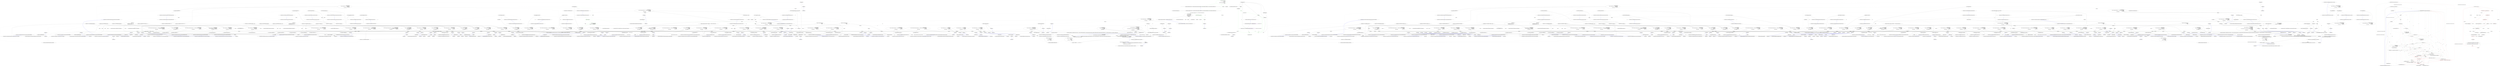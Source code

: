 digraph  {
m1_74 [label="Entry CommandLine.Tests.Unit.Core.InstanceBuilderTests.Breaking_min_constraint_in_string_sequence_as_value_gererates_SequenceOutOfRangeError()", span="194-194", cluster="CommandLine.Tests.Unit.Core.InstanceBuilderTests.Breaking_min_constraint_in_string_sequence_as_value_gererates_SequenceOutOfRangeError()", file="CultureSpecificTestBase.cs"];
m1_76 [label="var result = InstanceBuilder.Build(\r\n                Maybe.Just<Func<FakeOptionsWithSequenceAndOnlyMinConstraintAsValue>>(() => new FakeOptionsWithSequenceAndOnlyMinConstraintAsValue()),\r\n                new string[] { },\r\n                StringComparer.Ordinal,\r\n                CultureInfo.InvariantCulture)", span="200-204", cluster="CommandLine.Tests.Unit.Core.InstanceBuilderTests.Breaking_min_constraint_in_string_sequence_as_value_gererates_SequenceOutOfRangeError()", file="CultureSpecificTestBase.cs"];
m1_77 [label="Assert.True(expectedResult.SequenceEqual(result.Errors))", span="207-207", cluster="CommandLine.Tests.Unit.Core.InstanceBuilderTests.Breaking_min_constraint_in_string_sequence_as_value_gererates_SequenceOutOfRangeError()", file="CultureSpecificTestBase.cs"];
m1_75 [label="var expectedResult = new[] { new SequenceOutOfRangeError(NameInfo.EmptyName) }", span="197-197", cluster="CommandLine.Tests.Unit.Core.InstanceBuilderTests.Breaking_min_constraint_in_string_sequence_as_value_gererates_SequenceOutOfRangeError()", file="CultureSpecificTestBase.cs"];
m1_78 [label="Exit CommandLine.Tests.Unit.Core.InstanceBuilderTests.Breaking_min_constraint_in_string_sequence_as_value_gererates_SequenceOutOfRangeError()", span="194-194", cluster="CommandLine.Tests.Unit.Core.InstanceBuilderTests.Breaking_min_constraint_in_string_sequence_as_value_gererates_SequenceOutOfRangeError()", file="CultureSpecificTestBase.cs"];
m1_392 [label="Entry CommandLine.Tests.Unit.Core.InstanceBuilderTests.Can_define_options_on_interface_properties(string[], string)", span="884-884", cluster="CommandLine.Tests.Unit.Core.InstanceBuilderTests.Can_define_options_on_interface_properties(string[], string)", file="CultureSpecificTestBase.cs"];
m1_393 [label="var result = InstanceBuilder.Build(\r\n                Maybe.Just<Func<FakeInterfaceOptions>>(() => new FakeInterfaceOptions()),\r\n                arguments,\r\n                StringComparer.Ordinal,\r\n                CultureInfo.InvariantCulture)", span="887-891", cluster="CommandLine.Tests.Unit.Core.InstanceBuilderTests.Can_define_options_on_interface_properties(string[], string)", file="CultureSpecificTestBase.cs"];
m1_394 [label="expected.ShouldBeEquivalentTo(result.Value.InputFile)", span="894-894", cluster="CommandLine.Tests.Unit.Core.InstanceBuilderTests.Can_define_options_on_interface_properties(string[], string)", file="CultureSpecificTestBase.cs"];
m1_395 [label="Exit CommandLine.Tests.Unit.Core.InstanceBuilderTests.Can_define_options_on_interface_properties(string[], string)", span="884-884", cluster="CommandLine.Tests.Unit.Core.InstanceBuilderTests.Can_define_options_on_interface_properties(string[], string)", file="CultureSpecificTestBase.cs"];
m1_83 [label="Entry CommandLine.Tests.Fakes.FakeOptionsWithSequenceAndOnlyMinConstraintAsValue.FakeOptionsWithSequenceAndOnlyMinConstraintAsValue()", span="6-6", cluster="CommandLine.Tests.Fakes.FakeOptionsWithSequenceAndOnlyMinConstraintAsValue.FakeOptionsWithSequenceAndOnlyMinConstraintAsValue()", file="CultureSpecificTestBase.cs"];
m1_251 [label="Entry CommandLine.Tests.Unit.Core.InstanceBuilderTests.Parse_unknown_short_option_gererates_UnknownOptionError()", span="595-595", cluster="CommandLine.Tests.Unit.Core.InstanceBuilderTests.Parse_unknown_short_option_gererates_UnknownOptionError()", file="CultureSpecificTestBase.cs"];
m1_253 [label="var result = InstanceBuilder.Build(\r\n                Maybe.Just<Func<FakeOptions>>(() => new FakeOptions()),\r\n                new[] { ''-z'', ''-x'' },\r\n                StringComparer.Ordinal,\r\n                CultureInfo.InvariantCulture)", span="601-605", cluster="CommandLine.Tests.Unit.Core.InstanceBuilderTests.Parse_unknown_short_option_gererates_UnknownOptionError()", file="CultureSpecificTestBase.cs"];
m1_254 [label="Assert.True(expectedResult.SequenceEqual(result.Errors))", span="608-608", cluster="CommandLine.Tests.Unit.Core.InstanceBuilderTests.Parse_unknown_short_option_gererates_UnknownOptionError()", file="CultureSpecificTestBase.cs"];
m1_252 [label="var expectedResult = new[] { new UnknownOptionError(''z'') }", span="598-598", cluster="CommandLine.Tests.Unit.Core.InstanceBuilderTests.Parse_unknown_short_option_gererates_UnknownOptionError()", file="CultureSpecificTestBase.cs"];
m1_255 [label="Exit CommandLine.Tests.Unit.Core.InstanceBuilderTests.Parse_unknown_short_option_gererates_UnknownOptionError()", span="595-595", cluster="CommandLine.Tests.Unit.Core.InstanceBuilderTests.Parse_unknown_short_option_gererates_UnknownOptionError()", file="CultureSpecificTestBase.cs"];
m1_415 [label="Entry CommandLine.Tests.Unit.Core.InstanceBuilderTests.Parse_to_mutable()", span="936-936", cluster="CommandLine.Tests.Unit.Core.InstanceBuilderTests.Parse_to_mutable()", file="CultureSpecificTestBase.cs"];
m1_416 [label="var expectedResult = new FakeOptions { StringValue=''strval0'', IntSequence=new[] { 9, 7, 8 }, BoolValue = true,  LongValue = 9876543210L }", span="939-939", cluster="CommandLine.Tests.Unit.Core.InstanceBuilderTests.Parse_to_mutable()", file="CultureSpecificTestBase.cs"];
m1_417 [label="var result = InstanceBuilder.Build(\r\n                Maybe.Just<Func<FakeOptions>>(() => new FakeOptions()),\r\n                new[] { ''--stringvalue=strval0'', ''-i'', ''9'', ''7'', ''8'', ''-x'', ''9876543210'' },\r\n                StringComparer.Ordinal,\r\n                CultureInfo.InvariantCulture)", span="942-946", cluster="CommandLine.Tests.Unit.Core.InstanceBuilderTests.Parse_to_mutable()", file="CultureSpecificTestBase.cs"];
m1_418 [label="expectedResult.ShouldBeEquivalentTo(result.Value)", span="949-949", cluster="CommandLine.Tests.Unit.Core.InstanceBuilderTests.Parse_to_mutable()", file="CultureSpecificTestBase.cs"];
m1_419 [label="Exit CommandLine.Tests.Unit.Core.InstanceBuilderTests.Parse_to_mutable()", span="936-936", cluster="CommandLine.Tests.Unit.Core.InstanceBuilderTests.Parse_to_mutable()", file="CultureSpecificTestBase.cs"];
m1_70 [label="Entry CommandLine.NameInfo.NameInfo(string, string)", span="20-20", cluster="CommandLine.NameInfo.NameInfo(string, string)", file="CultureSpecificTestBase.cs"];
m1_100 [label="Entry CommandLine.Tests.Fakes.FakeOptionsWithSequenceAndOnlyMaxConstraintAsValue.FakeOptionsWithSequenceAndOnlyMaxConstraintAsValue()", span="6-6", cluster="CommandLine.Tests.Fakes.FakeOptionsWithSequenceAndOnlyMaxConstraintAsValue.FakeOptionsWithSequenceAndOnlyMaxConstraintAsValue()", file="CultureSpecificTestBase.cs"];
m1_11 [label="Entry CommandLine.ParserResult<T>.Equals(CommandLine.ParserResult<T>)", span="87-87", cluster="CommandLine.ParserResult<T>.Equals(CommandLine.ParserResult<T>)", file="CultureSpecificTestBase.cs"];
m1_79 [label="Entry CommandLine.SequenceOutOfRangeError.SequenceOutOfRangeError(CommandLine.NameInfo)", span="320-320", cluster="CommandLine.SequenceOutOfRangeError.SequenceOutOfRangeError(CommandLine.NameInfo)", file="CultureSpecificTestBase.cs"];
m1_369 [label="Entry CommandLine.Tests.Unit.Core.InstanceBuilderTests.Empty_set_options_allowed_with_mutually_exclusive_sets(string[], int)", span="853-853", cluster="CommandLine.Tests.Unit.Core.InstanceBuilderTests.Empty_set_options_allowed_with_mutually_exclusive_sets(string[], int)", file="CultureSpecificTestBase.cs"];
m1_370 [label="var result = InstanceBuilder.Build(\r\n                Maybe.Just<Func<FakeOptionsWithNamedAndEmptySets>>(() => new FakeOptionsWithNamedAndEmptySets()),\r\n                arguments,\r\n                StringComparer.Ordinal,\r\n                CultureInfo.InvariantCulture)", span="856-860", cluster="CommandLine.Tests.Unit.Core.InstanceBuilderTests.Empty_set_options_allowed_with_mutually_exclusive_sets(string[], int)", file="CultureSpecificTestBase.cs"];
m1_371 [label="result.Errors.Should().HaveCount(x => x == expected)", span="863-863", cluster="CommandLine.Tests.Unit.Core.InstanceBuilderTests.Empty_set_options_allowed_with_mutually_exclusive_sets(string[], int)", file="CultureSpecificTestBase.cs"];
m1_372 [label="Exit CommandLine.Tests.Unit.Core.InstanceBuilderTests.Empty_set_options_allowed_with_mutually_exclusive_sets(string[], int)", span="853-853", cluster="CommandLine.Tests.Unit.Core.InstanceBuilderTests.Empty_set_options_allowed_with_mutually_exclusive_sets(string[], int)", file="CultureSpecificTestBase.cs"];
m1_291 [label="Entry CommandLine.Tests.Unit.Core.InstanceBuilderTests.Breaking_equal_min_max_constraint_in_string_sequence_as_value_gererates_SequenceOutOfRangeError()", span="694-694", cluster="CommandLine.Tests.Unit.Core.InstanceBuilderTests.Breaking_equal_min_max_constraint_in_string_sequence_as_value_gererates_SequenceOutOfRangeError()", file="CultureSpecificTestBase.cs"];
m1_293 [label="var result = InstanceBuilder.Build(\r\n                Maybe.Just<Func<FakeOptionsWithSequenceMinMaxEqual>>(() => new FakeOptionsWithSequenceMinMaxEqual()),\r\n                new[] { ''one'', ''two'', ''this-is-too-much'' },\r\n                StringComparer.Ordinal,\r\n                CultureInfo.InvariantCulture)", span="700-704", cluster="CommandLine.Tests.Unit.Core.InstanceBuilderTests.Breaking_equal_min_max_constraint_in_string_sequence_as_value_gererates_SequenceOutOfRangeError()", file="CultureSpecificTestBase.cs"];
m1_294 [label="Assert.True(expectedResult.SequenceEqual(result.Errors))", span="707-707", cluster="CommandLine.Tests.Unit.Core.InstanceBuilderTests.Breaking_equal_min_max_constraint_in_string_sequence_as_value_gererates_SequenceOutOfRangeError()", file="CultureSpecificTestBase.cs"];
m1_292 [label="var expectedResult = new[] { new SequenceOutOfRangeError(NameInfo.EmptyName) }", span="697-697", cluster="CommandLine.Tests.Unit.Core.InstanceBuilderTests.Breaking_equal_min_max_constraint_in_string_sequence_as_value_gererates_SequenceOutOfRangeError()", file="CultureSpecificTestBase.cs"];
m1_295 [label="Exit CommandLine.Tests.Unit.Core.InstanceBuilderTests.Breaking_equal_min_max_constraint_in_string_sequence_as_value_gererates_SequenceOutOfRangeError()", span="694-694", cluster="CommandLine.Tests.Unit.Core.InstanceBuilderTests.Breaking_equal_min_max_constraint_in_string_sequence_as_value_gererates_SequenceOutOfRangeError()", file="CultureSpecificTestBase.cs"];
m1_427 [label="Entry CommandLine.Infrastructure.Maybe.Nothing<T>()", span="63-63", cluster="CommandLine.Infrastructure.Maybe.Nothing<T>()", file="CultureSpecificTestBase.cs"];
m1_216 [label="Entry CommandLine.Tests.Unit.Core.InstanceBuilderTests.Two_required_options_at_the_same_set_and_none_are_true()", span="518-518", cluster="CommandLine.Tests.Unit.Core.InstanceBuilderTests.Two_required_options_at_the_same_set_and_none_are_true()", file="CultureSpecificTestBase.cs"];
m1_218 [label="var result = InstanceBuilder.Build(\r\n                Maybe.Just<Func<FakeOptionWithRequiredAndSet>>(() => new FakeOptionWithRequiredAndSet()),\r\n                new[] {''''},\r\n                StringComparer.Ordinal,\r\n                CultureInfo.InvariantCulture)", span="526-530", cluster="CommandLine.Tests.Unit.Core.InstanceBuilderTests.Two_required_options_at_the_same_set_and_none_are_true()", file="CultureSpecificTestBase.cs"];
m1_219 [label="Assert.True(expectedResult.SequenceEqual(result.Errors))", span="533-533", cluster="CommandLine.Tests.Unit.Core.InstanceBuilderTests.Two_required_options_at_the_same_set_and_none_are_true()", file="CultureSpecificTestBase.cs"];
m1_217 [label="var expectedResult = new[]\r\n            {\r\n                new MissingRequiredOptionError(new NameInfo('''', ''ftpurl'')),\r\n                new MissingRequiredOptionError(new NameInfo('''', ''weburl''))\r\n            }", span="520-524", cluster="CommandLine.Tests.Unit.Core.InstanceBuilderTests.Two_required_options_at_the_same_set_and_none_are_true()", file="CultureSpecificTestBase.cs"];
m1_220 [label="Exit CommandLine.Tests.Unit.Core.InstanceBuilderTests.Two_required_options_at_the_same_set_and_none_are_true()", span="518-518", cluster="CommandLine.Tests.Unit.Core.InstanceBuilderTests.Two_required_options_at_the_same_set_and_none_are_true()", file="CultureSpecificTestBase.cs"];
m1_382 [label="Entry CommandLine.Tests.Unit.Core.InstanceBuilderTests.Specifying_options_two_or_more_times_generates_RepeatedOptionError(string[], int)", span="868-868", cluster="CommandLine.Tests.Unit.Core.InstanceBuilderTests.Specifying_options_two_or_more_times_generates_RepeatedOptionError(string[], int)", file="CultureSpecificTestBase.cs"];
m1_383 [label="var result = InstanceBuilder.Build(\r\n                Maybe.Just<Func<FakeOptions>>(() => new FakeOptions()),\r\n                arguments,\r\n                StringComparer.Ordinal,\r\n                CultureInfo.InvariantCulture)", span="871-875", cluster="CommandLine.Tests.Unit.Core.InstanceBuilderTests.Specifying_options_two_or_more_times_generates_RepeatedOptionError(string[], int)", file="CultureSpecificTestBase.cs"];
m1_384 [label="result.Errors.Should().HaveCount(x => x == expected)", span="878-878", cluster="CommandLine.Tests.Unit.Core.InstanceBuilderTests.Specifying_options_two_or_more_times_generates_RepeatedOptionError(string[], int)", file="CultureSpecificTestBase.cs"];
m1_385 [label="Exit CommandLine.Tests.Unit.Core.InstanceBuilderTests.Specifying_options_two_or_more_times_generates_RepeatedOptionError(string[], int)", span="868-868", cluster="CommandLine.Tests.Unit.Core.InstanceBuilderTests.Specifying_options_two_or_more_times_generates_RepeatedOptionError(string[], int)", file="CultureSpecificTestBase.cs"];
m1_144 [label="Entry CommandLine.Tests.Unit.Core.InstanceBuilderTests.Parse_sequence_value_without_range_constraints(string[], long[])", span="362-362", cluster="CommandLine.Tests.Unit.Core.InstanceBuilderTests.Parse_sequence_value_without_range_constraints(string[], long[])", file="CultureSpecificTestBase.cs"];
m1_145 [label="var result = InstanceBuilder.Build(\r\n                Maybe.Just<Func<FakeOptionsWithSequenceWithoutRange>>(() => new FakeOptionsWithSequenceWithoutRange()),\r\n                arguments,\r\n                StringComparer.Ordinal,\r\n                CultureInfo.InvariantCulture)", span="367-371", cluster="CommandLine.Tests.Unit.Core.InstanceBuilderTests.Parse_sequence_value_without_range_constraints(string[], long[])", file="CultureSpecificTestBase.cs"];
m1_146 [label="expected.ShouldBeEquivalentTo(result.Value.LongSequence)", span="374-374", cluster="CommandLine.Tests.Unit.Core.InstanceBuilderTests.Parse_sequence_value_without_range_constraints(string[], long[])", file="CultureSpecificTestBase.cs"];
m1_147 [label="Exit CommandLine.Tests.Unit.Core.InstanceBuilderTests.Parse_sequence_value_without_range_constraints(string[], long[])", span="362-362", cluster="CommandLine.Tests.Unit.Core.InstanceBuilderTests.Parse_sequence_value_without_range_constraints(string[], long[])", file="CultureSpecificTestBase.cs"];
m1_208 [label="Entry CommandLine.Tests.Unit.Core.InstanceBuilderTests.Two_required_options_at_the_same_set_and_both_are_true()", span="499-499", cluster="CommandLine.Tests.Unit.Core.InstanceBuilderTests.Two_required_options_at_the_same_set_and_both_are_true()", file="CultureSpecificTestBase.cs"];
m1_210 [label="var result = InstanceBuilder.Build(\r\n                Maybe.Just<Func<FakeOptionWithRequiredAndSet>>(() => new FakeOptionWithRequiredAndSet()),\r\n                new[] { ''--ftpurl'', ''str1'', ''--weburl'', ''str2'' },\r\n                StringComparer.Ordinal,\r\n                CultureInfo.InvariantCulture)", span="506-510", cluster="CommandLine.Tests.Unit.Core.InstanceBuilderTests.Two_required_options_at_the_same_set_and_both_are_true()", file="CultureSpecificTestBase.cs"];
m1_209 [label="var expectedResult = new FakeOptionWithRequiredAndSet {\r\n                FtpUrl = ''str1'',\r\n                WebUrl = ''str2''\r\n            }", span="501-504", cluster="CommandLine.Tests.Unit.Core.InstanceBuilderTests.Two_required_options_at_the_same_set_and_both_are_true()", file="CultureSpecificTestBase.cs"];
m1_211 [label="expectedResult.ShouldBeEquivalentTo(result.Value)", span="513-513", cluster="CommandLine.Tests.Unit.Core.InstanceBuilderTests.Two_required_options_at_the_same_set_and_both_are_true()", file="CultureSpecificTestBase.cs"];
m1_212 [label="Exit CommandLine.Tests.Unit.Core.InstanceBuilderTests.Two_required_options_at_the_same_set_and_both_are_true()", span="499-499", cluster="CommandLine.Tests.Unit.Core.InstanceBuilderTests.Two_required_options_at_the_same_set_and_both_are_true()", file="CultureSpecificTestBase.cs"];
m1_275 [label="Entry CommandLine.Tests.Unit.Core.InstanceBuilderTests.Breaking_required_constraint_in_string_scalar_as_value_generates_MissingRequiredOptionError()", span="653-653", cluster="CommandLine.Tests.Unit.Core.InstanceBuilderTests.Breaking_required_constraint_in_string_scalar_as_value_generates_MissingRequiredOptionError()", file="CultureSpecificTestBase.cs"];
m1_277 [label="var result = InstanceBuilder.Build(\r\n                Maybe.Just<Func<FakeOptionsWithRequiredValue>>(() => new FakeOptionsWithRequiredValue()),\r\n                new string[] { },\r\n                StringComparer.Ordinal,\r\n                CultureInfo.InvariantCulture)", span="659-663", cluster="CommandLine.Tests.Unit.Core.InstanceBuilderTests.Breaking_required_constraint_in_string_scalar_as_value_generates_MissingRequiredOptionError()", file="CultureSpecificTestBase.cs"];
m1_278 [label="Assert.True(expectedResult.SequenceEqual(result.Errors))", span="666-666", cluster="CommandLine.Tests.Unit.Core.InstanceBuilderTests.Breaking_required_constraint_in_string_scalar_as_value_generates_MissingRequiredOptionError()", file="CultureSpecificTestBase.cs"];
m1_276 [label="var expectedResult = new[] { new MissingRequiredOptionError(NameInfo.EmptyName) }", span="656-656", cluster="CommandLine.Tests.Unit.Core.InstanceBuilderTests.Breaking_required_constraint_in_string_scalar_as_value_generates_MissingRequiredOptionError()", file="CultureSpecificTestBase.cs"];
m1_279 [label="Exit CommandLine.Tests.Unit.Core.InstanceBuilderTests.Breaking_required_constraint_in_string_scalar_as_value_generates_MissingRequiredOptionError()", span="653-653", cluster="CommandLine.Tests.Unit.Core.InstanceBuilderTests.Breaking_required_constraint_in_string_scalar_as_value_generates_MissingRequiredOptionError()", file="CultureSpecificTestBase.cs"];
m1_188 [label="Entry CommandLine.Core.NameLookup.Contains(string, System.Collections.Generic.IEnumerable<CommandLine.Core.OptionSpecification>, System.StringComparer)", span="11-11", cluster="CommandLine.Core.NameLookup.Contains(string, System.Collections.Generic.IEnumerable<CommandLine.Core.OptionSpecification>, System.StringComparer)", file="CultureSpecificTestBase.cs"];
m1_199 [label="Entry CommandLine.Tests.Unit.Core.InstanceBuilderTests.Two_required_options_at_the_same_set_and_one_is_true()", span="479-479", cluster="CommandLine.Tests.Unit.Core.InstanceBuilderTests.Two_required_options_at_the_same_set_and_one_is_true()", file="CultureSpecificTestBase.cs"];
m1_201 [label="var result = InstanceBuilder.Build(\r\n                Maybe.Just<Func<FakeOptionWithRequiredAndSet>>(() => new FakeOptionWithRequiredAndSet()),\r\n                new[] { ''--ftpurl'', ''str1''},\r\n                StringComparer.Ordinal,\r\n                CultureInfo.InvariantCulture)", span="486-490", cluster="CommandLine.Tests.Unit.Core.InstanceBuilderTests.Two_required_options_at_the_same_set_and_one_is_true()", file="CultureSpecificTestBase.cs"];
m1_200 [label="var expectedResult = new FakeOptionWithRequiredAndSet {\r\n                FtpUrl = ''str1'',\r\n                WebUrl = null\r\n            }", span="481-484", cluster="CommandLine.Tests.Unit.Core.InstanceBuilderTests.Two_required_options_at_the_same_set_and_one_is_true()", file="CultureSpecificTestBase.cs"];
m1_202 [label="expectedResult.ShouldBeEquivalentTo(result.Value)", span="493-493", cluster="CommandLine.Tests.Unit.Core.InstanceBuilderTests.Two_required_options_at_the_same_set_and_one_is_true()", file="CultureSpecificTestBase.cs"];
m1_203 [label="Exit CommandLine.Tests.Unit.Core.InstanceBuilderTests.Two_required_options_at_the_same_set_and_one_is_true()", span="479-479", cluster="CommandLine.Tests.Unit.Core.InstanceBuilderTests.Two_required_options_at_the_same_set_and_one_is_true()", file="CultureSpecificTestBase.cs"];
m1_56 [label="Entry CommandLine.Tests.Unit.Core.InstanceBuilderTests.Parse_string_sequence_with_only_max_constraint(string[], string[])", span="157-157", cluster="CommandLine.Tests.Unit.Core.InstanceBuilderTests.Parse_string_sequence_with_only_max_constraint(string[], string[])", file="CultureSpecificTestBase.cs"];
m1_57 [label="var result = InstanceBuilder.Build(\r\n                Maybe.Just<Func<FakeOptionsWithSequenceAndOnlyMaxConstraint>>(() => new FakeOptionsWithSequenceAndOnlyMaxConstraint()),\r\n                arguments,\r\n                StringComparer.Ordinal,\r\n                CultureInfo.InvariantCulture)", span="162-166", cluster="CommandLine.Tests.Unit.Core.InstanceBuilderTests.Parse_string_sequence_with_only_max_constraint(string[], string[])", file="CultureSpecificTestBase.cs"];
m1_58 [label="Assert.True(expected.SequenceEqual(result.Value.StringSequence))", span="169-169", cluster="CommandLine.Tests.Unit.Core.InstanceBuilderTests.Parse_string_sequence_with_only_max_constraint(string[], string[])", file="CultureSpecificTestBase.cs"];
m1_59 [label="Exit CommandLine.Tests.Unit.Core.InstanceBuilderTests.Parse_string_sequence_with_only_max_constraint(string[], string[])", span="157-157", cluster="CommandLine.Tests.Unit.Core.InstanceBuilderTests.Parse_string_sequence_with_only_max_constraint(string[], string[])", file="CultureSpecificTestBase.cs"];
m1_115 [label="Entry CommandLine.BadFormatConversionError.BadFormatConversionError(CommandLine.NameInfo)", span="309-309", cluster="CommandLine.BadFormatConversionError.BadFormatConversionError(CommandLine.NameInfo)", file="CultureSpecificTestBase.cs"];
m1_374 [label="Entry Unk.HaveCount", span="", cluster="Unk.HaveCount", file="CultureSpecificTestBase.cs"];
m1_307 [label="Entry CommandLine.Tests.Fakes.FakeOptionsWithNullables.FakeOptionsWithNullables()", span="4-4", cluster="CommandLine.Tests.Fakes.FakeOptionsWithNullables.FakeOptionsWithNullables()", file="CultureSpecificTestBase.cs"];
m1_101 [label="Entry CommandLine.Tests.Unit.Core.InstanceBuilderTests.Parse_enum_value(string[], CommandLine.Tests.Fakes.Colors)", span="257-257", cluster="CommandLine.Tests.Unit.Core.InstanceBuilderTests.Parse_enum_value(string[], CommandLine.Tests.Fakes.Colors)", file="CultureSpecificTestBase.cs"];
m1_102 [label="var result = InstanceBuilder.Build(\r\n                Maybe.Just<Func<FakeOptionsWithEnum>>(() => new FakeOptionsWithEnum()),\r\n                arguments,\r\n                StringComparer.Ordinal,\r\n                CultureInfo.InvariantCulture)", span="262-266", cluster="CommandLine.Tests.Unit.Core.InstanceBuilderTests.Parse_enum_value(string[], CommandLine.Tests.Fakes.Colors)", file="CultureSpecificTestBase.cs"];
m1_103 [label="expected.ShouldBeEquivalentTo(result.Value.Colors)", span="269-269", cluster="CommandLine.Tests.Unit.Core.InstanceBuilderTests.Parse_enum_value(string[], CommandLine.Tests.Fakes.Colors)", file="CultureSpecificTestBase.cs"];
m1_104 [label="Exit CommandLine.Tests.Unit.Core.InstanceBuilderTests.Parse_enum_value(string[], CommandLine.Tests.Fakes.Colors)", span="257-257", cluster="CommandLine.Tests.Unit.Core.InstanceBuilderTests.Parse_enum_value(string[], CommandLine.Tests.Fakes.Colors)", file="CultureSpecificTestBase.cs"];
m1_247 [label="Entry CommandLine.UnknownOptionError.UnknownOptionError(string)", span="276-276", cluster="CommandLine.UnknownOptionError.UnknownOptionError(string)", file="CultureSpecificTestBase.cs"];
m1_16 [label="Entry CommandLine.Tests.Unit.Core.InstanceBuilderTests.Parse_negative_long_value(string[], long)", span="43-43", cluster="CommandLine.Tests.Unit.Core.InstanceBuilderTests.Parse_negative_long_value(string[], long)", file="CultureSpecificTestBase.cs"];
m1_17 [label="var result = InstanceBuilder.Build(\r\n                Maybe.Just<Func<FakeOptions>>(() => new FakeOptions()),\r\n                arguments,\r\n                StringComparer.Ordinal,\r\n                CultureInfo.InvariantCulture)", span="48-52", cluster="CommandLine.Tests.Unit.Core.InstanceBuilderTests.Parse_negative_long_value(string[], long)", file="CultureSpecificTestBase.cs"];
m1_18 [label="Assert.Equal(expected, result.Value.LongValue)", span="55-55", cluster="CommandLine.Tests.Unit.Core.InstanceBuilderTests.Parse_negative_long_value(string[], long)", file="CultureSpecificTestBase.cs"];
m1_19 [label="Exit CommandLine.Tests.Unit.Core.InstanceBuilderTests.Parse_negative_long_value(string[], long)", span="43-43", cluster="CommandLine.Tests.Unit.Core.InstanceBuilderTests.Parse_negative_long_value(string[], long)", file="CultureSpecificTestBase.cs"];
m1_308 [label="Entry CommandLine.Tests.Unit.Core.InstanceBuilderTests.Parse_nullable_long(string[], long?)", span="739-739", cluster="CommandLine.Tests.Unit.Core.InstanceBuilderTests.Parse_nullable_long(string[], long?)", file="CultureSpecificTestBase.cs"];
m1_309 [label="var result = InstanceBuilder.Build(\r\n                Maybe.Just<Func<FakeOptionsWithNullables>>(() => new FakeOptionsWithNullables()),\r\n                arguments,\r\n                StringComparer.Ordinal,\r\n                CultureInfo.InvariantCulture)", span="744-748", cluster="CommandLine.Tests.Unit.Core.InstanceBuilderTests.Parse_nullable_long(string[], long?)", file="CultureSpecificTestBase.cs"];
m1_310 [label="expected.ShouldBeEquivalentTo(result.Value.NullableLong)", span="751-751", cluster="CommandLine.Tests.Unit.Core.InstanceBuilderTests.Parse_nullable_long(string[], long?)", file="CultureSpecificTestBase.cs"];
m1_311 [label="Exit CommandLine.Tests.Unit.Core.InstanceBuilderTests.Parse_nullable_long(string[], long?)", span="739-739", cluster="CommandLine.Tests.Unit.Core.InstanceBuilderTests.Parse_nullable_long(string[], long?)", file="CultureSpecificTestBase.cs"];
m1_55 [label="Entry CommandLine.Tests.Fakes.FakeOptionsWithSequenceAndOnlyMinConstraint.FakeOptionsWithSequenceAndOnlyMinConstraint()", span="6-6", cluster="CommandLine.Tests.Fakes.FakeOptionsWithSequenceAndOnlyMinConstraint.FakeOptionsWithSequenceAndOnlyMinConstraint()", file="CultureSpecificTestBase.cs"];
m1_180 [label="Entry CommandLine.Core.Tokenizer.PreprocessDashDash(System.Collections.Generic.IEnumerable<string>, System.Func<System.Collections.Generic.IEnumerable<string>, CommandLine.Core.StatePair<System.Collections.Generic.IEnumerable<CommandLine.Core.Token>>>)", span="31-31", cluster="CommandLine.Core.Tokenizer.PreprocessDashDash(System.Collections.Generic.IEnumerable<string>, System.Func<System.Collections.Generic.IEnumerable<string>, CommandLine.Core.StatePair<System.Collections.Generic.IEnumerable<CommandLine.Core.Token>>>)", file="CultureSpecificTestBase.cs"];
m1_346 [label="Entry CommandLine.Tests.Fakes.FakeOptionsWithMinZero.FakeOptionsWithMinZero()", span="6-6", cluster="CommandLine.Tests.Fakes.FakeOptionsWithMinZero.FakeOptionsWithMinZero()", file="CultureSpecificTestBase.cs"];
m1_378 [label="Entry CommandLine.Tests.Fakes.FakeOptionsWithNamedAndEmptySets.FakeOptionsWithNamedAndEmptySets()", span="4-4", cluster="CommandLine.Tests.Fakes.FakeOptionsWithNamedAndEmptySets.FakeOptionsWithNamedAndEmptySets()", file="CultureSpecificTestBase.cs"];
m1_119 [label="Entry CommandLine.Tests.Unit.Core.InstanceBuilderTests.Parse_enum_value_with_wrong_item_name_generates_BadFormatConversionError()", span="294-294", cluster="CommandLine.Tests.Unit.Core.InstanceBuilderTests.Parse_enum_value_with_wrong_item_name_generates_BadFormatConversionError()", file="CultureSpecificTestBase.cs"];
m1_121 [label="var result = InstanceBuilder.Build(\r\n                Maybe.Just<Func<FakeOptionsWithEnum>>(() => new FakeOptionsWithEnum()),\r\n                new[] { ''--colors'', ''Yellow'' },\r\n                StringComparer.Ordinal,\r\n                CultureInfo.InvariantCulture)", span="300-304", cluster="CommandLine.Tests.Unit.Core.InstanceBuilderTests.Parse_enum_value_with_wrong_item_name_generates_BadFormatConversionError()", file="CultureSpecificTestBase.cs"];
m1_122 [label="Assert.True(expectedResult.SequenceEqual(result.Errors))", span="307-307", cluster="CommandLine.Tests.Unit.Core.InstanceBuilderTests.Parse_enum_value_with_wrong_item_name_generates_BadFormatConversionError()", file="CultureSpecificTestBase.cs"];
m1_120 [label="var expectedResult = new[] { new BadFormatConversionError(new NameInfo('''', ''colors'')) }", span="297-297", cluster="CommandLine.Tests.Unit.Core.InstanceBuilderTests.Parse_enum_value_with_wrong_item_name_generates_BadFormatConversionError()", file="CultureSpecificTestBase.cs"];
m1_123 [label="Exit CommandLine.Tests.Unit.Core.InstanceBuilderTests.Parse_enum_value_with_wrong_item_name_generates_BadFormatConversionError()", span="294-294", cluster="CommandLine.Tests.Unit.Core.InstanceBuilderTests.Parse_enum_value_with_wrong_item_name_generates_BadFormatConversionError()", file="CultureSpecificTestBase.cs"];
m1_315 [label="Entry CommandLine.Tests.Unit.Core.InstanceBuilderTests.Parse_fsharp_option_string(string[], string, bool)", span="759-759", cluster="CommandLine.Tests.Unit.Core.InstanceBuilderTests.Parse_fsharp_option_string(string[], string, bool)", file="CultureSpecificTestBase.cs"];
m1_316 [label="var result = InstanceBuilder.Build(\r\n                Maybe.Just<Func<FakeOptionsWithFSharpOption>>(() => new FakeOptionsWithFSharpOption()),\r\n                arguments,\r\n                StringComparer.Ordinal,\r\n                CultureInfo.InvariantCulture)", span="764-768", cluster="CommandLine.Tests.Unit.Core.InstanceBuilderTests.Parse_fsharp_option_string(string[], string, bool)", file="CultureSpecificTestBase.cs"];
m1_317 [label="result.Value.FileName != null", span="771-771", cluster="CommandLine.Tests.Unit.Core.InstanceBuilderTests.Parse_fsharp_option_string(string[], string, bool)", file="CultureSpecificTestBase.cs"];
m1_318 [label="expectedValue.ShouldBeEquivalentTo(result.Value.FileName.Value)", span="773-773", cluster="CommandLine.Tests.Unit.Core.InstanceBuilderTests.Parse_fsharp_option_string(string[], string, bool)", file="CultureSpecificTestBase.cs"];
m1_319 [label="expectedSome.ShouldBeEquivalentTo(FSharpOption<string>.get_IsSome(result.Value.FileName))", span="775-775", cluster="CommandLine.Tests.Unit.Core.InstanceBuilderTests.Parse_fsharp_option_string(string[], string, bool)", file="CultureSpecificTestBase.cs"];
m1_320 [label="Exit CommandLine.Tests.Unit.Core.InstanceBuilderTests.Parse_fsharp_option_string(string[], string, bool)", span="759-759", cluster="CommandLine.Tests.Unit.Core.InstanceBuilderTests.Parse_fsharp_option_string(string[], string, bool)", file="CultureSpecificTestBase.cs"];
m1_414 [label="Entry CommandLine.Tests.Fakes.FakeOptionsWithScalarValueAndSequenceStringAdjacent.FakeOptionsWithScalarValueAndSequenceStringAdjacent()", span="6-6", cluster="CommandLine.Tests.Fakes.FakeOptionsWithScalarValueAndSequenceStringAdjacent.FakeOptionsWithScalarValueAndSequenceStringAdjacent()", file="CultureSpecificTestBase.cs"];
m1_198 [label="Entry CommandLine.Tests.Fakes.FakeOptionsWithSets.FakeOptionsWithSets()", span="4-4", cluster="CommandLine.Tests.Fakes.FakeOptionsWithSets.FakeOptionsWithSets()", file="CultureSpecificTestBase.cs"];
m1_271 [label="Entry string.Equals(string)", span="0-0", cluster="string.Equals(string)", file="CultureSpecificTestBase.cs"];
m1_267 [label="Entry CommandLine.Tests.Unit.Core.InstanceBuilderTests.Omitting_names_assumes_identifier_as_long_name(string[], string)", span="635-635", cluster="CommandLine.Tests.Unit.Core.InstanceBuilderTests.Omitting_names_assumes_identifier_as_long_name(string[], string)", file="CultureSpecificTestBase.cs"];
m1_268 [label="var result = InstanceBuilder.Build(\r\n                Maybe.Just<Func<FakeOptions>>(() => new FakeOptions()),\r\n                arguments,\r\n                StringComparer.Ordinal,\r\n                CultureInfo.InvariantCulture)", span="640-644", cluster="CommandLine.Tests.Unit.Core.InstanceBuilderTests.Omitting_names_assumes_identifier_as_long_name(string[], string)", file="CultureSpecificTestBase.cs"];
m1_269 [label="Assert.True(expected.Equals(result.Value.StringValue))", span="647-647", cluster="CommandLine.Tests.Unit.Core.InstanceBuilderTests.Omitting_names_assumes_identifier_as_long_name(string[], string)", file="CultureSpecificTestBase.cs"];
m1_270 [label="Exit CommandLine.Tests.Unit.Core.InstanceBuilderTests.Omitting_names_assumes_identifier_as_long_name(string[], string)", span="635-635", cluster="CommandLine.Tests.Unit.Core.InstanceBuilderTests.Omitting_names_assumes_identifier_as_long_name(string[], string)", file="CultureSpecificTestBase.cs"];
m1_127 [label="Entry CommandLine.Tests.Unit.Core.InstanceBuilderTests.Parse_enum_value_with_wrong_item_name_case_generates_BadFormatConversionError()", span="313-313", cluster="CommandLine.Tests.Unit.Core.InstanceBuilderTests.Parse_enum_value_with_wrong_item_name_case_generates_BadFormatConversionError()", file="CultureSpecificTestBase.cs"];
m1_129 [label="var result = InstanceBuilder.Build(\r\n                Maybe.Just<Func<FakeOptionsWithEnum>>(() => new FakeOptionsWithEnum()),\r\n                new[] { ''--colors'', ''RED'' },\r\n                StringComparer.Ordinal,\r\n                CultureInfo.InvariantCulture)", span="319-323", cluster="CommandLine.Tests.Unit.Core.InstanceBuilderTests.Parse_enum_value_with_wrong_item_name_case_generates_BadFormatConversionError()", file="CultureSpecificTestBase.cs"];
m1_130 [label="Assert.True(expectedResult.SequenceEqual(result.Errors))", span="326-326", cluster="CommandLine.Tests.Unit.Core.InstanceBuilderTests.Parse_enum_value_with_wrong_item_name_case_generates_BadFormatConversionError()", file="CultureSpecificTestBase.cs"];
m1_128 [label="var expectedResult = new[] { new BadFormatConversionError(new NameInfo('''', ''colors'')) }", span="316-316", cluster="CommandLine.Tests.Unit.Core.InstanceBuilderTests.Parse_enum_value_with_wrong_item_name_case_generates_BadFormatConversionError()", file="CultureSpecificTestBase.cs"];
m1_131 [label="Exit CommandLine.Tests.Unit.Core.InstanceBuilderTests.Parse_enum_value_with_wrong_item_name_case_generates_BadFormatConversionError()", span="313-313", cluster="CommandLine.Tests.Unit.Core.InstanceBuilderTests.Parse_enum_value_with_wrong_item_name_case_generates_BadFormatConversionError()", file="CultureSpecificTestBase.cs"];
m1_160 [label="Entry CommandLine.Tests.Unit.Core.InstanceBuilderTests.Parse_string_sequence_with_separator(string[], string[])", span="406-406", cluster="CommandLine.Tests.Unit.Core.InstanceBuilderTests.Parse_string_sequence_with_separator(string[], string[])", file="CultureSpecificTestBase.cs"];
m1_161 [label="var result = InstanceBuilder.Build(\r\n                Maybe.Just<Func<FakeOptionsWithSequenceAndSeparator>>(() => new FakeOptionsWithSequenceAndSeparator()),\r\n                arguments,\r\n                StringComparer.Ordinal,\r\n                CultureInfo.InvariantCulture)", span="411-415", cluster="CommandLine.Tests.Unit.Core.InstanceBuilderTests.Parse_string_sequence_with_separator(string[], string[])", file="CultureSpecificTestBase.cs"];
m1_162 [label="expected.ShouldBeEquivalentTo(result.Value.StringSequence)", span="418-418", cluster="CommandLine.Tests.Unit.Core.InstanceBuilderTests.Parse_string_sequence_with_separator(string[], string[])", file="CultureSpecificTestBase.cs"];
m1_163 [label="Exit CommandLine.Tests.Unit.Core.InstanceBuilderTests.Parse_string_sequence_with_separator(string[], string[])", span="406-406", cluster="CommandLine.Tests.Unit.Core.InstanceBuilderTests.Parse_string_sequence_with_separator(string[], string[])", file="CultureSpecificTestBase.cs"];
m1_110 [label="Entry CommandLine.Tests.Unit.Core.InstanceBuilderTests.Parse_enum_value_with_wrong_index_generates_BadFormatConversionError()", span="275-275", cluster="CommandLine.Tests.Unit.Core.InstanceBuilderTests.Parse_enum_value_with_wrong_index_generates_BadFormatConversionError()", file="CultureSpecificTestBase.cs"];
m1_112 [label="var result = InstanceBuilder.Build(\r\n                Maybe.Just<Func<FakeOptionsWithEnum>>(() => new FakeOptionsWithEnum()),\r\n                new[] { ''--colors'', ''3'' },\r\n                StringComparer.Ordinal,\r\n                CultureInfo.InvariantCulture)", span="281-285", cluster="CommandLine.Tests.Unit.Core.InstanceBuilderTests.Parse_enum_value_with_wrong_index_generates_BadFormatConversionError()", file="CultureSpecificTestBase.cs"];
m1_113 [label="Assert.True(expectedResult.SequenceEqual(result.Errors))", span="288-288", cluster="CommandLine.Tests.Unit.Core.InstanceBuilderTests.Parse_enum_value_with_wrong_index_generates_BadFormatConversionError()", file="CultureSpecificTestBase.cs"];
m1_111 [label="var expectedResult = new[] { new BadFormatConversionError(new NameInfo('''', ''colors'')) }", span="278-278", cluster="CommandLine.Tests.Unit.Core.InstanceBuilderTests.Parse_enum_value_with_wrong_index_generates_BadFormatConversionError()", file="CultureSpecificTestBase.cs"];
m1_114 [label="Exit CommandLine.Tests.Unit.Core.InstanceBuilderTests.Parse_enum_value_with_wrong_index_generates_BadFormatConversionError()", span="275-275", cluster="CommandLine.Tests.Unit.Core.InstanceBuilderTests.Parse_enum_value_with_wrong_index_generates_BadFormatConversionError()", file="CultureSpecificTestBase.cs"];
m1_92 [label="Entry CommandLine.Tests.Unit.Core.InstanceBuilderTests.Breaking_max_constraint_in_string_sequence_as_value_gererates_SequenceOutOfRangeError()", span="232-232", cluster="CommandLine.Tests.Unit.Core.InstanceBuilderTests.Breaking_max_constraint_in_string_sequence_as_value_gererates_SequenceOutOfRangeError()", file="CultureSpecificTestBase.cs"];
m1_94 [label="var result = InstanceBuilder.Build(\r\n                Maybe.Just<Func<FakeOptionsWithSequenceAndOnlyMaxConstraintAsValue>>(() => new FakeOptionsWithSequenceAndOnlyMaxConstraintAsValue()),\r\n                new[] { ''one'', ''two'', ''three'', ''this-is-too-much'' },\r\n                StringComparer.Ordinal,\r\n                CultureInfo.InvariantCulture)", span="238-242", cluster="CommandLine.Tests.Unit.Core.InstanceBuilderTests.Breaking_max_constraint_in_string_sequence_as_value_gererates_SequenceOutOfRangeError()", file="CultureSpecificTestBase.cs"];
m1_95 [label="Assert.True(expectedResult.SequenceEqual(result.Errors))", span="245-245", cluster="CommandLine.Tests.Unit.Core.InstanceBuilderTests.Breaking_max_constraint_in_string_sequence_as_value_gererates_SequenceOutOfRangeError()", file="CultureSpecificTestBase.cs"];
m1_93 [label="var expectedResult = new[] { new SequenceOutOfRangeError(NameInfo.EmptyName) }", span="235-235", cluster="CommandLine.Tests.Unit.Core.InstanceBuilderTests.Breaking_max_constraint_in_string_sequence_as_value_gererates_SequenceOutOfRangeError()", file="CultureSpecificTestBase.cs"];
m1_96 [label="Exit CommandLine.Tests.Unit.Core.InstanceBuilderTests.Breaking_max_constraint_in_string_sequence_as_value_gererates_SequenceOutOfRangeError()", span="232-232", cluster="CommandLine.Tests.Unit.Core.InstanceBuilderTests.Breaking_max_constraint_in_string_sequence_as_value_gererates_SequenceOutOfRangeError()", file="CultureSpecificTestBase.cs"];
m1_48 [label="Entry CommandLine.Tests.Unit.Core.InstanceBuilderTests.Parse_string_sequence_with_only_min_constraint(string[], string[])", span="135-135", cluster="CommandLine.Tests.Unit.Core.InstanceBuilderTests.Parse_string_sequence_with_only_min_constraint(string[], string[])", file="CultureSpecificTestBase.cs"];
m1_49 [label="var result = InstanceBuilder.Build(\r\n                Maybe.Just<Func<FakeOptionsWithSequenceAndOnlyMinConstraint>>(() => new FakeOptionsWithSequenceAndOnlyMinConstraint()),\r\n                arguments,\r\n                StringComparer.Ordinal,\r\n                CultureInfo.InvariantCulture)", span="140-144", cluster="CommandLine.Tests.Unit.Core.InstanceBuilderTests.Parse_string_sequence_with_only_min_constraint(string[], string[])", file="CultureSpecificTestBase.cs"];
m1_50 [label="Assert.True(expected.SequenceEqual(result.Value.StringSequence))", span="147-147", cluster="CommandLine.Tests.Unit.Core.InstanceBuilderTests.Parse_string_sequence_with_only_min_constraint(string[], string[])", file="CultureSpecificTestBase.cs"];
m1_51 [label="Exit CommandLine.Tests.Unit.Core.InstanceBuilderTests.Parse_string_sequence_with_only_min_constraint(string[], string[])", span="135-135", cluster="CommandLine.Tests.Unit.Core.InstanceBuilderTests.Parse_string_sequence_with_only_min_constraint(string[], string[])", file="CultureSpecificTestBase.cs"];
m1_159 [label="Entry CommandLine.Tests.Fakes.FakeOptionsWithSequenceAndSeparator.FakeOptionsWithSequenceAndSeparator()", span="6-6", cluster="CommandLine.Tests.Fakes.FakeOptionsWithSequenceAndSeparator.FakeOptionsWithSequenceAndSeparator()", file="CultureSpecificTestBase.cs"];
m1_185 [label="Entry lambda expression", span="444-444", cluster="lambda expression", file="CultureSpecificTestBase.cs"];
m1_14 [label=fakeOptions, span="28-28", cluster="lambda expression", file="CultureSpecificTestBase.cs"];
m1_22 [label="new FakeOptions()", span="49-49", cluster="lambda expression", file="CultureSpecificTestBase.cs"];
m1_46 [label="new FakeOptions()", span="118-118", cluster="lambda expression", file="CultureSpecificTestBase.cs"];
m1_240 [label="new FakeOptions()", span="564-564", cluster="lambda expression", file="CultureSpecificTestBase.cs"];
m1_249 [label="new FakeOptions()", span="583-583", cluster="lambda expression", file="CultureSpecificTestBase.cs"];
m1_257 [label="new FakeOptions()", span="602-602", cluster="lambda expression", file="CultureSpecificTestBase.cs"];
m1_265 [label="new FakeOptions()", span="621-621", cluster="lambda expression", file="CultureSpecificTestBase.cs"];
m1_273 [label="new FakeOptions()", span="641-641", cluster="lambda expression", file="CultureSpecificTestBase.cs"];
m1_289 [label="new FakeOptions()", span="682-682", cluster="lambda expression", file="CultureSpecificTestBase.cs"];
m1_387 [label="new FakeOptions()", span="872-872", cluster="lambda expression", file="CultureSpecificTestBase.cs"];
m1_421 [label="new FakeOptions()", span="943-943", cluster="lambda expression", file="CultureSpecificTestBase.cs"];
m1_13 [label="Entry lambda expression", span="28-28", cluster="lambda expression", file="CultureSpecificTestBase.cs"];
m1_15 [label="Exit lambda expression", span="28-28", cluster="lambda expression", file="CultureSpecificTestBase.cs"];
m1_21 [label="Entry lambda expression", span="49-49", cluster="lambda expression", file="CultureSpecificTestBase.cs"];
m1_23 [label="Exit lambda expression", span="49-49", cluster="lambda expression", file="CultureSpecificTestBase.cs"];
m1_45 [label="Entry lambda expression", span="118-118", cluster="lambda expression", file="CultureSpecificTestBase.cs"];
m1_47 [label="Exit lambda expression", span="118-118", cluster="lambda expression", file="CultureSpecificTestBase.cs"];
m1_239 [label="Entry lambda expression", span="564-564", cluster="lambda expression", file="CultureSpecificTestBase.cs"];
m1_241 [label="Exit lambda expression", span="564-564", cluster="lambda expression", file="CultureSpecificTestBase.cs"];
m1_248 [label="Entry lambda expression", span="583-583", cluster="lambda expression", file="CultureSpecificTestBase.cs"];
m1_250 [label="Exit lambda expression", span="583-583", cluster="lambda expression", file="CultureSpecificTestBase.cs"];
m1_256 [label="Entry lambda expression", span="602-602", cluster="lambda expression", file="CultureSpecificTestBase.cs"];
m1_258 [label="Exit lambda expression", span="602-602", cluster="lambda expression", file="CultureSpecificTestBase.cs"];
m1_264 [label="Entry lambda expression", span="621-621", cluster="lambda expression", file="CultureSpecificTestBase.cs"];
m1_266 [label="Exit lambda expression", span="621-621", cluster="lambda expression", file="CultureSpecificTestBase.cs"];
m1_272 [label="Entry lambda expression", span="641-641", cluster="lambda expression", file="CultureSpecificTestBase.cs"];
m1_274 [label="Exit lambda expression", span="641-641", cluster="lambda expression", file="CultureSpecificTestBase.cs"];
m1_288 [label="Entry lambda expression", span="682-682", cluster="lambda expression", file="CultureSpecificTestBase.cs"];
m1_290 [label="Exit lambda expression", span="682-682", cluster="lambda expression", file="CultureSpecificTestBase.cs"];
m1_386 [label="Entry lambda expression", span="872-872", cluster="lambda expression", file="CultureSpecificTestBase.cs"];
m1_388 [label="Exit lambda expression", span="872-872", cluster="lambda expression", file="CultureSpecificTestBase.cs"];
m1_420 [label="Entry lambda expression", span="943-943", cluster="lambda expression", file="CultureSpecificTestBase.cs"];
m1_422 [label="Exit lambda expression", span="943-943", cluster="lambda expression", file="CultureSpecificTestBase.cs"];
m1_341 [label="InstanceBuilder.Build(\r\n                Maybe.Just<Func<FakeOptionsWithMinZero>>(() => new FakeOptionsWithMinZero()),\r\n                new string[] {},\r\n                StringComparer.Ordinal,\r\n                CultureInfo.InvariantCulture)", span="809-813", cluster="lambda expression", file="CultureSpecificTestBase.cs"];
m1_352 [label="InstanceBuilder.Build(\r\n                Maybe.Just<Func<FakeOptionsWithMaxZero>>(() => new FakeOptionsWithMaxZero()),\r\n                new string[] { },\r\n                StringComparer.Ordinal,\r\n                CultureInfo.InvariantCulture)", span="823-827", cluster="lambda expression", file="CultureSpecificTestBase.cs"];
m1_363 [label="InstanceBuilder.Build(\r\n                Maybe.Just<Func<FakeOptionsWithMinMaxZero>>(() => new FakeOptionsWithMinMaxZero()),\r\n                new string[] { },\r\n                StringComparer.Ordinal,\r\n                CultureInfo.InvariantCulture)", span="837-841", cluster="lambda expression", file="CultureSpecificTestBase.cs"];
m1_28 [label="Entry lambda expression", span="72-72", cluster="lambda expression", file="CultureSpecificTestBase.cs"];
m1_37 [label="Entry lambda expression", span="96-96", cluster="lambda expression", file="CultureSpecificTestBase.cs"];
m1_52 [label="Entry lambda expression", span="141-141", cluster="lambda expression", file="CultureSpecificTestBase.cs"];
m1_60 [label="Entry lambda expression", span="163-163", cluster="lambda expression", file="CultureSpecificTestBase.cs"];
m1_71 [label="Entry lambda expression", span="182-182", cluster="lambda expression", file="CultureSpecificTestBase.cs"];
m1_80 [label="Entry lambda expression", span="201-201", cluster="lambda expression", file="CultureSpecificTestBase.cs"];
m1_89 [label="Entry lambda expression", span="220-220", cluster="lambda expression", file="CultureSpecificTestBase.cs"];
m1_97 [label="Entry lambda expression", span="239-239", cluster="lambda expression", file="CultureSpecificTestBase.cs"];
m1_106 [label="Entry lambda expression", span="263-263", cluster="lambda expression", file="CultureSpecificTestBase.cs"];
m1_116 [label="Entry lambda expression", span="282-282", cluster="lambda expression", file="CultureSpecificTestBase.cs"];
m1_124 [label="Entry lambda expression", span="301-301", cluster="lambda expression", file="CultureSpecificTestBase.cs"];
m1_132 [label="Entry lambda expression", span="320-320", cluster="lambda expression", file="CultureSpecificTestBase.cs"];
m1_141 [label="Entry lambda expression", span="345-345", cluster="lambda expression", file="CultureSpecificTestBase.cs"];
m1_148 [label="Entry lambda expression", span="368-368", cluster="lambda expression", file="CultureSpecificTestBase.cs"];
m1_156 [label="Entry lambda expression", span="390-390", cluster="lambda expression", file="CultureSpecificTestBase.cs"];
m1_164 [label="Entry lambda expression", span="412-412", cluster="lambda expression", file="CultureSpecificTestBase.cs"];
m1_174 [label="Entry lambda expression", span="441-441", cluster="lambda expression", file="CultureSpecificTestBase.cs"];
m1_177 [label="Entry lambda expression", span="442-444", cluster="lambda expression", file="CultureSpecificTestBase.cs"];
m1_195 [label="Entry lambda expression", span="467-467", cluster="lambda expression", file="CultureSpecificTestBase.cs"];
m1_205 [label="Entry lambda expression", span="487-487", cluster="lambda expression", file="CultureSpecificTestBase.cs"];
m1_213 [label="Entry lambda expression", span="507-507", cluster="lambda expression", file="CultureSpecificTestBase.cs"];
m1_222 [label="Entry lambda expression", span="527-527", cluster="lambda expression", file="CultureSpecificTestBase.cs"];
m1_230 [label="Entry lambda expression", span="545-545", cluster="lambda expression", file="CultureSpecificTestBase.cs"];
m1_280 [label="Entry lambda expression", span="660-660", cluster="lambda expression", file="CultureSpecificTestBase.cs"];
m1_296 [label="Entry lambda expression", span="701-701", cluster="lambda expression", file="CultureSpecificTestBase.cs"];
m1_304 [label="Entry lambda expression", span="723-723", cluster="lambda expression", file="CultureSpecificTestBase.cs"];
m1_312 [label="Entry lambda expression", span="745-745", cluster="lambda expression", file="CultureSpecificTestBase.cs"];
m1_322 [label="Entry lambda expression", span="765-765", cluster="lambda expression", file="CultureSpecificTestBase.cs"];
m1_332 [label="Entry lambda expression", span="789-789", cluster="lambda expression", file="CultureSpecificTestBase.cs"];
m1_340 [label="Entry lambda expression", span="809-813", cluster="lambda expression", file="CultureSpecificTestBase.cs"];
m1_342 [label="Exit lambda expression", span="809-813", cluster="lambda expression", file="CultureSpecificTestBase.cs"];
m1_343 [label="Entry lambda expression", span="810-810", cluster="lambda expression", file="CultureSpecificTestBase.cs"];
m1_351 [label="Entry lambda expression", span="823-827", cluster="lambda expression", file="CultureSpecificTestBase.cs"];
m1_353 [label="Exit lambda expression", span="823-827", cluster="lambda expression", file="CultureSpecificTestBase.cs"];
m1_354 [label="Entry lambda expression", span="824-824", cluster="lambda expression", file="CultureSpecificTestBase.cs"];
m1_362 [label="Entry lambda expression", span="837-841", cluster="lambda expression", file="CultureSpecificTestBase.cs"];
m1_364 [label="Exit lambda expression", span="837-841", cluster="lambda expression", file="CultureSpecificTestBase.cs"];
m1_365 [label="Entry lambda expression", span="838-838", cluster="lambda expression", file="CultureSpecificTestBase.cs"];
m1_375 [label="Entry lambda expression", span="857-857", cluster="lambda expression", file="CultureSpecificTestBase.cs"];
m1_396 [label="Entry lambda expression", span="888-888", cluster="lambda expression", file="CultureSpecificTestBase.cs"];
m1_404 [label="Entry lambda expression", span="905-905", cluster="lambda expression", file="CultureSpecificTestBase.cs"];
m1_411 [label="Entry lambda expression", span="924-924", cluster="lambda expression", file="CultureSpecificTestBase.cs"];
m1_30 [label="Exit lambda expression", span="72-72", cluster="lambda expression", file="CultureSpecificTestBase.cs"];
m1_29 [label="new FakeOptionsWithDouble()", span="72-72", cluster="lambda expression", file="CultureSpecificTestBase.cs"];
m1_39 [label="Exit lambda expression", span="96-96", cluster="lambda expression", file="CultureSpecificTestBase.cs"];
m1_38 [label="new FakeOptionsWithSequence()", span="96-96", cluster="lambda expression", file="CultureSpecificTestBase.cs"];
m1_54 [label="Exit lambda expression", span="141-141", cluster="lambda expression", file="CultureSpecificTestBase.cs"];
m1_53 [label="new FakeOptionsWithSequenceAndOnlyMinConstraint()", span="141-141", cluster="lambda expression", file="CultureSpecificTestBase.cs"];
m1_62 [label="Exit lambda expression", span="163-163", cluster="lambda expression", file="CultureSpecificTestBase.cs"];
m1_61 [label="new FakeOptionsWithSequenceAndOnlyMaxConstraint()", span="163-163", cluster="lambda expression", file="CultureSpecificTestBase.cs"];
m1_73 [label="Exit lambda expression", span="182-182", cluster="lambda expression", file="CultureSpecificTestBase.cs"];
m1_72 [label="new FakeOptionsWithSequenceAndOnlyMinConstraint()", span="182-182", cluster="lambda expression", file="CultureSpecificTestBase.cs"];
m1_82 [label="Exit lambda expression", span="201-201", cluster="lambda expression", file="CultureSpecificTestBase.cs"];
m1_81 [label="new FakeOptionsWithSequenceAndOnlyMinConstraintAsValue()", span="201-201", cluster="lambda expression", file="CultureSpecificTestBase.cs"];
m1_91 [label="Exit lambda expression", span="220-220", cluster="lambda expression", file="CultureSpecificTestBase.cs"];
m1_90 [label="new FakeOptionsWithSequenceAndOnlyMaxConstraint()", span="220-220", cluster="lambda expression", file="CultureSpecificTestBase.cs"];
m1_99 [label="Exit lambda expression", span="239-239", cluster="lambda expression", file="CultureSpecificTestBase.cs"];
m1_98 [label="new FakeOptionsWithSequenceAndOnlyMaxConstraintAsValue()", span="239-239", cluster="lambda expression", file="CultureSpecificTestBase.cs"];
m1_108 [label="Exit lambda expression", span="263-263", cluster="lambda expression", file="CultureSpecificTestBase.cs"];
m1_107 [label="new FakeOptionsWithEnum()", span="263-263", cluster="lambda expression", file="CultureSpecificTestBase.cs"];
m1_118 [label="Exit lambda expression", span="282-282", cluster="lambda expression", file="CultureSpecificTestBase.cs"];
m1_117 [label="new FakeOptionsWithEnum()", span="282-282", cluster="lambda expression", file="CultureSpecificTestBase.cs"];
m1_126 [label="Exit lambda expression", span="301-301", cluster="lambda expression", file="CultureSpecificTestBase.cs"];
m1_125 [label="new FakeOptionsWithEnum()", span="301-301", cluster="lambda expression", file="CultureSpecificTestBase.cs"];
m1_134 [label="Exit lambda expression", span="320-320", cluster="lambda expression", file="CultureSpecificTestBase.cs"];
m1_133 [label="new FakeOptionsWithEnum()", span="320-320", cluster="lambda expression", file="CultureSpecificTestBase.cs"];
m1_143 [label="Exit lambda expression", span="345-345", cluster="lambda expression", file="CultureSpecificTestBase.cs"];
m1_142 [label="new FakeOptionsWithValues()", span="345-345", cluster="lambda expression", file="CultureSpecificTestBase.cs"];
m1_150 [label="Exit lambda expression", span="368-368", cluster="lambda expression", file="CultureSpecificTestBase.cs"];
m1_149 [label="new FakeOptionsWithSequenceWithoutRange()", span="368-368", cluster="lambda expression", file="CultureSpecificTestBase.cs"];
m1_158 [label="Exit lambda expression", span="390-390", cluster="lambda expression", file="CultureSpecificTestBase.cs"];
m1_157 [label="new FakeOptionsWithSequenceAndSeparator()", span="390-390", cluster="lambda expression", file="CultureSpecificTestBase.cs"];
m1_166 [label="Exit lambda expression", span="412-412", cluster="lambda expression", file="CultureSpecificTestBase.cs"];
m1_165 [label="new FakeOptionsWithSequenceAndSeparator()", span="412-412", cluster="lambda expression", file="CultureSpecificTestBase.cs"];
m1_176 [label="Exit lambda expression", span="441-441", cluster="lambda expression", file="CultureSpecificTestBase.cs"];
m1_175 [label="new FakeOptionsWithValues()", span="441-441", cluster="lambda expression", file="CultureSpecificTestBase.cs"];
m1_179 [label="Exit lambda expression", span="442-444", cluster="lambda expression", file="CultureSpecificTestBase.cs"];
m1_178 [label="Tokenizer.PreprocessDashDash(a,\r\n                        args => Tokenizer.Tokenize(args, name => NameLookup.Contains(name, optionSpecs, StringComparer.Ordinal)))", span="443-444", cluster="lambda expression", file="CultureSpecificTestBase.cs"];
m1_182 [label="Tokenizer.Tokenize(args, name => NameLookup.Contains(name, optionSpecs, StringComparer.Ordinal))", span="444-444", cluster="lambda expression", file="CultureSpecificTestBase.cs"];
m1_186 [label="NameLookup.Contains(name, optionSpecs, StringComparer.Ordinal)", span="444-444", cluster="lambda expression", file="CultureSpecificTestBase.cs"];
m1_197 [label="Exit lambda expression", span="467-467", cluster="lambda expression", file="CultureSpecificTestBase.cs"];
m1_196 [label="new FakeOptionsWithSets()", span="467-467", cluster="lambda expression", file="CultureSpecificTestBase.cs"];
m1_207 [label="Exit lambda expression", span="487-487", cluster="lambda expression", file="CultureSpecificTestBase.cs"];
m1_206 [label="new FakeOptionWithRequiredAndSet()", span="487-487", cluster="lambda expression", file="CultureSpecificTestBase.cs"];
m1_215 [label="Exit lambda expression", span="507-507", cluster="lambda expression", file="CultureSpecificTestBase.cs"];
m1_214 [label="new FakeOptionWithRequiredAndSet()", span="507-507", cluster="lambda expression", file="CultureSpecificTestBase.cs"];
m1_224 [label="Exit lambda expression", span="527-527", cluster="lambda expression", file="CultureSpecificTestBase.cs"];
m1_223 [label="new FakeOptionWithRequiredAndSet()", span="527-527", cluster="lambda expression", file="CultureSpecificTestBase.cs"];
m1_232 [label="Exit lambda expression", span="545-545", cluster="lambda expression", file="CultureSpecificTestBase.cs"];
m1_231 [label="new FakeOptionWithRequired()", span="545-545", cluster="lambda expression", file="CultureSpecificTestBase.cs"];
m1_282 [label="Exit lambda expression", span="660-660", cluster="lambda expression", file="CultureSpecificTestBase.cs"];
m1_281 [label="new FakeOptionsWithRequiredValue()", span="660-660", cluster="lambda expression", file="CultureSpecificTestBase.cs"];
m1_298 [label="Exit lambda expression", span="701-701", cluster="lambda expression", file="CultureSpecificTestBase.cs"];
m1_297 [label="new FakeOptionsWithSequenceMinMaxEqual()", span="701-701", cluster="lambda expression", file="CultureSpecificTestBase.cs"];
m1_306 [label="Exit lambda expression", span="723-723", cluster="lambda expression", file="CultureSpecificTestBase.cs"];
m1_305 [label="new FakeOptionsWithNullables()", span="723-723", cluster="lambda expression", file="CultureSpecificTestBase.cs"];
m1_314 [label="Exit lambda expression", span="745-745", cluster="lambda expression", file="CultureSpecificTestBase.cs"];
m1_313 [label="new FakeOptionsWithNullables()", span="745-745", cluster="lambda expression", file="CultureSpecificTestBase.cs"];
m1_324 [label="Exit lambda expression", span="765-765", cluster="lambda expression", file="CultureSpecificTestBase.cs"];
m1_323 [label="new FakeOptionsWithFSharpOption()", span="765-765", cluster="lambda expression", file="CultureSpecificTestBase.cs"];
m1_334 [label="Exit lambda expression", span="789-789", cluster="lambda expression", file="CultureSpecificTestBase.cs"];
m1_333 [label="new FakeOptionsWithFSharpOption()", span="789-789", cluster="lambda expression", file="CultureSpecificTestBase.cs"];
m1_345 [label="Exit lambda expression", span="810-810", cluster="lambda expression", file="CultureSpecificTestBase.cs"];
m1_344 [label="new FakeOptionsWithMinZero()", span="810-810", cluster="lambda expression", file="CultureSpecificTestBase.cs"];
m1_356 [label="Exit lambda expression", span="824-824", cluster="lambda expression", file="CultureSpecificTestBase.cs"];
m1_355 [label="new FakeOptionsWithMaxZero()", span="824-824", cluster="lambda expression", file="CultureSpecificTestBase.cs"];
m1_367 [label="Exit lambda expression", span="838-838", cluster="lambda expression", file="CultureSpecificTestBase.cs"];
m1_366 [label="new FakeOptionsWithMinMaxZero()", span="838-838", cluster="lambda expression", file="CultureSpecificTestBase.cs"];
m1_380 [label="x == expected", span="863-863", cluster="lambda expression", file="CultureSpecificTestBase.cs"];
m1_379 [label="Entry lambda expression", span="863-863", cluster="lambda expression", file="CultureSpecificTestBase.cs"];
m1_377 [label="Exit lambda expression", span="857-857", cluster="lambda expression", file="CultureSpecificTestBase.cs"];
m1_376 [label="new FakeOptionsWithNamedAndEmptySets()", span="857-857", cluster="lambda expression", file="CultureSpecificTestBase.cs"];
m1_390 [label="x == expected", span="878-878", cluster="lambda expression", file="CultureSpecificTestBase.cs"];
m1_389 [label="Entry lambda expression", span="878-878", cluster="lambda expression", file="CultureSpecificTestBase.cs"];
m1_398 [label="Exit lambda expression", span="888-888", cluster="lambda expression", file="CultureSpecificTestBase.cs"];
m1_397 [label="new FakeInterfaceOptions()", span="888-888", cluster="lambda expression", file="CultureSpecificTestBase.cs"];
m1_406 [label="Exit lambda expression", span="905-905", cluster="lambda expression", file="CultureSpecificTestBase.cs"];
m1_405 [label="new FakeOptionsWithRequiredValue()", span="905-905", cluster="lambda expression", file="CultureSpecificTestBase.cs"];
m1_413 [label="Exit lambda expression", span="924-924", cluster="lambda expression", file="CultureSpecificTestBase.cs"];
m1_412 [label="new FakeOptionsWithScalarValueAndSequenceStringAdjacent()", span="924-924", cluster="lambda expression", file="CultureSpecificTestBase.cs"];
m1_181 [label="Entry lambda expression", span="444-444", cluster="lambda expression", file="CultureSpecificTestBase.cs"];
m1_183 [label="Exit lambda expression", span="444-444", cluster="lambda expression", file="CultureSpecificTestBase.cs"];
m1_187 [label="Exit lambda expression", span="444-444", cluster="lambda expression", file="CultureSpecificTestBase.cs"];
m1_381 [label="Exit lambda expression", span="863-863", cluster="lambda expression", file="CultureSpecificTestBase.cs"];
m1_391 [label="Exit lambda expression", span="878-878", cluster="lambda expression", file="CultureSpecificTestBase.cs"];
m1_64 [label="Entry CommandLine.Tests.Unit.Core.InstanceBuilderTests.Breaking_min_constraint_in_string_sequence_gererates_MissingValueOptionError()", span="175-175", cluster="CommandLine.Tests.Unit.Core.InstanceBuilderTests.Breaking_min_constraint_in_string_sequence_gererates_MissingValueOptionError()", file="CultureSpecificTestBase.cs"];
m1_66 [label="var result = InstanceBuilder.Build(\r\n                Maybe.Just<Func<FakeOptionsWithSequenceAndOnlyMinConstraint>>(() => new FakeOptionsWithSequenceAndOnlyMinConstraint()),\r\n                new[] { ''-s'' },\r\n                StringComparer.Ordinal,\r\n                CultureInfo.InvariantCulture)", span="181-185", cluster="CommandLine.Tests.Unit.Core.InstanceBuilderTests.Breaking_min_constraint_in_string_sequence_gererates_MissingValueOptionError()", file="CultureSpecificTestBase.cs"];
m1_67 [label="Assert.True(expectedResult.SequenceEqual(result.Errors))", span="188-188", cluster="CommandLine.Tests.Unit.Core.InstanceBuilderTests.Breaking_min_constraint_in_string_sequence_gererates_MissingValueOptionError()", file="CultureSpecificTestBase.cs"];
m1_65 [label="var expectedResult = new[] { new MissingValueOptionError(new NameInfo(''s'', ''string-seq'')) }", span="178-178", cluster="CommandLine.Tests.Unit.Core.InstanceBuilderTests.Breaking_min_constraint_in_string_sequence_gererates_MissingValueOptionError()", file="CultureSpecificTestBase.cs"];
m1_68 [label="Exit CommandLine.Tests.Unit.Core.InstanceBuilderTests.Breaking_min_constraint_in_string_sequence_gererates_MissingValueOptionError()", span="175-175", cluster="CommandLine.Tests.Unit.Core.InstanceBuilderTests.Breaking_min_constraint_in_string_sequence_gererates_MissingValueOptionError()", file="CultureSpecificTestBase.cs"];
m1_299 [label="Entry CommandLine.Tests.Fakes.FakeOptionsWithSequenceMinMaxEqual.FakeOptionsWithSequenceMinMaxEqual()", span="9-9", cluster="CommandLine.Tests.Fakes.FakeOptionsWithSequenceMinMaxEqual.FakeOptionsWithSequenceMinMaxEqual()", file="CultureSpecificTestBase.cs"];
m1_321 [label="Entry Unk.get_IsSome", span="", cluster="Unk.get_IsSome", file="CultureSpecificTestBase.cs"];
m1_233 [label="Entry CommandLine.Tests.Fakes.FakeOptionWithRequired.FakeOptionWithRequired()", span="4-4", cluster="CommandLine.Tests.Fakes.FakeOptionWithRequired.FakeOptionWithRequired()", file="CultureSpecificTestBase.cs"];
m1_7 [label="Entry CommandLine.HelpRequestedError.HelpRequestedError()", span="353-353", cluster="CommandLine.HelpRequestedError.HelpRequestedError()", file="CultureSpecificTestBase.cs"];
m1_105 [label="Entry Unk.ShouldBeEquivalentTo", span="", cluster="Unk.ShouldBeEquivalentTo", file="CultureSpecificTestBase.cs"];
m1_407 [label="Entry CommandLine.Tests.Unit.Core.InstanceBuilderTests.Parse_string_scalar_and_sequence_adjacent(string[], CommandLine.Tests.Fakes.FakeOptionsWithScalarValueAndSequenceStringAdjacent)", span="918-918", cluster="CommandLine.Tests.Unit.Core.InstanceBuilderTests.Parse_string_scalar_and_sequence_adjacent(string[], CommandLine.Tests.Fakes.FakeOptionsWithScalarValueAndSequenceStringAdjacent)", file="CultureSpecificTestBase.cs"];
m1_408 [label="var result = InstanceBuilder.Build(\r\n                Maybe.Just<Func<FakeOptionsWithScalarValueAndSequenceStringAdjacent>>(() => new FakeOptionsWithScalarValueAndSequenceStringAdjacent()),\r\n                arguments,\r\n                StringComparer.Ordinal,\r\n                CultureInfo.InvariantCulture)", span="923-927", cluster="CommandLine.Tests.Unit.Core.InstanceBuilderTests.Parse_string_scalar_and_sequence_adjacent(string[], CommandLine.Tests.Fakes.FakeOptionsWithScalarValueAndSequenceStringAdjacent)", file="CultureSpecificTestBase.cs"];
m1_409 [label="expected.ShouldBeEquivalentTo(result.Value)", span="930-930", cluster="CommandLine.Tests.Unit.Core.InstanceBuilderTests.Parse_string_scalar_and_sequence_adjacent(string[], CommandLine.Tests.Fakes.FakeOptionsWithScalarValueAndSequenceStringAdjacent)", file="CultureSpecificTestBase.cs"];
m1_410 [label="Exit CommandLine.Tests.Unit.Core.InstanceBuilderTests.Parse_string_scalar_and_sequence_adjacent(string[], CommandLine.Tests.Fakes.FakeOptionsWithScalarValueAndSequenceStringAdjacent)", span="918-918", cluster="CommandLine.Tests.Unit.Core.InstanceBuilderTests.Parse_string_scalar_and_sequence_adjacent(string[], CommandLine.Tests.Fakes.FakeOptionsWithScalarValueAndSequenceStringAdjacent)", file="CultureSpecificTestBase.cs"];
m1_151 [label="Entry CommandLine.Tests.Fakes.FakeOptionsWithSequenceWithoutRange.FakeOptionsWithSequenceWithoutRange()", span="6-6", cluster="CommandLine.Tests.Fakes.FakeOptionsWithSequenceWithoutRange.FakeOptionsWithSequenceWithoutRange()", file="CultureSpecificTestBase.cs"];
m1_20 [label="Entry Unk.Equal", span="", cluster="Unk.Equal", file="CultureSpecificTestBase.cs"];
m1_10 [label="Entry CommandLine.Core.InstanceBuilder.Build<T>(CommandLine.Infrastructure.Maybe<System.Func<T>>, System.Collections.Generic.IEnumerable<string>, System.StringComparer, System.Globalization.CultureInfo)", span="13-13", cluster="CommandLine.Core.InstanceBuilder.Build<T>(CommandLine.Infrastructure.Maybe<System.Func<T>>, System.Collections.Generic.IEnumerable<string>, System.StringComparer, System.Globalization.CultureInfo)", file="CultureSpecificTestBase.cs"];
m1_152 [label="Entry CommandLine.Tests.Unit.Core.InstanceBuilderTests.Parse_long_sequence_with_separator(string[], long[])", span="384-384", cluster="CommandLine.Tests.Unit.Core.InstanceBuilderTests.Parse_long_sequence_with_separator(string[], long[])", file="CultureSpecificTestBase.cs"];
m1_153 [label="var result = InstanceBuilder.Build(\r\n                Maybe.Just<Func<FakeOptionsWithSequenceAndSeparator>>(() => new FakeOptionsWithSequenceAndSeparator()),\r\n                arguments,\r\n                StringComparer.Ordinal,\r\n                CultureInfo.InvariantCulture)", span="389-393", cluster="CommandLine.Tests.Unit.Core.InstanceBuilderTests.Parse_long_sequence_with_separator(string[], long[])", file="CultureSpecificTestBase.cs"];
m1_154 [label="expected.ShouldBeEquivalentTo(result.Value.LongSequence)", span="396-396", cluster="CommandLine.Tests.Unit.Core.InstanceBuilderTests.Parse_long_sequence_with_separator(string[], long[])", file="CultureSpecificTestBase.cs"];
m1_155 [label="Exit CommandLine.Tests.Unit.Core.InstanceBuilderTests.Parse_long_sequence_with_separator(string[], long[])", span="384-384", cluster="CommandLine.Tests.Unit.Core.InstanceBuilderTests.Parse_long_sequence_with_separator(string[], long[])", file="CultureSpecificTestBase.cs"];
m1_8 [label="Entry CommandLine.ParserResult.Create<T>(CommandLine.ParserResultType, T, System.Collections.Generic.IEnumerable<CommandLine.Error>)", span="100-100", cluster="CommandLine.ParserResult.Create<T>(CommandLine.ParserResultType, T, System.Collections.Generic.IEnumerable<CommandLine.Error>)", file="CultureSpecificTestBase.cs"];
m1_326 [label="Entry CommandLine.Tests.Unit.Core.InstanceBuilderTests.Parse_fsharp_option_int(string[], int, bool)", span="783-783", cluster="CommandLine.Tests.Unit.Core.InstanceBuilderTests.Parse_fsharp_option_int(string[], int, bool)", file="CultureSpecificTestBase.cs"];
m1_327 [label="var result = InstanceBuilder.Build(\r\n                Maybe.Just<Func<FakeOptionsWithFSharpOption>>(() => new FakeOptionsWithFSharpOption()),\r\n                arguments,\r\n                StringComparer.Ordinal,\r\n                CultureInfo.InvariantCulture)", span="788-792", cluster="CommandLine.Tests.Unit.Core.InstanceBuilderTests.Parse_fsharp_option_int(string[], int, bool)", file="CultureSpecificTestBase.cs"];
m1_328 [label="result.Value.Offset != null", span="795-795", cluster="CommandLine.Tests.Unit.Core.InstanceBuilderTests.Parse_fsharp_option_int(string[], int, bool)", file="CultureSpecificTestBase.cs"];
m1_329 [label="expectedValue.ShouldBeEquivalentTo(result.Value.Offset.Value)", span="797-797", cluster="CommandLine.Tests.Unit.Core.InstanceBuilderTests.Parse_fsharp_option_int(string[], int, bool)", file="CultureSpecificTestBase.cs"];
m1_330 [label="expectedSome.ShouldBeEquivalentTo(FSharpOption<int>.get_IsSome(result.Value.Offset))", span="799-799", cluster="CommandLine.Tests.Unit.Core.InstanceBuilderTests.Parse_fsharp_option_int(string[], int, bool)", file="CultureSpecificTestBase.cs"];
m1_331 [label="Exit CommandLine.Tests.Unit.Core.InstanceBuilderTests.Parse_fsharp_option_int(string[], int, bool)", span="783-783", cluster="CommandLine.Tests.Unit.Core.InstanceBuilderTests.Parse_fsharp_option_int(string[], int, bool)", file="CultureSpecificTestBase.cs"];
m1_204 [label="Entry CommandLine.Tests.Fakes.FakeOptionWithRequiredAndSet.FakeOptionWithRequiredAndSet()", span="4-4", cluster="CommandLine.Tests.Fakes.FakeOptionWithRequiredAndSet.FakeOptionWithRequiredAndSet()", file="CultureSpecificTestBase.cs"];
m1_399 [label="Entry CommandLine.Tests.Fakes.FakeInterfaceOptions.FakeInterfaceOptions()", span="2-2", cluster="CommandLine.Tests.Fakes.FakeInterfaceOptions.FakeInterfaceOptions()", file="CultureSpecificTestBase.cs"];
m1_24 [label="Entry CommandLine.Tests.Unit.Core.InstanceBuilderTests.Parse_double_value(string[], double)", span="66-66", cluster="CommandLine.Tests.Unit.Core.InstanceBuilderTests.Parse_double_value(string[], double)", file="CultureSpecificTestBase.cs"];
m1_25 [label="var result = InstanceBuilder.Build(\r\n                Maybe.Just<Func<FakeOptionsWithDouble>>(() => new FakeOptionsWithDouble()),\r\n                arguments,\r\n                StringComparer.Ordinal,\r\n                CultureInfo.InvariantCulture)", span="71-75", cluster="CommandLine.Tests.Unit.Core.InstanceBuilderTests.Parse_double_value(string[], double)", file="CultureSpecificTestBase.cs"];
m1_26 [label="Assert.Equal(expected, result.Value.DoubleValue)", span="78-78", cluster="CommandLine.Tests.Unit.Core.InstanceBuilderTests.Parse_double_value(string[], double)", file="CultureSpecificTestBase.cs"];
m1_27 [label="Exit CommandLine.Tests.Unit.Core.InstanceBuilderTests.Parse_double_value(string[], double)", span="66-66", cluster="CommandLine.Tests.Unit.Core.InstanceBuilderTests.Parse_double_value(string[], double)", file="CultureSpecificTestBase.cs"];
m1_357 [label="Entry CommandLine.Tests.Fakes.FakeOptionsWithMaxZero.FakeOptionsWithMaxZero()", span="6-6", cluster="CommandLine.Tests.Fakes.FakeOptionsWithMaxZero.FakeOptionsWithMaxZero()", file="CultureSpecificTestBase.cs"];
m1_283 [label="Entry CommandLine.Tests.Fakes.FakeOptionsWithRequiredValue.FakeOptionsWithRequiredValue()", span="4-4", cluster="CommandLine.Tests.Fakes.FakeOptionsWithRequiredValue.FakeOptionsWithRequiredValue()", file="CultureSpecificTestBase.cs"];
m1_41 [label="Entry CommandLine.Tests.Unit.Core.InstanceBuilderTests.Parse_int_sequence_with_range(string[], int[])", span="112-112", cluster="CommandLine.Tests.Unit.Core.InstanceBuilderTests.Parse_int_sequence_with_range(string[], int[])", file="CultureSpecificTestBase.cs"];
m1_42 [label="var result = InstanceBuilder.Build(\r\n                Maybe.Just<Func<FakeOptions>>(() => new FakeOptions()),\r\n                arguments,\r\n                StringComparer.Ordinal,\r\n                CultureInfo.InvariantCulture)", span="117-121", cluster="CommandLine.Tests.Unit.Core.InstanceBuilderTests.Parse_int_sequence_with_range(string[], int[])", file="CultureSpecificTestBase.cs"];
m1_43 [label="Assert.True(expected.SequenceEqual(result.Value.IntSequence))", span="124-124", cluster="CommandLine.Tests.Unit.Core.InstanceBuilderTests.Parse_int_sequence_with_range(string[], int[])", file="CultureSpecificTestBase.cs"];
m1_44 [label="Exit CommandLine.Tests.Unit.Core.InstanceBuilderTests.Parse_int_sequence_with_range(string[], int[])", span="112-112", cluster="CommandLine.Tests.Unit.Core.InstanceBuilderTests.Parse_int_sequence_with_range(string[], int[])", file="CultureSpecificTestBase.cs"];
m1_184 [label="Entry CommandLine.Core.Tokenizer.Tokenize(System.Collections.Generic.IEnumerable<string>, System.Func<string, bool>)", span="11-11", cluster="CommandLine.Core.Tokenizer.Tokenize(System.Collections.Generic.IEnumerable<string>, System.Func<string, bool>)", file="CultureSpecificTestBase.cs"];
m1_173 [label="Entry CommandLine.Core.InstanceBuilder.Build<T>(CommandLine.Infrastructure.Maybe<System.Func<T>>, System.Func<System.Collections.Generic.IEnumerable<string>, System.Collections.Generic.IEnumerable<CommandLine.Core.OptionSpecification>, CommandLine.Core.StatePair<System.Collections.Generic.IEnumerable<CommandLine.Core.Token>>>, System.Collections.Generic.IEnumerable<string>, System.StringComparer, System.Globalization.CultureInfo)", span="34-34", cluster="CommandLine.Core.InstanceBuilder.Build<T>(CommandLine.Infrastructure.Maybe<System.Func<T>>, System.Func<System.Collections.Generic.IEnumerable<string>, System.Collections.Generic.IEnumerable<CommandLine.Core.OptionSpecification>, CommandLine.Core.StatePair<System.Collections.Generic.IEnumerable<CommandLine.Core.Token>>>, System.Collections.Generic.IEnumerable<string>, System.StringComparer, System.Globalization.CultureInfo)", file="CultureSpecificTestBase.cs"];
m1_31 [label="Entry CommandLine.Tests.Fakes.FakeOptionsWithDouble.FakeOptionsWithDouble()", span="4-4", cluster="CommandLine.Tests.Fakes.FakeOptionsWithDouble.FakeOptionsWithDouble()", file="CultureSpecificTestBase.cs"];
m1_63 [label="Entry CommandLine.Tests.Fakes.FakeOptionsWithSequenceAndOnlyMaxConstraint.FakeOptionsWithSequenceAndOnlyMaxConstraint()", span="6-6", cluster="CommandLine.Tests.Fakes.FakeOptionsWithSequenceAndOnlyMaxConstraint.FakeOptionsWithSequenceAndOnlyMaxConstraint()", file="CultureSpecificTestBase.cs"];
m1_135 [label="Entry CommandLine.Tests.Unit.Core.InstanceBuilderTests.Parse_values_partitioned_between_sequence_and_scalar()", span="332-332", cluster="CommandLine.Tests.Unit.Core.InstanceBuilderTests.Parse_values_partitioned_between_sequence_and_scalar()", file="CultureSpecificTestBase.cs"];
m1_137 [label="var result = InstanceBuilder.Build(\r\n                Maybe.Just<Func<FakeOptionsWithValues>>(() => new FakeOptionsWithValues()),\r\n                new[] { ''10'', ''a'', ''b'', ''c'', ''20'' },\r\n                StringComparer.Ordinal,\r\n                CultureInfo.InvariantCulture)", span="344-348", cluster="CommandLine.Tests.Unit.Core.InstanceBuilderTests.Parse_values_partitioned_between_sequence_and_scalar()", file="CultureSpecificTestBase.cs"];
m1_136 [label="var expectedResult = new FakeOptionsWithValues\r\n                {\r\n                    StringValue = string.Empty,\r\n                    LongValue = 10L,\r\n                    StringSequence = new[] { ''a'', ''b'', ''c'' },\r\n                    IntValue = 20\r\n                }", span="335-341", cluster="CommandLine.Tests.Unit.Core.InstanceBuilderTests.Parse_values_partitioned_between_sequence_and_scalar()", file="CultureSpecificTestBase.cs"];
m1_138 [label="expectedResult.ShouldBeEquivalentTo(result.Value)", span="351-351", cluster="CommandLine.Tests.Unit.Core.InstanceBuilderTests.Parse_values_partitioned_between_sequence_and_scalar()", file="CultureSpecificTestBase.cs"];
m1_139 [label="Exit CommandLine.Tests.Unit.Core.InstanceBuilderTests.Parse_values_partitioned_between_sequence_and_scalar()", span="332-332", cluster="CommandLine.Tests.Unit.Core.InstanceBuilderTests.Parse_values_partitioned_between_sequence_and_scalar()", file="CultureSpecificTestBase.cs"];
m1_234 [label="Entry CommandLine.Tests.Unit.Core.InstanceBuilderTests.Wrong_range_in_sequence_gererates_SequenceOutOfRangeError()", span="557-557", cluster="CommandLine.Tests.Unit.Core.InstanceBuilderTests.Wrong_range_in_sequence_gererates_SequenceOutOfRangeError()", file="CultureSpecificTestBase.cs"];
m1_236 [label="var result = InstanceBuilder.Build(\r\n                Maybe.Just<Func<FakeOptions>>(() => new FakeOptions()),\r\n                new [] { ''-i'', ''10'' },\r\n                StringComparer.Ordinal,\r\n                CultureInfo.InvariantCulture)", span="563-567", cluster="CommandLine.Tests.Unit.Core.InstanceBuilderTests.Wrong_range_in_sequence_gererates_SequenceOutOfRangeError()", file="CultureSpecificTestBase.cs"];
m1_237 [label="Assert.True(expectedResult.SequenceEqual(result.Errors))", span="570-570", cluster="CommandLine.Tests.Unit.Core.InstanceBuilderTests.Wrong_range_in_sequence_gererates_SequenceOutOfRangeError()", file="CultureSpecificTestBase.cs"];
m1_235 [label="var expectedResult = new[] { new SequenceOutOfRangeError(new NameInfo(''i'', '''')) }", span="560-560", cluster="CommandLine.Tests.Unit.Core.InstanceBuilderTests.Wrong_range_in_sequence_gererates_SequenceOutOfRangeError()", file="CultureSpecificTestBase.cs"];
m1_238 [label="Exit CommandLine.Tests.Unit.Core.InstanceBuilderTests.Wrong_range_in_sequence_gererates_SequenceOutOfRangeError()", span="557-557", cluster="CommandLine.Tests.Unit.Core.InstanceBuilderTests.Wrong_range_in_sequence_gererates_SequenceOutOfRangeError()", file="CultureSpecificTestBase.cs"];
m1_284 [label="Entry CommandLine.Tests.Unit.Core.InstanceBuilderTests.Parse_utf8_string_correctly(string[], string)", span="676-676", cluster="CommandLine.Tests.Unit.Core.InstanceBuilderTests.Parse_utf8_string_correctly(string[], string)", file="CultureSpecificTestBase.cs"];
m1_285 [label="var result = InstanceBuilder.Build(\r\n                Maybe.Just<Func<FakeOptions>>(() => new FakeOptions()),\r\n                arguments,\r\n                StringComparer.Ordinal,\r\n                CultureInfo.InvariantCulture)", span="681-685", cluster="CommandLine.Tests.Unit.Core.InstanceBuilderTests.Parse_utf8_string_correctly(string[], string)", file="CultureSpecificTestBase.cs"];
m1_286 [label="expected.ShouldBeEquivalentTo(result.Value.StringValue)", span="688-688", cluster="CommandLine.Tests.Unit.Core.InstanceBuilderTests.Parse_utf8_string_correctly(string[], string)", file="CultureSpecificTestBase.cs"];
m1_287 [label="Exit CommandLine.Tests.Unit.Core.InstanceBuilderTests.Parse_utf8_string_correctly(string[], string)", span="676-676", cluster="CommandLine.Tests.Unit.Core.InstanceBuilderTests.Parse_utf8_string_correctly(string[], string)", file="CultureSpecificTestBase.cs"];
m1_189 [label="Entry CommandLine.Tests.Unit.Core.InstanceBuilderTests.Parse_option_from_different_sets_gererates_MutuallyExclusiveSetError()", span="456-456", cluster="CommandLine.Tests.Unit.Core.InstanceBuilderTests.Parse_option_from_different_sets_gererates_MutuallyExclusiveSetError()", file="CultureSpecificTestBase.cs"];
m1_191 [label="var result = InstanceBuilder.Build(\r\n                Maybe.Just<Func<FakeOptionsWithSets>>(() => new FakeOptionsWithSets()),\r\n                new[] { ''--weburl'', ''http://mywebsite.org/'', ''--ftpurl'', ''fpt://ftpsite.org/'' },\r\n                StringComparer.Ordinal,\r\n                CultureInfo.InvariantCulture)", span="466-470", cluster="CommandLine.Tests.Unit.Core.InstanceBuilderTests.Parse_option_from_different_sets_gererates_MutuallyExclusiveSetError()", file="CultureSpecificTestBase.cs"];
m1_192 [label="Assert.True(expectedResult.SequenceEqual(result.Errors))", span="473-473", cluster="CommandLine.Tests.Unit.Core.InstanceBuilderTests.Parse_option_from_different_sets_gererates_MutuallyExclusiveSetError()", file="CultureSpecificTestBase.cs"];
m1_190 [label="var expectedResult = new[]\r\n                {\r\n                    new MutuallyExclusiveSetError(new NameInfo('''', ''weburl'')),\r\n                    new MutuallyExclusiveSetError(new NameInfo('''', ''ftpurl''))\r\n                }", span="459-463", cluster="CommandLine.Tests.Unit.Core.InstanceBuilderTests.Parse_option_from_different_sets_gererates_MutuallyExclusiveSetError()", file="CultureSpecificTestBase.cs"];
m1_193 [label="Exit CommandLine.Tests.Unit.Core.InstanceBuilderTests.Parse_option_from_different_sets_gererates_MutuallyExclusiveSetError()", span="456-456", cluster="CommandLine.Tests.Unit.Core.InstanceBuilderTests.Parse_option_from_different_sets_gererates_MutuallyExclusiveSetError()", file="CultureSpecificTestBase.cs"];
m1_167 [label="Entry CommandLine.Tests.Unit.Core.InstanceBuilderTests.Double_dash_force_subsequent_arguments_as_values()", span="427-427", cluster="CommandLine.Tests.Unit.Core.InstanceBuilderTests.Double_dash_force_subsequent_arguments_as_values()", file="CultureSpecificTestBase.cs"];
m1_170 [label="var result = InstanceBuilder.Build(\r\n                Maybe.Just<Func<FakeOptionsWithValues>>(() => new FakeOptionsWithValues()),\r\n                (a, optionSpecs) =>\r\n                    Tokenizer.PreprocessDashDash(a,\r\n                        args => Tokenizer.Tokenize(args, name => NameLookup.Contains(name, optionSpecs, StringComparer.Ordinal))),\r\n                arguments,\r\n                StringComparer.Ordinal,\r\n                CultureInfo.InvariantCulture)", span="440-447", cluster="CommandLine.Tests.Unit.Core.InstanceBuilderTests.Double_dash_force_subsequent_arguments_as_values()", file="CultureSpecificTestBase.cs"];
m1_169 [label="var arguments = new[] { ''--stringvalue'', ''str1'', ''--'', ''10'', ''-a'', ''--bee'', ''-c'', ''20'' }", span="437-437", cluster="CommandLine.Tests.Unit.Core.InstanceBuilderTests.Double_dash_force_subsequent_arguments_as_values()", file="CultureSpecificTestBase.cs"];
m1_171 [label="expectedResult.ShouldBeEquivalentTo(result.Value)", span="450-450", cluster="CommandLine.Tests.Unit.Core.InstanceBuilderTests.Double_dash_force_subsequent_arguments_as_values()", file="CultureSpecificTestBase.cs"];
m1_168 [label="var expectedResult = new FakeOptionsWithValues\r\n                {\r\n                    StringValue = ''str1'',\r\n                    LongValue = 10L,\r\n                    StringSequence = new[] { ''-a'', ''--bee'', ''-c'' },\r\n                    IntValue = 20\r\n                }", span="430-436", cluster="CommandLine.Tests.Unit.Core.InstanceBuilderTests.Double_dash_force_subsequent_arguments_as_values()", file="CultureSpecificTestBase.cs"];
m1_172 [label="Exit CommandLine.Tests.Unit.Core.InstanceBuilderTests.Double_dash_force_subsequent_arguments_as_values()", span="427-427", cluster="CommandLine.Tests.Unit.Core.InstanceBuilderTests.Double_dash_force_subsequent_arguments_as_values()", file="CultureSpecificTestBase.cs"];
m1_140 [label="Entry CommandLine.Tests.Fakes.FakeOptionsWithValues.FakeOptionsWithValues()", span="6-6", cluster="CommandLine.Tests.Fakes.FakeOptionsWithValues.FakeOptionsWithValues()", file="CultureSpecificTestBase.cs"];
m1_9 [label="Entry CommandLine.Infrastructure.Maybe.Just<T>(T)", span="68-68", cluster="CommandLine.Infrastructure.Maybe.Just<T>(T)", file="CultureSpecificTestBase.cs"];
m1_259 [label="Entry CommandLine.Tests.Unit.Core.InstanceBuilderTests.Parse_unknown_short_option_in_option_group_gererates_UnknownOptionError()", span="614-614", cluster="CommandLine.Tests.Unit.Core.InstanceBuilderTests.Parse_unknown_short_option_in_option_group_gererates_UnknownOptionError()", file="CultureSpecificTestBase.cs"];
m1_261 [label="var result = InstanceBuilder.Build(\r\n                Maybe.Just<Func<FakeOptions>>(() => new FakeOptions()),\r\n                new[] { ''-zx'' },\r\n                StringComparer.Ordinal,\r\n                CultureInfo.InvariantCulture)", span="620-624", cluster="CommandLine.Tests.Unit.Core.InstanceBuilderTests.Parse_unknown_short_option_in_option_group_gererates_UnknownOptionError()", file="CultureSpecificTestBase.cs"];
m1_262 [label="Assert.True(expectedResult.SequenceEqual(result.Errors))", span="627-627", cluster="CommandLine.Tests.Unit.Core.InstanceBuilderTests.Parse_unknown_short_option_in_option_group_gererates_UnknownOptionError()", file="CultureSpecificTestBase.cs"];
m1_260 [label="var expectedResult = new[] { new UnknownOptionError(''z'') }", span="617-617", cluster="CommandLine.Tests.Unit.Core.InstanceBuilderTests.Parse_unknown_short_option_in_option_group_gererates_UnknownOptionError()", file="CultureSpecificTestBase.cs"];
m1_263 [label="Exit CommandLine.Tests.Unit.Core.InstanceBuilderTests.Parse_unknown_short_option_in_option_group_gererates_UnknownOptionError()", span="614-614", cluster="CommandLine.Tests.Unit.Core.InstanceBuilderTests.Parse_unknown_short_option_in_option_group_gererates_UnknownOptionError()", file="CultureSpecificTestBase.cs"];
m1_300 [label="Entry CommandLine.Tests.Unit.Core.InstanceBuilderTests.Parse_nullable_int(string[], int?)", span="717-717", cluster="CommandLine.Tests.Unit.Core.InstanceBuilderTests.Parse_nullable_int(string[], int?)", file="CultureSpecificTestBase.cs"];
m1_301 [label="var result = InstanceBuilder.Build(\r\n                Maybe.Just<Func<FakeOptionsWithNullables>>(() => new FakeOptionsWithNullables()),\r\n                arguments,\r\n                StringComparer.Ordinal,\r\n                CultureInfo.InvariantCulture)", span="722-726", cluster="CommandLine.Tests.Unit.Core.InstanceBuilderTests.Parse_nullable_int(string[], int?)", file="CultureSpecificTestBase.cs"];
m1_302 [label="expected.ShouldBeEquivalentTo(result.Value.NullableInt)", span="729-729", cluster="CommandLine.Tests.Unit.Core.InstanceBuilderTests.Parse_nullable_int(string[], int?)", file="CultureSpecificTestBase.cs"];
m1_303 [label="Exit CommandLine.Tests.Unit.Core.InstanceBuilderTests.Parse_nullable_int(string[], int?)", span="717-717", cluster="CommandLine.Tests.Unit.Core.InstanceBuilderTests.Parse_nullable_int(string[], int?)", file="CultureSpecificTestBase.cs"];
m1_0 [label="Entry CommandLine.Tests.Unit.Core.InstanceBuilderTests.Explicit_help_request_generates_help_requested_error()", span="18-18", cluster="CommandLine.Tests.Unit.Core.InstanceBuilderTests.Explicit_help_request_generates_help_requested_error()", file="CultureSpecificTestBase.cs"];
m1_1 [label="var fakeOptions = new FakeOptions()", span="21-21", cluster="CommandLine.Tests.Unit.Core.InstanceBuilderTests.Explicit_help_request_generates_help_requested_error()", color=green, community=0, file="CultureSpecificTestBase.cs"];
m1_2 [label="var expectedResult = ParserResult.Create(\r\n                ParserResultType.Options,\r\n                fakeOptions, new Error[] { new HelpRequestedError() })", span="22-24", cluster="CommandLine.Tests.Unit.Core.InstanceBuilderTests.Explicit_help_request_generates_help_requested_error()", color=green, community=0, file="CultureSpecificTestBase.cs"];
m1_3 [label="var result = InstanceBuilder.Build(\r\n                Maybe.Just<Func<FakeOptions>>(() => fakeOptions),\r\n                new[] { ''--help'' },\r\n                StringComparer.Ordinal,\r\n                CultureInfo.InvariantCulture)", span="27-31", cluster="CommandLine.Tests.Unit.Core.InstanceBuilderTests.Explicit_help_request_generates_help_requested_error()", file="CultureSpecificTestBase.cs"];
m1_4 [label="Assert.True(expectedResult.Equals(result))", span="34-34", cluster="CommandLine.Tests.Unit.Core.InstanceBuilderTests.Explicit_help_request_generates_help_requested_error()", file="CultureSpecificTestBase.cs"];
m1_5 [label="Exit CommandLine.Tests.Unit.Core.InstanceBuilderTests.Explicit_help_request_generates_help_requested_error()", span="18-18", cluster="CommandLine.Tests.Unit.Core.InstanceBuilderTests.Explicit_help_request_generates_help_requested_error()", file="CultureSpecificTestBase.cs"];
m1_368 [label="Entry CommandLine.Tests.Fakes.FakeOptionsWithMinMaxZero.FakeOptionsWithMinMaxZero()", span="6-6", cluster="CommandLine.Tests.Fakes.FakeOptionsWithMinMaxZero.FakeOptionsWithMinMaxZero()", file="CultureSpecificTestBase.cs"];
m1_373 [label="Entry Unk.Should", span="", cluster="Unk.Should", file="CultureSpecificTestBase.cs"];
m1_40 [label="Entry CommandLine.Tests.Fakes.FakeOptionsWithSequence.FakeOptionsWithSequence()", span="6-6", cluster="CommandLine.Tests.Fakes.FakeOptionsWithSequence.FakeOptionsWithSequence()", file="CultureSpecificTestBase.cs"];
m1_242 [label="Entry CommandLine.Tests.Unit.Core.InstanceBuilderTests.Parse_unknown_long_option_gererates_UnknownOptionError()", span="576-576", cluster="CommandLine.Tests.Unit.Core.InstanceBuilderTests.Parse_unknown_long_option_gererates_UnknownOptionError()", file="CultureSpecificTestBase.cs"];
m1_244 [label="var result = InstanceBuilder.Build(\r\n                Maybe.Just<Func<FakeOptions>>(() => new FakeOptions()),\r\n                new[] { ''--stringvalue'', ''abc'', ''--xyz'' },\r\n                StringComparer.Ordinal,\r\n                CultureInfo.InvariantCulture)", span="582-586", cluster="CommandLine.Tests.Unit.Core.InstanceBuilderTests.Parse_unknown_long_option_gererates_UnknownOptionError()", file="CultureSpecificTestBase.cs"];
m1_245 [label="Assert.True(expectedResult.SequenceEqual(result.Errors))", span="589-589", cluster="CommandLine.Tests.Unit.Core.InstanceBuilderTests.Parse_unknown_long_option_gererates_UnknownOptionError()", file="CultureSpecificTestBase.cs"];
m1_243 [label="var expectedResult = new[] { new UnknownOptionError(''xyz'') }", span="579-579", cluster="CommandLine.Tests.Unit.Core.InstanceBuilderTests.Parse_unknown_long_option_gererates_UnknownOptionError()", file="CultureSpecificTestBase.cs"];
m1_246 [label="Exit CommandLine.Tests.Unit.Core.InstanceBuilderTests.Parse_unknown_long_option_gererates_UnknownOptionError()", span="576-576", cluster="CommandLine.Tests.Unit.Core.InstanceBuilderTests.Parse_unknown_long_option_gererates_UnknownOptionError()", file="CultureSpecificTestBase.cs"];
m1_84 [label="Entry CommandLine.Tests.Unit.Core.InstanceBuilderTests.Breaking_max_constraint_in_string_sequence_gererates_SequenceOutOfRangeError()", span="213-213", cluster="CommandLine.Tests.Unit.Core.InstanceBuilderTests.Breaking_max_constraint_in_string_sequence_gererates_SequenceOutOfRangeError()", file="CultureSpecificTestBase.cs"];
m1_86 [label="var result = InstanceBuilder.Build(\r\n                Maybe.Just<Func<FakeOptionsWithSequenceAndOnlyMaxConstraint>>(() => new FakeOptionsWithSequenceAndOnlyMaxConstraint()),\r\n                new[] { ''--string-seq=one'', ''two'', ''three'', ''this-is-too-much'' },\r\n                StringComparer.Ordinal,\r\n                CultureInfo.InvariantCulture)", span="219-223", cluster="CommandLine.Tests.Unit.Core.InstanceBuilderTests.Breaking_max_constraint_in_string_sequence_gererates_SequenceOutOfRangeError()", file="CultureSpecificTestBase.cs"];
m1_87 [label="Assert.True(expectedResult.SequenceEqual(result.Errors))", span="226-226", cluster="CommandLine.Tests.Unit.Core.InstanceBuilderTests.Breaking_max_constraint_in_string_sequence_gererates_SequenceOutOfRangeError()", file="CultureSpecificTestBase.cs"];
m1_85 [label="var expectedResult = new[] { new SequenceOutOfRangeError(new NameInfo(''s'', ''string-seq'')) }", span="216-216", cluster="CommandLine.Tests.Unit.Core.InstanceBuilderTests.Breaking_max_constraint_in_string_sequence_gererates_SequenceOutOfRangeError()", file="CultureSpecificTestBase.cs"];
m1_88 [label="Exit CommandLine.Tests.Unit.Core.InstanceBuilderTests.Breaking_max_constraint_in_string_sequence_gererates_SequenceOutOfRangeError()", span="213-213", cluster="CommandLine.Tests.Unit.Core.InstanceBuilderTests.Breaking_max_constraint_in_string_sequence_gererates_SequenceOutOfRangeError()", file="CultureSpecificTestBase.cs"];
m1_225 [label="Entry CommandLine.Tests.Unit.Core.InstanceBuilderTests.Omitting_required_option_gererates_MissingRequiredOptionError()", span="538-538", cluster="CommandLine.Tests.Unit.Core.InstanceBuilderTests.Omitting_required_option_gererates_MissingRequiredOptionError()", file="CultureSpecificTestBase.cs"];
m1_227 [label="var result = InstanceBuilder.Build(\r\n                Maybe.Just<Func<FakeOptionWithRequired>>(() => new FakeOptionWithRequired()),\r\n                new string[] { },\r\n                StringComparer.Ordinal,\r\n                CultureInfo.InvariantCulture)", span="544-548", cluster="CommandLine.Tests.Unit.Core.InstanceBuilderTests.Omitting_required_option_gererates_MissingRequiredOptionError()", file="CultureSpecificTestBase.cs"];
m1_228 [label="Assert.True(expectedResult.SequenceEqual(result.Errors))", span="551-551", cluster="CommandLine.Tests.Unit.Core.InstanceBuilderTests.Omitting_required_option_gererates_MissingRequiredOptionError()", file="CultureSpecificTestBase.cs"];
m1_226 [label="var expectedResult = new[] { new MissingRequiredOptionError(new NameInfo('''', ''str'')) }", span="541-541", cluster="CommandLine.Tests.Unit.Core.InstanceBuilderTests.Omitting_required_option_gererates_MissingRequiredOptionError()", file="CultureSpecificTestBase.cs"];
m1_229 [label="Exit CommandLine.Tests.Unit.Core.InstanceBuilderTests.Omitting_required_option_gererates_MissingRequiredOptionError()", span="538-538", cluster="CommandLine.Tests.Unit.Core.InstanceBuilderTests.Omitting_required_option_gererates_MissingRequiredOptionError()", file="CultureSpecificTestBase.cs"];
m1_36 [label="Entry Unk.SequenceEqual", span="", cluster="Unk.SequenceEqual", file="CultureSpecificTestBase.cs"];
m1_221 [label="Entry CommandLine.MissingRequiredOptionError.MissingRequiredOptionError(CommandLine.NameInfo)", span="287-287", cluster="CommandLine.MissingRequiredOptionError.MissingRequiredOptionError(CommandLine.NameInfo)", file="CultureSpecificTestBase.cs"];
m1_69 [label="Entry CommandLine.MissingValueOptionError.MissingValueOptionError(CommandLine.NameInfo)", span="265-265", cluster="CommandLine.MissingValueOptionError.MissingValueOptionError(CommandLine.NameInfo)", file="CultureSpecificTestBase.cs"];
m1_194 [label="Entry CommandLine.MutuallyExclusiveSetError.MutuallyExclusiveSetError(CommandLine.NameInfo)", span="298-298", cluster="CommandLine.MutuallyExclusiveSetError.MutuallyExclusiveSetError(CommandLine.NameInfo)", file="CultureSpecificTestBase.cs"];
m1_6 [label="Entry CommandLine.Tests.Fakes.FakeOptions.FakeOptions()", span="6-6", cluster="CommandLine.Tests.Fakes.FakeOptions.FakeOptions()", file="CultureSpecificTestBase.cs"];
m1_325 [label="Entry CommandLine.Tests.Fakes.FakeOptionsWithFSharpOption.FakeOptionsWithFSharpOption()", span="6-6", cluster="CommandLine.Tests.Fakes.FakeOptionsWithFSharpOption.FakeOptionsWithFSharpOption()", file="CultureSpecificTestBase.cs"];
m1_32 [label="Entry CommandLine.Tests.Unit.Core.InstanceBuilderTests.Parse_int_sequence(string[], int[])", span="90-90", cluster="CommandLine.Tests.Unit.Core.InstanceBuilderTests.Parse_int_sequence(string[], int[])", file="CultureSpecificTestBase.cs"];
m1_33 [label="var result = InstanceBuilder.Build(\r\n                Maybe.Just<Func<FakeOptionsWithSequence>>(() => new FakeOptionsWithSequence()),\r\n                arguments,\r\n                StringComparer.Ordinal,\r\n                CultureInfo.InvariantCulture)", span="95-99", cluster="CommandLine.Tests.Unit.Core.InstanceBuilderTests.Parse_int_sequence(string[], int[])", file="CultureSpecificTestBase.cs"];
m1_34 [label="Assert.True(expected.SequenceEqual(result.Value.IntSequence))", span="102-102", cluster="CommandLine.Tests.Unit.Core.InstanceBuilderTests.Parse_int_sequence(string[], int[])", file="CultureSpecificTestBase.cs"];
m1_35 [label="Exit CommandLine.Tests.Unit.Core.InstanceBuilderTests.Parse_int_sequence(string[], int[])", span="90-90", cluster="CommandLine.Tests.Unit.Core.InstanceBuilderTests.Parse_int_sequence(string[], int[])", file="CultureSpecificTestBase.cs"];
m1_400 [label="Entry CommandLine.Tests.Unit.Core.InstanceBuilderTests.Parse_string_scalar_with_required_constraint_as_value(string[], CommandLine.Tests.Fakes.FakeOptionsWithRequiredValue)", span="899-899", cluster="CommandLine.Tests.Unit.Core.InstanceBuilderTests.Parse_string_scalar_with_required_constraint_as_value(string[], CommandLine.Tests.Fakes.FakeOptionsWithRequiredValue)", file="CultureSpecificTestBase.cs"];
m1_401 [label="var result = InstanceBuilder.Build(\r\n                Maybe.Just<Func<FakeOptionsWithRequiredValue>>(() => new FakeOptionsWithRequiredValue()),\r\n                arguments,\r\n                StringComparer.Ordinal,\r\n                CultureInfo.InvariantCulture)", span="904-908", cluster="CommandLine.Tests.Unit.Core.InstanceBuilderTests.Parse_string_scalar_with_required_constraint_as_value(string[], CommandLine.Tests.Fakes.FakeOptionsWithRequiredValue)", file="CultureSpecificTestBase.cs"];
m1_402 [label="expected.ShouldBeEquivalentTo(result.Value)", span="911-911", cluster="CommandLine.Tests.Unit.Core.InstanceBuilderTests.Parse_string_scalar_with_required_constraint_as_value(string[], CommandLine.Tests.Fakes.FakeOptionsWithRequiredValue)", file="CultureSpecificTestBase.cs"];
m1_403 [label="Exit CommandLine.Tests.Unit.Core.InstanceBuilderTests.Parse_string_scalar_with_required_constraint_as_value(string[], CommandLine.Tests.Fakes.FakeOptionsWithRequiredValue)", span="899-899", cluster="CommandLine.Tests.Unit.Core.InstanceBuilderTests.Parse_string_scalar_with_required_constraint_as_value(string[], CommandLine.Tests.Fakes.FakeOptionsWithRequiredValue)", file="CultureSpecificTestBase.cs"];
m1_109 [label="Entry CommandLine.Tests.Fakes.FakeOptionsWithEnum.FakeOptionsWithEnum()", span="11-11", cluster="CommandLine.Tests.Fakes.FakeOptionsWithEnum.FakeOptionsWithEnum()", file="CultureSpecificTestBase.cs"];
m1_12 [label="Entry Unk.True", span="", cluster="Unk.True", file="CultureSpecificTestBase.cs"];
m1_423 [label="Entry CommandLine.Tests.Unit.Core.InstanceBuilderTests.Parse_to_immutable_instance(string[], CommandLine.Tests.Fakes.FakeImmutableOptions)", span="956-956", cluster="CommandLine.Tests.Unit.Core.InstanceBuilderTests.Parse_to_immutable_instance(string[], CommandLine.Tests.Fakes.FakeImmutableOptions)", file="CultureSpecificTestBase.cs"];
m1_424 [label="var result = InstanceBuilder.Build(\r\n                Maybe.Nothing<Func<FakeImmutableOptions>>(),\r\n                arguments,\r\n                StringComparer.Ordinal,\r\n                CultureInfo.InvariantCulture)", span="961-965", cluster="CommandLine.Tests.Unit.Core.InstanceBuilderTests.Parse_to_immutable_instance(string[], CommandLine.Tests.Fakes.FakeImmutableOptions)", file="CultureSpecificTestBase.cs"];
m1_425 [label="expected.ShouldBeEquivalentTo(result.Value)", span="968-968", cluster="CommandLine.Tests.Unit.Core.InstanceBuilderTests.Parse_to_immutable_instance(string[], CommandLine.Tests.Fakes.FakeImmutableOptions)", file="CultureSpecificTestBase.cs"];
m1_426 [label="Exit CommandLine.Tests.Unit.Core.InstanceBuilderTests.Parse_to_immutable_instance(string[], CommandLine.Tests.Fakes.FakeImmutableOptions)", span="956-956", cluster="CommandLine.Tests.Unit.Core.InstanceBuilderTests.Parse_to_immutable_instance(string[], CommandLine.Tests.Fakes.FakeImmutableOptions)", file="CultureSpecificTestBase.cs"];
m1_428 [label=fakeOptions, span="", file="CultureSpecificTestBase.cs"];
m1_429 [label="System.Collections.Generic.IEnumerable<CommandLine.Core.OptionSpecification>", span="", file="CultureSpecificTestBase.cs"];
m1_430 [label=int, span="", file="CultureSpecificTestBase.cs"];
m1_431 [label=int, span="", file="CultureSpecificTestBase.cs"];
m2_4 [label="Entry System.Reflection.MemberInfo.GetCustomAttributes(bool)", span="0-0", cluster="System.Reflection.MemberInfo.GetCustomAttributes(bool)", file="DateHumanizeExtensions.cs"];
m2_5 [label="Entry Unk.>", span="", cluster="Unk.>", file="DateHumanizeExtensions.cs"];
m2_6 [label="Entry Unk.Any", span="", cluster="Unk.Any", file="DateHumanizeExtensions.cs"];
m2_0 [label="Entry CommandLine.Core.ReflectionExtensions.GetSpecifications<T>(System.Type, System.Func<System.Reflection.PropertyInfo, T>)", span="14-14", cluster="CommandLine.Core.ReflectionExtensions.GetSpecifications<T>(System.Type, System.Func<System.Reflection.PropertyInfo, T>)", file="DateHumanizeExtensions.cs"];
m2_1 [label="return from pi in type.GetProperties()\r\n                   let attrs = pi.GetCustomAttributes(true)\r\n                   where\r\n                        attrs.OfType<OptionAttribute>().Any() ||\r\n                        attrs.OfType<ValueAttribute>().Any()\r\n                   select selector(pi);", span="16-21", cluster="CommandLine.Core.ReflectionExtensions.GetSpecifications<T>(System.Type, System.Func<System.Reflection.PropertyInfo, T>)", file="DateHumanizeExtensions.cs"];
m2_2 [label="Exit CommandLine.Core.ReflectionExtensions.GetSpecifications<T>(System.Type, System.Func<System.Reflection.PropertyInfo, T>)", span="14-14", cluster="CommandLine.Core.ReflectionExtensions.GetSpecifications<T>(System.Type, System.Func<System.Reflection.PropertyInfo, T>)", file="DateHumanizeExtensions.cs"];
m2_12 [label="Entry CommandLine.Core.ReflectionExtensions.SetProperties<T>(T, System.Collections.Generic.IEnumerable<CommandLine.Core.SpecificationProperty>, System.Func<CommandLine.Core.SpecificationProperty, bool>, System.Func<CommandLine.Core.SpecificationProperty, object>)", span="35-35", cluster="CommandLine.Core.ReflectionExtensions.SetProperties<T>(T, System.Collections.Generic.IEnumerable<CommandLine.Core.SpecificationProperty>, System.Func<CommandLine.Core.SpecificationProperty, bool>, System.Func<CommandLine.Core.SpecificationProperty, object>)", file="DateHumanizeExtensions.cs"];
m2_13 [label="return specProps.Where(predicate).Aggregate(\r\n                instance,\r\n                (current, specProp) =>\r\n                    {\r\n                        specProp.Property.SetValue(current, selector(specProp));\r\n                        return instance;\r\n                    });", span="41-47", cluster="CommandLine.Core.ReflectionExtensions.SetProperties<T>(T, System.Collections.Generic.IEnumerable<CommandLine.Core.SpecificationProperty>, System.Func<CommandLine.Core.SpecificationProperty, bool>, System.Func<CommandLine.Core.SpecificationProperty, object>)", color=green, community=0, file="DateHumanizeExtensions.cs"];
m2_14 [label="Exit CommandLine.Core.ReflectionExtensions.SetProperties<T>(T, System.Collections.Generic.IEnumerable<CommandLine.Core.SpecificationProperty>, System.Func<CommandLine.Core.SpecificationProperty, bool>, System.Func<CommandLine.Core.SpecificationProperty, object>)", span="35-35", cluster="CommandLine.Core.ReflectionExtensions.SetProperties<T>(T, System.Collections.Generic.IEnumerable<CommandLine.Core.SpecificationProperty>, System.Func<CommandLine.Core.SpecificationProperty, bool>, System.Func<CommandLine.Core.SpecificationProperty, object>)", file="DateHumanizeExtensions.cs"];
m2_35 [label="Entry System.Reflection.PropertyInfo.SetValue(object, object, object[])", span="0-0", cluster="System.Reflection.PropertyInfo.SetValue(object, object, object[])", file="DateHumanizeExtensions.cs"];
m2_40 [label="Entry System.ApplicationException.ApplicationException(string, System.Exception)", span="0-0", cluster="System.ApplicationException.ApplicationException(string, System.Exception)", file="DateHumanizeExtensions.cs"];
m2_7 [label="Entry Unk.selector", span="", cluster="Unk.selector", file="DateHumanizeExtensions.cs"];
m2_21 [label="Entry Unk.SetValue", span="", cluster="Unk.SetValue", file="DateHumanizeExtensions.cs"];
m2_3 [label="Entry System.Type.GetProperties()", span="0-0", cluster="System.Type.GetProperties()", file="DateHumanizeExtensions.cs"];
m2_36 [label="Entry System.Action<T>.Invoke(T)", span="0-0", cluster="System.Action<T>.Invoke(T)", file="DateHumanizeExtensions.cs"];
m2_22 [label="Entry CommandLine.Core.ReflectionExtensions.SetValue<T>(System.Reflection.PropertyInfo, T, object)", span="50-50", cluster="CommandLine.Core.ReflectionExtensions.SetValue<T>(System.Reflection.PropertyInfo, T, object)", file="DateHumanizeExtensions.cs"];
m2_26 [label="fail(e)", span="60-60", cluster="CommandLine.Core.ReflectionExtensions.SetValue<T>(System.Reflection.PropertyInfo, T, object)", color=green, community=0, file="DateHumanizeExtensions.cs"];
m2_23 [label="Action<Exception> fail = inner => { throw new ApplicationException(''Cannot set value to target instance.'', inner); }", span="52-52", cluster="CommandLine.Core.ReflectionExtensions.SetValue<T>(System.Reflection.PropertyInfo, T, object)", file="DateHumanizeExtensions.cs"];
m2_25 [label=TargetException, span="58-58", cluster="CommandLine.Core.ReflectionExtensions.SetValue<T>(System.Reflection.PropertyInfo, T, object)", file="DateHumanizeExtensions.cs"];
m2_33 [label="return instance;", span="75-75", cluster="CommandLine.Core.ReflectionExtensions.SetValue<T>(System.Reflection.PropertyInfo, T, object)", file="DateHumanizeExtensions.cs"];
m2_30 [label="fail(e)", span="68-68", cluster="CommandLine.Core.ReflectionExtensions.SetValue<T>(System.Reflection.PropertyInfo, T, object)", color=green, community=0, file="DateHumanizeExtensions.cs"];
m2_29 [label=MethodAccessException, span="66-66", cluster="CommandLine.Core.ReflectionExtensions.SetValue<T>(System.Reflection.PropertyInfo, T, object)", file="DateHumanizeExtensions.cs"];
m2_32 [label="fail(e)", span="72-72", cluster="CommandLine.Core.ReflectionExtensions.SetValue<T>(System.Reflection.PropertyInfo, T, object)", color=green, community=0, file="DateHumanizeExtensions.cs"];
m2_31 [label=TargetInvocationException, span="70-70", cluster="CommandLine.Core.ReflectionExtensions.SetValue<T>(System.Reflection.PropertyInfo, T, object)", file="DateHumanizeExtensions.cs"];
m2_24 [label="property.SetValue(instance, value, null)", span="56-56", cluster="CommandLine.Core.ReflectionExtensions.SetValue<T>(System.Reflection.PropertyInfo, T, object)", file="DateHumanizeExtensions.cs"];
m2_28 [label="fail(e)", span="64-64", cluster="CommandLine.Core.ReflectionExtensions.SetValue<T>(System.Reflection.PropertyInfo, T, object)", file="DateHumanizeExtensions.cs"];
m2_27 [label=TargetParameterCountException, span="62-62", cluster="CommandLine.Core.ReflectionExtensions.SetValue<T>(System.Reflection.PropertyInfo, T, object)", file="DateHumanizeExtensions.cs"];
m2_34 [label="Exit CommandLine.Core.ReflectionExtensions.SetValue<T>(System.Reflection.PropertyInfo, T, object)", span="50-50", cluster="CommandLine.Core.ReflectionExtensions.SetValue<T>(System.Reflection.PropertyInfo, T, object)", file="DateHumanizeExtensions.cs"];
m2_37 [label="Entry lambda expression", span="52-52", cluster="lambda expression", file="DateHumanizeExtensions.cs"];
m2_17 [label="Entry lambda expression", span="43-47", cluster="lambda expression", file="DateHumanizeExtensions.cs"];
m2_18 [label="specProp.Property.SetValue(current, selector(specProp))", span="45-45", cluster="lambda expression", color=green, community=0, file="DateHumanizeExtensions.cs"];
m2_19 [label="return instance;", span="46-46", cluster="lambda expression", file="DateHumanizeExtensions.cs"];
m2_20 [label="Exit lambda expression", span="43-47", cluster="lambda expression", file="DateHumanizeExtensions.cs"];
m2_38 [label="throw new ApplicationException(''Cannot set value to target instance.'', inner);", span="52-52", cluster="lambda expression", file="DateHumanizeExtensions.cs"];
m2_39 [label="Exit lambda expression", span="52-52", cluster="lambda expression", file="DateHumanizeExtensions.cs"];
m2_15 [label="Entry Unk.Where", span="", cluster="Unk.Where", file="DateHumanizeExtensions.cs"];
m2_16 [label="Entry Unk.Aggregate", span="", cluster="Unk.Aggregate", file="DateHumanizeExtensions.cs"];
m2_69 [label="System.Func<CommandLine.Core.SpecificationProperty, object>", span="", file="DateHumanizeExtensions.cs"];
m2_70 [label=T, span="", file="DateHumanizeExtensions.cs"];
m10_74 [label="Entry CommandLine.Tests.Unit.Core.InstanceBuilderTests.Breaking_min_constraint_in_string_sequence_as_value_gererates_SequenceOutOfRangeError()", span="194-194", cluster="CommandLine.Tests.Unit.Core.InstanceBuilderTests.Breaking_min_constraint_in_string_sequence_as_value_gererates_SequenceOutOfRangeError()", file="NumberToTimeSpanExtensions.cs"];
m10_75 [label="var expectedResult = new[] { new SequenceOutOfRangeError(NameInfo.EmptyName) }", span="197-197", cluster="CommandLine.Tests.Unit.Core.InstanceBuilderTests.Breaking_min_constraint_in_string_sequence_as_value_gererates_SequenceOutOfRangeError()", file="NumberToTimeSpanExtensions.cs"];
m10_76 [label="var result = InstanceBuilder.Build(\r\n                Maybe.Just<Func<FakeOptionsWithSequenceAndOnlyMinConstraintAsValue>>(() => new FakeOptionsWithSequenceAndOnlyMinConstraintAsValue()),\r\n                new string[] { },\r\n                StringComparer.Ordinal,\r\n                CultureInfo.InvariantCulture)", span="200-204", cluster="CommandLine.Tests.Unit.Core.InstanceBuilderTests.Breaking_min_constraint_in_string_sequence_as_value_gererates_SequenceOutOfRangeError()", file="NumberToTimeSpanExtensions.cs"];
m10_77 [label="Assert.True(expectedResult.SequenceEqual(result.Errors))", span="207-207", cluster="CommandLine.Tests.Unit.Core.InstanceBuilderTests.Breaking_min_constraint_in_string_sequence_as_value_gererates_SequenceOutOfRangeError()", file="NumberToTimeSpanExtensions.cs"];
m10_78 [label="Exit CommandLine.Tests.Unit.Core.InstanceBuilderTests.Breaking_min_constraint_in_string_sequence_as_value_gererates_SequenceOutOfRangeError()", span="194-194", cluster="CommandLine.Tests.Unit.Core.InstanceBuilderTests.Breaking_min_constraint_in_string_sequence_as_value_gererates_SequenceOutOfRangeError()", file="NumberToTimeSpanExtensions.cs"];
m10_83 [label="Entry CommandLine.Tests.Fakes.FakeOptionsWithSequenceAndOnlyMinConstraintAsValue.FakeOptionsWithSequenceAndOnlyMinConstraintAsValue()", span="6-6", cluster="CommandLine.Tests.Fakes.FakeOptionsWithSequenceAndOnlyMinConstraintAsValue.FakeOptionsWithSequenceAndOnlyMinConstraintAsValue()", file="NumberToTimeSpanExtensions.cs"];
m10_251 [label="Entry CommandLine.Tests.Unit.Core.InstanceBuilderTests.Parse_unknown_short_option_gererates_UnknownOptionError()", span="595-595", cluster="CommandLine.Tests.Unit.Core.InstanceBuilderTests.Parse_unknown_short_option_gererates_UnknownOptionError()", file="NumberToTimeSpanExtensions.cs"];
m10_252 [label="var expectedResult = new[] { new UnknownOptionError(''z'') }", span="598-598", cluster="CommandLine.Tests.Unit.Core.InstanceBuilderTests.Parse_unknown_short_option_gererates_UnknownOptionError()", file="NumberToTimeSpanExtensions.cs"];
m10_253 [label="var result = InstanceBuilder.Build(\r\n                Maybe.Just<Func<FakeOptions>>(() => new FakeOptions()),\r\n                new[] { ''-z'', ''-x'' },\r\n                StringComparer.Ordinal,\r\n                CultureInfo.InvariantCulture)", span="601-605", cluster="CommandLine.Tests.Unit.Core.InstanceBuilderTests.Parse_unknown_short_option_gererates_UnknownOptionError()", file="NumberToTimeSpanExtensions.cs"];
m10_254 [label="Assert.True(expectedResult.SequenceEqual(result.Errors))", span="608-608", cluster="CommandLine.Tests.Unit.Core.InstanceBuilderTests.Parse_unknown_short_option_gererates_UnknownOptionError()", file="NumberToTimeSpanExtensions.cs"];
m10_255 [label="Exit CommandLine.Tests.Unit.Core.InstanceBuilderTests.Parse_unknown_short_option_gererates_UnknownOptionError()", span="595-595", cluster="CommandLine.Tests.Unit.Core.InstanceBuilderTests.Parse_unknown_short_option_gererates_UnknownOptionError()", file="NumberToTimeSpanExtensions.cs"];
m10_335 [label="Entry CommandLine.Tests.Unit.Core.InstanceBuilderTests.Min_constraint_set_to_zero_throws_exception()", span="806-806", cluster="CommandLine.Tests.Unit.Core.InstanceBuilderTests.Min_constraint_set_to_zero_throws_exception()", file="NumberToTimeSpanExtensions.cs"];
m10_336 [label="Action test = () => InstanceBuilder.Build(\r\n                Maybe.Just<Func<FakeOptionsWithMinZero>>(() => new FakeOptionsWithMinZero()),\r\n                new string[] {},\r\n                StringComparer.Ordinal,\r\n                CultureInfo.InvariantCulture)", span="809-813", cluster="CommandLine.Tests.Unit.Core.InstanceBuilderTests.Min_constraint_set_to_zero_throws_exception()", file="NumberToTimeSpanExtensions.cs"];
m10_337 [label="Assert.Throws<ApplicationException>(test)", span="816-816", cluster="CommandLine.Tests.Unit.Core.InstanceBuilderTests.Min_constraint_set_to_zero_throws_exception()", file="NumberToTimeSpanExtensions.cs"];
m10_338 [label="Exit CommandLine.Tests.Unit.Core.InstanceBuilderTests.Min_constraint_set_to_zero_throws_exception()", span="806-806", cluster="CommandLine.Tests.Unit.Core.InstanceBuilderTests.Min_constraint_set_to_zero_throws_exception()", file="NumberToTimeSpanExtensions.cs"];
m10_70 [label="Entry CommandLine.NameInfo.NameInfo(string, string)", span="20-20", cluster="CommandLine.NameInfo.NameInfo(string, string)", file="NumberToTimeSpanExtensions.cs"];
m10_407 [label="Entry CommandLine.Tests.Unit.Core.InstanceBuilderTests.Parse_to_mutable()", span="920-920", cluster="CommandLine.Tests.Unit.Core.InstanceBuilderTests.Parse_to_mutable()", file="NumberToTimeSpanExtensions.cs"];
m10_408 [label="var expectedResult = new FakeOptions { StringValue=''strval0'', IntSequence=new[] { 9, 7, 8 }, BoolValue = true,  LongValue = 9876543210L }", span="923-923", cluster="CommandLine.Tests.Unit.Core.InstanceBuilderTests.Parse_to_mutable()", file="NumberToTimeSpanExtensions.cs"];
m10_409 [label="var result = InstanceBuilder.Build(\r\n                Maybe.Just<Func<FakeOptions>>(() => new FakeOptions()),\r\n                new[] { ''--stringvalue=strval0'', ''-i'', ''9'', ''7'', ''8'', ''-x'', ''9876543210'' },\r\n                StringComparer.Ordinal,\r\n                CultureInfo.InvariantCulture)", span="926-930", cluster="CommandLine.Tests.Unit.Core.InstanceBuilderTests.Parse_to_mutable()", file="NumberToTimeSpanExtensions.cs"];
m10_410 [label="expectedResult.ShouldBeEquivalentTo(result.Value)", span="933-933", cluster="CommandLine.Tests.Unit.Core.InstanceBuilderTests.Parse_to_mutable()", file="NumberToTimeSpanExtensions.cs"];
m10_411 [label="Exit CommandLine.Tests.Unit.Core.InstanceBuilderTests.Parse_to_mutable()", span="920-920", cluster="CommandLine.Tests.Unit.Core.InstanceBuilderTests.Parse_to_mutable()", file="NumberToTimeSpanExtensions.cs"];
m10_100 [label="Entry CommandLine.Tests.Fakes.FakeOptionsWithSequenceAndOnlyMaxConstraintAsValue.FakeOptionsWithSequenceAndOnlyMaxConstraintAsValue()", span="6-6", cluster="CommandLine.Tests.Fakes.FakeOptionsWithSequenceAndOnlyMaxConstraintAsValue.FakeOptionsWithSequenceAndOnlyMaxConstraintAsValue()", file="NumberToTimeSpanExtensions.cs"];
m10_11 [label="Entry CommandLine.ParserResult<T>.Equals(CommandLine.ParserResult<T>)", span="87-87", cluster="CommandLine.ParserResult<T>.Equals(CommandLine.ParserResult<T>)", file="NumberToTimeSpanExtensions.cs"];
m10_79 [label="Entry CommandLine.SequenceOutOfRangeError.SequenceOutOfRangeError(CommandLine.NameInfo)", span="320-320", cluster="CommandLine.SequenceOutOfRangeError.SequenceOutOfRangeError(CommandLine.NameInfo)", file="NumberToTimeSpanExtensions.cs"];
m10_369 [label="Entry CommandLine.Tests.Unit.Core.InstanceBuilderTests.Empty_set_options_allowed_with_mutually_exclusive_sets(string[], int)", span="853-853", cluster="CommandLine.Tests.Unit.Core.InstanceBuilderTests.Empty_set_options_allowed_with_mutually_exclusive_sets(string[], int)", file="NumberToTimeSpanExtensions.cs"];
m10_370 [label="var result = InstanceBuilder.Build(\r\n                Maybe.Just<Func<FakeOptionsWithNamedAndEmptySets>>(() => new FakeOptionsWithNamedAndEmptySets()),\r\n                arguments,\r\n                StringComparer.Ordinal,\r\n                CultureInfo.InvariantCulture)", span="856-860", cluster="CommandLine.Tests.Unit.Core.InstanceBuilderTests.Empty_set_options_allowed_with_mutually_exclusive_sets(string[], int)", file="NumberToTimeSpanExtensions.cs"];
m10_371 [label="result.Errors.Should().HaveCount(x => x == expected)", span="863-863", cluster="CommandLine.Tests.Unit.Core.InstanceBuilderTests.Empty_set_options_allowed_with_mutually_exclusive_sets(string[], int)", file="NumberToTimeSpanExtensions.cs"];
m10_372 [label="Exit CommandLine.Tests.Unit.Core.InstanceBuilderTests.Empty_set_options_allowed_with_mutually_exclusive_sets(string[], int)", span="853-853", cluster="CommandLine.Tests.Unit.Core.InstanceBuilderTests.Empty_set_options_allowed_with_mutually_exclusive_sets(string[], int)", file="NumberToTimeSpanExtensions.cs"];
m10_291 [label="Entry CommandLine.Tests.Unit.Core.InstanceBuilderTests.Breaking_equal_min_max_constraint_in_string_sequence_as_value_gererates_SequenceOutOfRangeError()", span="694-694", cluster="CommandLine.Tests.Unit.Core.InstanceBuilderTests.Breaking_equal_min_max_constraint_in_string_sequence_as_value_gererates_SequenceOutOfRangeError()", file="NumberToTimeSpanExtensions.cs"];
m10_292 [label="var expectedResult = new[] { new SequenceOutOfRangeError(NameInfo.EmptyName) }", span="697-697", cluster="CommandLine.Tests.Unit.Core.InstanceBuilderTests.Breaking_equal_min_max_constraint_in_string_sequence_as_value_gererates_SequenceOutOfRangeError()", file="NumberToTimeSpanExtensions.cs"];
m10_293 [label="var result = InstanceBuilder.Build(\r\n                Maybe.Just<Func<FakeOptionsWithSequenceMinMaxEqual>>(() => new FakeOptionsWithSequenceMinMaxEqual()),\r\n                new[] { ''one'', ''two'', ''this-is-too-much'' },\r\n                StringComparer.Ordinal,\r\n                CultureInfo.InvariantCulture)", span="700-704", cluster="CommandLine.Tests.Unit.Core.InstanceBuilderTests.Breaking_equal_min_max_constraint_in_string_sequence_as_value_gererates_SequenceOutOfRangeError()", file="NumberToTimeSpanExtensions.cs"];
m10_294 [label="Assert.True(expectedResult.SequenceEqual(result.Errors))", span="707-707", cluster="CommandLine.Tests.Unit.Core.InstanceBuilderTests.Breaking_equal_min_max_constraint_in_string_sequence_as_value_gererates_SequenceOutOfRangeError()", file="NumberToTimeSpanExtensions.cs"];
m10_295 [label="Exit CommandLine.Tests.Unit.Core.InstanceBuilderTests.Breaking_equal_min_max_constraint_in_string_sequence_as_value_gererates_SequenceOutOfRangeError()", span="694-694", cluster="CommandLine.Tests.Unit.Core.InstanceBuilderTests.Breaking_equal_min_max_constraint_in_string_sequence_as_value_gererates_SequenceOutOfRangeError()", file="NumberToTimeSpanExtensions.cs"];
m10_419 [label="Entry CommandLine.Infrastructure.Maybe.Nothing<T>()", span="63-63", cluster="CommandLine.Infrastructure.Maybe.Nothing<T>()", file="NumberToTimeSpanExtensions.cs"];
m10_216 [label="Entry CommandLine.Tests.Unit.Core.InstanceBuilderTests.Two_required_options_at_the_same_set_and_none_are_true()", span="518-518", cluster="CommandLine.Tests.Unit.Core.InstanceBuilderTests.Two_required_options_at_the_same_set_and_none_are_true()", file="NumberToTimeSpanExtensions.cs"];
m10_217 [label="var expectedResult = new[]\r\n            {\r\n                new MissingRequiredOptionError(new NameInfo('''', ''ftpurl'')),\r\n                new MissingRequiredOptionError(new NameInfo('''', ''weburl''))\r\n            }", span="520-524", cluster="CommandLine.Tests.Unit.Core.InstanceBuilderTests.Two_required_options_at_the_same_set_and_none_are_true()", file="NumberToTimeSpanExtensions.cs"];
m10_218 [label="var result = InstanceBuilder.Build(\r\n                Maybe.Just<Func<FakeOptionWithRequiredAndSet>>(() => new FakeOptionWithRequiredAndSet()),\r\n                new[] {''''},\r\n                StringComparer.Ordinal,\r\n                CultureInfo.InvariantCulture)", span="526-530", cluster="CommandLine.Tests.Unit.Core.InstanceBuilderTests.Two_required_options_at_the_same_set_and_none_are_true()", file="NumberToTimeSpanExtensions.cs"];
m10_219 [label="Assert.True(expectedResult.SequenceEqual(result.Errors))", span="533-533", cluster="CommandLine.Tests.Unit.Core.InstanceBuilderTests.Two_required_options_at_the_same_set_and_none_are_true()", file="NumberToTimeSpanExtensions.cs"];
m10_220 [label="Exit CommandLine.Tests.Unit.Core.InstanceBuilderTests.Two_required_options_at_the_same_set_and_none_are_true()", span="518-518", cluster="CommandLine.Tests.Unit.Core.InstanceBuilderTests.Two_required_options_at_the_same_set_and_none_are_true()", file="NumberToTimeSpanExtensions.cs"];
m10_382 [label="Entry CommandLine.Tests.Unit.Core.InstanceBuilderTests.Specifying_options_two_or_more_times_generates_RepeatedOptionError(string[], int)", span="868-868", cluster="CommandLine.Tests.Unit.Core.InstanceBuilderTests.Specifying_options_two_or_more_times_generates_RepeatedOptionError(string[], int)", file="NumberToTimeSpanExtensions.cs"];
m10_383 [label="var result = InstanceBuilder.Build(\r\n                Maybe.Just<Func<FakeOptions>>(() => new FakeOptions()),\r\n                arguments,\r\n                StringComparer.Ordinal,\r\n                CultureInfo.InvariantCulture)", span="871-875", cluster="CommandLine.Tests.Unit.Core.InstanceBuilderTests.Specifying_options_two_or_more_times_generates_RepeatedOptionError(string[], int)", file="NumberToTimeSpanExtensions.cs"];
m10_384 [label="result.Errors.Should().HaveCount(x => x == expected)", span="878-878", cluster="CommandLine.Tests.Unit.Core.InstanceBuilderTests.Specifying_options_two_or_more_times_generates_RepeatedOptionError(string[], int)", file="NumberToTimeSpanExtensions.cs"];
m10_385 [label="Exit CommandLine.Tests.Unit.Core.InstanceBuilderTests.Specifying_options_two_or_more_times_generates_RepeatedOptionError(string[], int)", span="868-868", cluster="CommandLine.Tests.Unit.Core.InstanceBuilderTests.Specifying_options_two_or_more_times_generates_RepeatedOptionError(string[], int)", file="NumberToTimeSpanExtensions.cs"];
m10_144 [label="Entry CommandLine.Tests.Unit.Core.InstanceBuilderTests.Parse_sequence_value_without_range_constraints(string[], long[])", span="362-362", cluster="CommandLine.Tests.Unit.Core.InstanceBuilderTests.Parse_sequence_value_without_range_constraints(string[], long[])", file="NumberToTimeSpanExtensions.cs"];
m10_145 [label="var result = InstanceBuilder.Build(\r\n                Maybe.Just<Func<FakeOptionsWithSequenceWithoutRange>>(() => new FakeOptionsWithSequenceWithoutRange()),\r\n                arguments,\r\n                StringComparer.Ordinal,\r\n                CultureInfo.InvariantCulture)", span="367-371", cluster="CommandLine.Tests.Unit.Core.InstanceBuilderTests.Parse_sequence_value_without_range_constraints(string[], long[])", file="NumberToTimeSpanExtensions.cs"];
m10_146 [label="expected.ShouldBeEquivalentTo(result.Value.LongSequence)", span="374-374", cluster="CommandLine.Tests.Unit.Core.InstanceBuilderTests.Parse_sequence_value_without_range_constraints(string[], long[])", file="NumberToTimeSpanExtensions.cs"];
m10_147 [label="Exit CommandLine.Tests.Unit.Core.InstanceBuilderTests.Parse_sequence_value_without_range_constraints(string[], long[])", span="362-362", cluster="CommandLine.Tests.Unit.Core.InstanceBuilderTests.Parse_sequence_value_without_range_constraints(string[], long[])", file="NumberToTimeSpanExtensions.cs"];
m10_208 [label="Entry CommandLine.Tests.Unit.Core.InstanceBuilderTests.Two_required_options_at_the_same_set_and_both_are_true()", span="499-499", cluster="CommandLine.Tests.Unit.Core.InstanceBuilderTests.Two_required_options_at_the_same_set_and_both_are_true()", file="NumberToTimeSpanExtensions.cs"];
m10_209 [label="var expectedResult = new FakeOptionWithRequiredAndSet {\r\n                FtpUrl = ''str1'',\r\n                WebUrl = ''str2''\r\n            }", span="501-504", cluster="CommandLine.Tests.Unit.Core.InstanceBuilderTests.Two_required_options_at_the_same_set_and_both_are_true()", file="NumberToTimeSpanExtensions.cs"];
m10_210 [label="var result = InstanceBuilder.Build(\r\n                Maybe.Just<Func<FakeOptionWithRequiredAndSet>>(() => new FakeOptionWithRequiredAndSet()),\r\n                new[] { ''--ftpurl'', ''str1'', ''--weburl'', ''str2'' },\r\n                StringComparer.Ordinal,\r\n                CultureInfo.InvariantCulture)", span="506-510", cluster="CommandLine.Tests.Unit.Core.InstanceBuilderTests.Two_required_options_at_the_same_set_and_both_are_true()", file="NumberToTimeSpanExtensions.cs"];
m10_211 [label="expectedResult.ShouldBeEquivalentTo(result.Value)", span="513-513", cluster="CommandLine.Tests.Unit.Core.InstanceBuilderTests.Two_required_options_at_the_same_set_and_both_are_true()", file="NumberToTimeSpanExtensions.cs"];
m10_212 [label="Exit CommandLine.Tests.Unit.Core.InstanceBuilderTests.Two_required_options_at_the_same_set_and_both_are_true()", span="499-499", cluster="CommandLine.Tests.Unit.Core.InstanceBuilderTests.Two_required_options_at_the_same_set_and_both_are_true()", file="NumberToTimeSpanExtensions.cs"];
m10_275 [label="Entry CommandLine.Tests.Unit.Core.InstanceBuilderTests.Breaking_required_constraint_in_string_scalar_as_value_generates_MissingRequiredOptionError()", span="653-653", cluster="CommandLine.Tests.Unit.Core.InstanceBuilderTests.Breaking_required_constraint_in_string_scalar_as_value_generates_MissingRequiredOptionError()", file="NumberToTimeSpanExtensions.cs"];
m10_276 [label="var expectedResult = new[] { new MissingRequiredOptionError(NameInfo.EmptyName) }", span="656-656", cluster="CommandLine.Tests.Unit.Core.InstanceBuilderTests.Breaking_required_constraint_in_string_scalar_as_value_generates_MissingRequiredOptionError()", file="NumberToTimeSpanExtensions.cs"];
m10_277 [label="var result = InstanceBuilder.Build(\r\n                Maybe.Just<Func<FakeOptionsWithRequiredValue>>(() => new FakeOptionsWithRequiredValue()),\r\n                new string[] { },\r\n                StringComparer.Ordinal,\r\n                CultureInfo.InvariantCulture)", span="659-663", cluster="CommandLine.Tests.Unit.Core.InstanceBuilderTests.Breaking_required_constraint_in_string_scalar_as_value_generates_MissingRequiredOptionError()", file="NumberToTimeSpanExtensions.cs"];
m10_278 [label="Assert.True(expectedResult.SequenceEqual(result.Errors))", span="666-666", cluster="CommandLine.Tests.Unit.Core.InstanceBuilderTests.Breaking_required_constraint_in_string_scalar_as_value_generates_MissingRequiredOptionError()", file="NumberToTimeSpanExtensions.cs"];
m10_279 [label="Exit CommandLine.Tests.Unit.Core.InstanceBuilderTests.Breaking_required_constraint_in_string_scalar_as_value_generates_MissingRequiredOptionError()", span="653-653", cluster="CommandLine.Tests.Unit.Core.InstanceBuilderTests.Breaking_required_constraint_in_string_scalar_as_value_generates_MissingRequiredOptionError()", file="NumberToTimeSpanExtensions.cs"];
m10_188 [label="Entry CommandLine.Core.NameLookup.Contains(string, System.Collections.Generic.IEnumerable<CommandLine.Core.OptionSpecification>, System.StringComparer)", span="11-11", cluster="CommandLine.Core.NameLookup.Contains(string, System.Collections.Generic.IEnumerable<CommandLine.Core.OptionSpecification>, System.StringComparer)", file="NumberToTimeSpanExtensions.cs"];
m10_199 [label="Entry CommandLine.Tests.Unit.Core.InstanceBuilderTests.Two_required_options_at_the_same_set_and_one_is_true()", span="479-479", cluster="CommandLine.Tests.Unit.Core.InstanceBuilderTests.Two_required_options_at_the_same_set_and_one_is_true()", file="NumberToTimeSpanExtensions.cs"];
m10_200 [label="var expectedResult = new FakeOptionWithRequiredAndSet {\r\n                FtpUrl = ''str1'',\r\n                WebUrl = null\r\n            }", span="481-484", cluster="CommandLine.Tests.Unit.Core.InstanceBuilderTests.Two_required_options_at_the_same_set_and_one_is_true()", file="NumberToTimeSpanExtensions.cs"];
m10_201 [label="var result = InstanceBuilder.Build(\r\n                Maybe.Just<Func<FakeOptionWithRequiredAndSet>>(() => new FakeOptionWithRequiredAndSet()),\r\n                new[] { ''--ftpurl'', ''str1''},\r\n                StringComparer.Ordinal,\r\n                CultureInfo.InvariantCulture)", span="486-490", cluster="CommandLine.Tests.Unit.Core.InstanceBuilderTests.Two_required_options_at_the_same_set_and_one_is_true()", file="NumberToTimeSpanExtensions.cs"];
m10_202 [label="expectedResult.ShouldBeEquivalentTo(result.Value)", span="493-493", cluster="CommandLine.Tests.Unit.Core.InstanceBuilderTests.Two_required_options_at_the_same_set_and_one_is_true()", file="NumberToTimeSpanExtensions.cs"];
m10_203 [label="Exit CommandLine.Tests.Unit.Core.InstanceBuilderTests.Two_required_options_at_the_same_set_and_one_is_true()", span="479-479", cluster="CommandLine.Tests.Unit.Core.InstanceBuilderTests.Two_required_options_at_the_same_set_and_one_is_true()", file="NumberToTimeSpanExtensions.cs"];
m10_56 [label="Entry CommandLine.Tests.Unit.Core.InstanceBuilderTests.Parse_string_sequence_with_only_max_constraint(string[], string[])", span="157-157", cluster="CommandLine.Tests.Unit.Core.InstanceBuilderTests.Parse_string_sequence_with_only_max_constraint(string[], string[])", file="NumberToTimeSpanExtensions.cs"];
m10_57 [label="var result = InstanceBuilder.Build(\r\n                Maybe.Just<Func<FakeOptionsWithSequenceAndOnlyMaxConstraint>>(() => new FakeOptionsWithSequenceAndOnlyMaxConstraint()),\r\n                arguments,\r\n                StringComparer.Ordinal,\r\n                CultureInfo.InvariantCulture)", span="162-166", cluster="CommandLine.Tests.Unit.Core.InstanceBuilderTests.Parse_string_sequence_with_only_max_constraint(string[], string[])", file="NumberToTimeSpanExtensions.cs"];
m10_58 [label="Assert.True(expected.SequenceEqual(result.Value.StringSequence))", span="169-169", cluster="CommandLine.Tests.Unit.Core.InstanceBuilderTests.Parse_string_sequence_with_only_max_constraint(string[], string[])", file="NumberToTimeSpanExtensions.cs"];
m10_59 [label="Exit CommandLine.Tests.Unit.Core.InstanceBuilderTests.Parse_string_sequence_with_only_max_constraint(string[], string[])", span="157-157", cluster="CommandLine.Tests.Unit.Core.InstanceBuilderTests.Parse_string_sequence_with_only_max_constraint(string[], string[])", file="NumberToTimeSpanExtensions.cs"];
m10_115 [label="Entry CommandLine.BadFormatConversionError.BadFormatConversionError(CommandLine.NameInfo)", span="309-309", cluster="CommandLine.BadFormatConversionError.BadFormatConversionError(CommandLine.NameInfo)", file="NumberToTimeSpanExtensions.cs"];
m10_374 [label="Entry Unk.HaveCount", span="", cluster="Unk.HaveCount", file="NumberToTimeSpanExtensions.cs"];
m10_307 [label="Entry CommandLine.Tests.Fakes.FakeOptionsWithNullables.FakeOptionsWithNullables()", span="4-4", cluster="CommandLine.Tests.Fakes.FakeOptionsWithNullables.FakeOptionsWithNullables()", file="NumberToTimeSpanExtensions.cs"];
m10_101 [label="Entry CommandLine.Tests.Unit.Core.InstanceBuilderTests.Parse_enum_value(string[], CommandLine.Tests.Fakes.Colors)", span="257-257", cluster="CommandLine.Tests.Unit.Core.InstanceBuilderTests.Parse_enum_value(string[], CommandLine.Tests.Fakes.Colors)", file="NumberToTimeSpanExtensions.cs"];
m10_102 [label="var result = InstanceBuilder.Build(\r\n                Maybe.Just<Func<FakeOptionsWithEnum>>(() => new FakeOptionsWithEnum()),\r\n                arguments,\r\n                StringComparer.Ordinal,\r\n                CultureInfo.InvariantCulture)", span="262-266", cluster="CommandLine.Tests.Unit.Core.InstanceBuilderTests.Parse_enum_value(string[], CommandLine.Tests.Fakes.Colors)", file="NumberToTimeSpanExtensions.cs"];
m10_103 [label="expected.ShouldBeEquivalentTo(result.Value.Colors)", span="269-269", cluster="CommandLine.Tests.Unit.Core.InstanceBuilderTests.Parse_enum_value(string[], CommandLine.Tests.Fakes.Colors)", file="NumberToTimeSpanExtensions.cs"];
m10_104 [label="Exit CommandLine.Tests.Unit.Core.InstanceBuilderTests.Parse_enum_value(string[], CommandLine.Tests.Fakes.Colors)", span="257-257", cluster="CommandLine.Tests.Unit.Core.InstanceBuilderTests.Parse_enum_value(string[], CommandLine.Tests.Fakes.Colors)", file="NumberToTimeSpanExtensions.cs"];
m10_247 [label="Entry CommandLine.UnknownOptionError.UnknownOptionError(string)", span="276-276", cluster="CommandLine.UnknownOptionError.UnknownOptionError(string)", file="NumberToTimeSpanExtensions.cs"];
m10_16 [label="Entry CommandLine.Tests.Unit.Core.InstanceBuilderTests.Parse_negative_long_value(string[], long)", span="43-43", cluster="CommandLine.Tests.Unit.Core.InstanceBuilderTests.Parse_negative_long_value(string[], long)", file="NumberToTimeSpanExtensions.cs"];
m10_17 [label="var result = InstanceBuilder.Build(\r\n                Maybe.Just<Func<FakeOptions>>(() => new FakeOptions()),\r\n                arguments,\r\n                StringComparer.Ordinal,\r\n                CultureInfo.InvariantCulture)", span="48-52", cluster="CommandLine.Tests.Unit.Core.InstanceBuilderTests.Parse_negative_long_value(string[], long)", file="NumberToTimeSpanExtensions.cs"];
m10_18 [label="Assert.Equal(expected, result.Value.LongValue)", span="55-55", cluster="CommandLine.Tests.Unit.Core.InstanceBuilderTests.Parse_negative_long_value(string[], long)", file="NumberToTimeSpanExtensions.cs"];
m10_19 [label="Exit CommandLine.Tests.Unit.Core.InstanceBuilderTests.Parse_negative_long_value(string[], long)", span="43-43", cluster="CommandLine.Tests.Unit.Core.InstanceBuilderTests.Parse_negative_long_value(string[], long)", file="NumberToTimeSpanExtensions.cs"];
m10_308 [label="Entry CommandLine.Tests.Unit.Core.InstanceBuilderTests.Parse_nullable_long(string[], long?)", span="739-739", cluster="CommandLine.Tests.Unit.Core.InstanceBuilderTests.Parse_nullable_long(string[], long?)", file="NumberToTimeSpanExtensions.cs"];
m10_309 [label="var result = InstanceBuilder.Build(\r\n                Maybe.Just<Func<FakeOptionsWithNullables>>(() => new FakeOptionsWithNullables()),\r\n                arguments,\r\n                StringComparer.Ordinal,\r\n                CultureInfo.InvariantCulture)", span="744-748", cluster="CommandLine.Tests.Unit.Core.InstanceBuilderTests.Parse_nullable_long(string[], long?)", file="NumberToTimeSpanExtensions.cs"];
m10_310 [label="expected.ShouldBeEquivalentTo(result.Value.NullableLong)", span="751-751", cluster="CommandLine.Tests.Unit.Core.InstanceBuilderTests.Parse_nullable_long(string[], long?)", file="NumberToTimeSpanExtensions.cs"];
m10_311 [label="Exit CommandLine.Tests.Unit.Core.InstanceBuilderTests.Parse_nullable_long(string[], long?)", span="739-739", cluster="CommandLine.Tests.Unit.Core.InstanceBuilderTests.Parse_nullable_long(string[], long?)", file="NumberToTimeSpanExtensions.cs"];
m10_55 [label="Entry CommandLine.Tests.Fakes.FakeOptionsWithSequenceAndOnlyMinConstraint.FakeOptionsWithSequenceAndOnlyMinConstraint()", span="6-6", cluster="CommandLine.Tests.Fakes.FakeOptionsWithSequenceAndOnlyMinConstraint.FakeOptionsWithSequenceAndOnlyMinConstraint()", file="NumberToTimeSpanExtensions.cs"];
m10_346 [label="Entry CommandLine.Tests.Fakes.FakeOptionsWithMinZero.FakeOptionsWithMinZero()", span="6-6", cluster="CommandLine.Tests.Fakes.FakeOptionsWithMinZero.FakeOptionsWithMinZero()", file="NumberToTimeSpanExtensions.cs"];
m10_180 [label="Entry CommandLine.Core.Tokenizer.PreprocessDashDash(System.Collections.Generic.IEnumerable<string>, System.Func<System.Collections.Generic.IEnumerable<string>, CommandLine.Core.StatePair<System.Collections.Generic.IEnumerable<CommandLine.Core.Token>>>)", span="31-31", cluster="CommandLine.Core.Tokenizer.PreprocessDashDash(System.Collections.Generic.IEnumerable<string>, System.Func<System.Collections.Generic.IEnumerable<string>, CommandLine.Core.StatePair<System.Collections.Generic.IEnumerable<CommandLine.Core.Token>>>)", file="NumberToTimeSpanExtensions.cs"];
m10_378 [label="Entry CommandLine.Tests.Fakes.FakeOptionsWithNamedAndEmptySets.FakeOptionsWithNamedAndEmptySets()", span="4-4", cluster="CommandLine.Tests.Fakes.FakeOptionsWithNamedAndEmptySets.FakeOptionsWithNamedAndEmptySets()", file="NumberToTimeSpanExtensions.cs"];
m10_347 [label="Entry CommandLine.Tests.Unit.Core.InstanceBuilderTests.Max_constraint_set_to_zero_throws_exception()", span="820-820", cluster="CommandLine.Tests.Unit.Core.InstanceBuilderTests.Max_constraint_set_to_zero_throws_exception()", file="NumberToTimeSpanExtensions.cs"];
m10_348 [label="Action test = () => InstanceBuilder.Build(\r\n                Maybe.Just<Func<FakeOptionsWithMaxZero>>(() => new FakeOptionsWithMaxZero()),\r\n                new string[] { },\r\n                StringComparer.Ordinal,\r\n                CultureInfo.InvariantCulture)", span="823-827", cluster="CommandLine.Tests.Unit.Core.InstanceBuilderTests.Max_constraint_set_to_zero_throws_exception()", file="NumberToTimeSpanExtensions.cs"];
m10_349 [label="Assert.Throws<ApplicationException>(test)", span="830-830", cluster="CommandLine.Tests.Unit.Core.InstanceBuilderTests.Max_constraint_set_to_zero_throws_exception()", file="NumberToTimeSpanExtensions.cs"];
m10_350 [label="Exit CommandLine.Tests.Unit.Core.InstanceBuilderTests.Max_constraint_set_to_zero_throws_exception()", span="820-820", cluster="CommandLine.Tests.Unit.Core.InstanceBuilderTests.Max_constraint_set_to_zero_throws_exception()", file="NumberToTimeSpanExtensions.cs"];
m10_119 [label="Entry CommandLine.Tests.Unit.Core.InstanceBuilderTests.Parse_enum_value_with_wrong_item_name_generates_BadFormatConversionError()", span="294-294", cluster="CommandLine.Tests.Unit.Core.InstanceBuilderTests.Parse_enum_value_with_wrong_item_name_generates_BadFormatConversionError()", file="NumberToTimeSpanExtensions.cs"];
m10_120 [label="var expectedResult = new[] { new BadFormatConversionError(new NameInfo('''', ''colors'')) }", span="297-297", cluster="CommandLine.Tests.Unit.Core.InstanceBuilderTests.Parse_enum_value_with_wrong_item_name_generates_BadFormatConversionError()", file="NumberToTimeSpanExtensions.cs"];
m10_121 [label="var result = InstanceBuilder.Build(\r\n                Maybe.Just<Func<FakeOptionsWithEnum>>(() => new FakeOptionsWithEnum()),\r\n                new[] { ''--colors'', ''Yellow'' },\r\n                StringComparer.Ordinal,\r\n                CultureInfo.InvariantCulture)", span="300-304", cluster="CommandLine.Tests.Unit.Core.InstanceBuilderTests.Parse_enum_value_with_wrong_item_name_generates_BadFormatConversionError()", file="NumberToTimeSpanExtensions.cs"];
m10_122 [label="Assert.True(expectedResult.SequenceEqual(result.Errors))", span="307-307", cluster="CommandLine.Tests.Unit.Core.InstanceBuilderTests.Parse_enum_value_with_wrong_item_name_generates_BadFormatConversionError()", file="NumberToTimeSpanExtensions.cs"];
m10_123 [label="Exit CommandLine.Tests.Unit.Core.InstanceBuilderTests.Parse_enum_value_with_wrong_item_name_generates_BadFormatConversionError()", span="294-294", cluster="CommandLine.Tests.Unit.Core.InstanceBuilderTests.Parse_enum_value_with_wrong_item_name_generates_BadFormatConversionError()", file="NumberToTimeSpanExtensions.cs"];
m10_315 [label="Entry CommandLine.Tests.Unit.Core.InstanceBuilderTests.Parse_fsharp_option_string(string[], string, bool)", span="759-759", cluster="CommandLine.Tests.Unit.Core.InstanceBuilderTests.Parse_fsharp_option_string(string[], string, bool)", file="NumberToTimeSpanExtensions.cs"];
m10_316 [label="var result = InstanceBuilder.Build(\r\n                Maybe.Just<Func<FakeOptionsWithFSharpOption>>(() => new FakeOptionsWithFSharpOption()),\r\n                arguments,\r\n                StringComparer.Ordinal,\r\n                CultureInfo.InvariantCulture)", span="764-768", cluster="CommandLine.Tests.Unit.Core.InstanceBuilderTests.Parse_fsharp_option_string(string[], string, bool)", file="NumberToTimeSpanExtensions.cs"];
m10_318 [label="expectedValue.ShouldBeEquivalentTo(result.Value.FileName.Value)", span="773-773", cluster="CommandLine.Tests.Unit.Core.InstanceBuilderTests.Parse_fsharp_option_string(string[], string, bool)", file="NumberToTimeSpanExtensions.cs"];
m10_319 [label="expectedSome.ShouldBeEquivalentTo(FSharpOption<string>.get_IsSome(result.Value.FileName))", span="775-775", cluster="CommandLine.Tests.Unit.Core.InstanceBuilderTests.Parse_fsharp_option_string(string[], string, bool)", file="NumberToTimeSpanExtensions.cs"];
m10_317 [label="result.Value.FileName != null", span="771-771", cluster="CommandLine.Tests.Unit.Core.InstanceBuilderTests.Parse_fsharp_option_string(string[], string, bool)", file="NumberToTimeSpanExtensions.cs"];
m10_320 [label="Exit CommandLine.Tests.Unit.Core.InstanceBuilderTests.Parse_fsharp_option_string(string[], string, bool)", span="759-759", cluster="CommandLine.Tests.Unit.Core.InstanceBuilderTests.Parse_fsharp_option_string(string[], string, bool)", file="NumberToTimeSpanExtensions.cs"];
m10_406 [label="Entry CommandLine.Tests.Fakes.FakeOptionsWithScalarValueAndSequenceStringAdjacent.FakeOptionsWithScalarValueAndSequenceStringAdjacent()", span="6-6", cluster="CommandLine.Tests.Fakes.FakeOptionsWithScalarValueAndSequenceStringAdjacent.FakeOptionsWithScalarValueAndSequenceStringAdjacent()", file="NumberToTimeSpanExtensions.cs"];
m10_198 [label="Entry CommandLine.Tests.Fakes.FakeOptionsWithSets.FakeOptionsWithSets()", span="4-4", cluster="CommandLine.Tests.Fakes.FakeOptionsWithSets.FakeOptionsWithSets()", file="NumberToTimeSpanExtensions.cs"];
m10_271 [label="Entry string.Equals(string)", span="0-0", cluster="string.Equals(string)", file="NumberToTimeSpanExtensions.cs"];
m10_267 [label="Entry CommandLine.Tests.Unit.Core.InstanceBuilderTests.Omitting_names_assumes_identifier_as_long_name(string[], string)", span="635-635", cluster="CommandLine.Tests.Unit.Core.InstanceBuilderTests.Omitting_names_assumes_identifier_as_long_name(string[], string)", file="NumberToTimeSpanExtensions.cs"];
m10_268 [label="var result = InstanceBuilder.Build(\r\n                Maybe.Just<Func<FakeOptions>>(() => new FakeOptions()),\r\n                arguments,\r\n                StringComparer.Ordinal,\r\n                CultureInfo.InvariantCulture)", span="640-644", cluster="CommandLine.Tests.Unit.Core.InstanceBuilderTests.Omitting_names_assumes_identifier_as_long_name(string[], string)", file="NumberToTimeSpanExtensions.cs"];
m10_269 [label="Assert.True(expected.Equals(result.Value.StringValue))", span="647-647", cluster="CommandLine.Tests.Unit.Core.InstanceBuilderTests.Omitting_names_assumes_identifier_as_long_name(string[], string)", file="NumberToTimeSpanExtensions.cs"];
m10_270 [label="Exit CommandLine.Tests.Unit.Core.InstanceBuilderTests.Omitting_names_assumes_identifier_as_long_name(string[], string)", span="635-635", cluster="CommandLine.Tests.Unit.Core.InstanceBuilderTests.Omitting_names_assumes_identifier_as_long_name(string[], string)", file="NumberToTimeSpanExtensions.cs"];
m10_127 [label="Entry CommandLine.Tests.Unit.Core.InstanceBuilderTests.Parse_enum_value_with_wrong_item_name_case_generates_BadFormatConversionError()", span="313-313", cluster="CommandLine.Tests.Unit.Core.InstanceBuilderTests.Parse_enum_value_with_wrong_item_name_case_generates_BadFormatConversionError()", file="NumberToTimeSpanExtensions.cs"];
m10_128 [label="var expectedResult = new[] { new BadFormatConversionError(new NameInfo('''', ''colors'')) }", span="316-316", cluster="CommandLine.Tests.Unit.Core.InstanceBuilderTests.Parse_enum_value_with_wrong_item_name_case_generates_BadFormatConversionError()", file="NumberToTimeSpanExtensions.cs"];
m10_129 [label="var result = InstanceBuilder.Build(\r\n                Maybe.Just<Func<FakeOptionsWithEnum>>(() => new FakeOptionsWithEnum()),\r\n                new[] { ''--colors'', ''RED'' },\r\n                StringComparer.Ordinal,\r\n                CultureInfo.InvariantCulture)", span="319-323", cluster="CommandLine.Tests.Unit.Core.InstanceBuilderTests.Parse_enum_value_with_wrong_item_name_case_generates_BadFormatConversionError()", file="NumberToTimeSpanExtensions.cs"];
m10_130 [label="Assert.True(expectedResult.SequenceEqual(result.Errors))", span="326-326", cluster="CommandLine.Tests.Unit.Core.InstanceBuilderTests.Parse_enum_value_with_wrong_item_name_case_generates_BadFormatConversionError()", file="NumberToTimeSpanExtensions.cs"];
m10_131 [label="Exit CommandLine.Tests.Unit.Core.InstanceBuilderTests.Parse_enum_value_with_wrong_item_name_case_generates_BadFormatConversionError()", span="313-313", cluster="CommandLine.Tests.Unit.Core.InstanceBuilderTests.Parse_enum_value_with_wrong_item_name_case_generates_BadFormatConversionError()", file="NumberToTimeSpanExtensions.cs"];
m10_160 [label="Entry CommandLine.Tests.Unit.Core.InstanceBuilderTests.Parse_string_sequence_with_separator(string[], string[])", span="406-406", cluster="CommandLine.Tests.Unit.Core.InstanceBuilderTests.Parse_string_sequence_with_separator(string[], string[])", file="NumberToTimeSpanExtensions.cs"];
m10_161 [label="var result = InstanceBuilder.Build(\r\n                Maybe.Just<Func<FakeOptionsWithSequenceAndSeparator>>(() => new FakeOptionsWithSequenceAndSeparator()),\r\n                arguments,\r\n                StringComparer.Ordinal,\r\n                CultureInfo.InvariantCulture)", span="411-415", cluster="CommandLine.Tests.Unit.Core.InstanceBuilderTests.Parse_string_sequence_with_separator(string[], string[])", file="NumberToTimeSpanExtensions.cs"];
m10_162 [label="expected.ShouldBeEquivalentTo(result.Value.StringSequence)", span="418-418", cluster="CommandLine.Tests.Unit.Core.InstanceBuilderTests.Parse_string_sequence_with_separator(string[], string[])", file="NumberToTimeSpanExtensions.cs"];
m10_163 [label="Exit CommandLine.Tests.Unit.Core.InstanceBuilderTests.Parse_string_sequence_with_separator(string[], string[])", span="406-406", cluster="CommandLine.Tests.Unit.Core.InstanceBuilderTests.Parse_string_sequence_with_separator(string[], string[])", file="NumberToTimeSpanExtensions.cs"];
m10_110 [label="Entry CommandLine.Tests.Unit.Core.InstanceBuilderTests.Parse_enum_value_with_wrong_index_generates_BadFormatConversionError()", span="275-275", cluster="CommandLine.Tests.Unit.Core.InstanceBuilderTests.Parse_enum_value_with_wrong_index_generates_BadFormatConversionError()", file="NumberToTimeSpanExtensions.cs"];
m10_111 [label="var expectedResult = new[] { new BadFormatConversionError(new NameInfo('''', ''colors'')) }", span="278-278", cluster="CommandLine.Tests.Unit.Core.InstanceBuilderTests.Parse_enum_value_with_wrong_index_generates_BadFormatConversionError()", file="NumberToTimeSpanExtensions.cs"];
m10_112 [label="var result = InstanceBuilder.Build(\r\n                Maybe.Just<Func<FakeOptionsWithEnum>>(() => new FakeOptionsWithEnum()),\r\n                new[] { ''--colors'', ''3'' },\r\n                StringComparer.Ordinal,\r\n                CultureInfo.InvariantCulture)", span="281-285", cluster="CommandLine.Tests.Unit.Core.InstanceBuilderTests.Parse_enum_value_with_wrong_index_generates_BadFormatConversionError()", file="NumberToTimeSpanExtensions.cs"];
m10_113 [label="Assert.True(expectedResult.SequenceEqual(result.Errors))", span="288-288", cluster="CommandLine.Tests.Unit.Core.InstanceBuilderTests.Parse_enum_value_with_wrong_index_generates_BadFormatConversionError()", file="NumberToTimeSpanExtensions.cs"];
m10_114 [label="Exit CommandLine.Tests.Unit.Core.InstanceBuilderTests.Parse_enum_value_with_wrong_index_generates_BadFormatConversionError()", span="275-275", cluster="CommandLine.Tests.Unit.Core.InstanceBuilderTests.Parse_enum_value_with_wrong_index_generates_BadFormatConversionError()", file="NumberToTimeSpanExtensions.cs"];
m10_92 [label="Entry CommandLine.Tests.Unit.Core.InstanceBuilderTests.Breaking_max_constraint_in_string_sequence_as_value_gererates_SequenceOutOfRangeError()", span="232-232", cluster="CommandLine.Tests.Unit.Core.InstanceBuilderTests.Breaking_max_constraint_in_string_sequence_as_value_gererates_SequenceOutOfRangeError()", file="NumberToTimeSpanExtensions.cs"];
m10_93 [label="var expectedResult = new[] { new SequenceOutOfRangeError(NameInfo.EmptyName) }", span="235-235", cluster="CommandLine.Tests.Unit.Core.InstanceBuilderTests.Breaking_max_constraint_in_string_sequence_as_value_gererates_SequenceOutOfRangeError()", file="NumberToTimeSpanExtensions.cs"];
m10_94 [label="var result = InstanceBuilder.Build(\r\n                Maybe.Just<Func<FakeOptionsWithSequenceAndOnlyMaxConstraintAsValue>>(() => new FakeOptionsWithSequenceAndOnlyMaxConstraintAsValue()),\r\n                new[] { ''one'', ''two'', ''three'', ''this-is-too-much'' },\r\n                StringComparer.Ordinal,\r\n                CultureInfo.InvariantCulture)", span="238-242", cluster="CommandLine.Tests.Unit.Core.InstanceBuilderTests.Breaking_max_constraint_in_string_sequence_as_value_gererates_SequenceOutOfRangeError()", file="NumberToTimeSpanExtensions.cs"];
m10_95 [label="Assert.True(expectedResult.SequenceEqual(result.Errors))", span="245-245", cluster="CommandLine.Tests.Unit.Core.InstanceBuilderTests.Breaking_max_constraint_in_string_sequence_as_value_gererates_SequenceOutOfRangeError()", file="NumberToTimeSpanExtensions.cs"];
m10_96 [label="Exit CommandLine.Tests.Unit.Core.InstanceBuilderTests.Breaking_max_constraint_in_string_sequence_as_value_gererates_SequenceOutOfRangeError()", span="232-232", cluster="CommandLine.Tests.Unit.Core.InstanceBuilderTests.Breaking_max_constraint_in_string_sequence_as_value_gererates_SequenceOutOfRangeError()", file="NumberToTimeSpanExtensions.cs"];
m10_48 [label="Entry CommandLine.Tests.Unit.Core.InstanceBuilderTests.Parse_string_sequence_with_only_min_constraint(string[], string[])", span="135-135", cluster="CommandLine.Tests.Unit.Core.InstanceBuilderTests.Parse_string_sequence_with_only_min_constraint(string[], string[])", file="NumberToTimeSpanExtensions.cs"];
m10_49 [label="var result = InstanceBuilder.Build(\r\n                Maybe.Just<Func<FakeOptionsWithSequenceAndOnlyMinConstraint>>(() => new FakeOptionsWithSequenceAndOnlyMinConstraint()),\r\n                arguments,\r\n                StringComparer.Ordinal,\r\n                CultureInfo.InvariantCulture)", span="140-144", cluster="CommandLine.Tests.Unit.Core.InstanceBuilderTests.Parse_string_sequence_with_only_min_constraint(string[], string[])", file="NumberToTimeSpanExtensions.cs"];
m10_50 [label="Assert.True(expected.SequenceEqual(result.Value.StringSequence))", span="147-147", cluster="CommandLine.Tests.Unit.Core.InstanceBuilderTests.Parse_string_sequence_with_only_min_constraint(string[], string[])", file="NumberToTimeSpanExtensions.cs"];
m10_51 [label="Exit CommandLine.Tests.Unit.Core.InstanceBuilderTests.Parse_string_sequence_with_only_min_constraint(string[], string[])", span="135-135", cluster="CommandLine.Tests.Unit.Core.InstanceBuilderTests.Parse_string_sequence_with_only_min_constraint(string[], string[])", file="NumberToTimeSpanExtensions.cs"];
m10_159 [label="Entry CommandLine.Tests.Fakes.FakeOptionsWithSequenceAndSeparator.FakeOptionsWithSequenceAndSeparator()", span="6-6", cluster="CommandLine.Tests.Fakes.FakeOptionsWithSequenceAndSeparator.FakeOptionsWithSequenceAndSeparator()", file="NumberToTimeSpanExtensions.cs"];
m10_412 [label="Entry lambda expression", span="927-927", cluster="lambda expression", file="NumberToTimeSpanExtensions.cs"];
m10_14 [label=fakeOptions, span="28-28", cluster="lambda expression", file="NumberToTimeSpanExtensions.cs"];
m10_13 [label="Entry lambda expression", span="28-28", cluster="lambda expression", file="NumberToTimeSpanExtensions.cs"];
m10_15 [label="Exit lambda expression", span="28-28", cluster="lambda expression", file="NumberToTimeSpanExtensions.cs"];
m10_21 [label="Entry lambda expression", span="49-49", cluster="lambda expression", file="NumberToTimeSpanExtensions.cs"];
m10_22 [label="new FakeOptions()", span="49-49", cluster="lambda expression", file="NumberToTimeSpanExtensions.cs"];
m10_23 [label="Exit lambda expression", span="49-49", cluster="lambda expression", file="NumberToTimeSpanExtensions.cs"];
m10_28 [label="Entry lambda expression", span="72-72", cluster="lambda expression", file="NumberToTimeSpanExtensions.cs"];
m10_29 [label="new FakeOptionsWithDouble()", span="72-72", cluster="lambda expression", file="NumberToTimeSpanExtensions.cs"];
m10_30 [label="Exit lambda expression", span="72-72", cluster="lambda expression", file="NumberToTimeSpanExtensions.cs"];
m10_37 [label="Entry lambda expression", span="96-96", cluster="lambda expression", file="NumberToTimeSpanExtensions.cs"];
m10_38 [label="new FakeOptionsWithSequence()", span="96-96", cluster="lambda expression", file="NumberToTimeSpanExtensions.cs"];
m10_39 [label="Exit lambda expression", span="96-96", cluster="lambda expression", file="NumberToTimeSpanExtensions.cs"];
m10_45 [label="Entry lambda expression", span="118-118", cluster="lambda expression", file="NumberToTimeSpanExtensions.cs"];
m10_46 [label="new FakeOptions()", span="118-118", cluster="lambda expression", file="NumberToTimeSpanExtensions.cs"];
m10_47 [label="Exit lambda expression", span="118-118", cluster="lambda expression", file="NumberToTimeSpanExtensions.cs"];
m10_52 [label="Entry lambda expression", span="141-141", cluster="lambda expression", file="NumberToTimeSpanExtensions.cs"];
m10_53 [label="new FakeOptionsWithSequenceAndOnlyMinConstraint()", span="141-141", cluster="lambda expression", file="NumberToTimeSpanExtensions.cs"];
m10_54 [label="Exit lambda expression", span="141-141", cluster="lambda expression", file="NumberToTimeSpanExtensions.cs"];
m10_60 [label="Entry lambda expression", span="163-163", cluster="lambda expression", file="NumberToTimeSpanExtensions.cs"];
m10_61 [label="new FakeOptionsWithSequenceAndOnlyMaxConstraint()", span="163-163", cluster="lambda expression", file="NumberToTimeSpanExtensions.cs"];
m10_62 [label="Exit lambda expression", span="163-163", cluster="lambda expression", file="NumberToTimeSpanExtensions.cs"];
m10_71 [label="Entry lambda expression", span="182-182", cluster="lambda expression", file="NumberToTimeSpanExtensions.cs"];
m10_72 [label="new FakeOptionsWithSequenceAndOnlyMinConstraint()", span="182-182", cluster="lambda expression", file="NumberToTimeSpanExtensions.cs"];
m10_73 [label="Exit lambda expression", span="182-182", cluster="lambda expression", file="NumberToTimeSpanExtensions.cs"];
m10_80 [label="Entry lambda expression", span="201-201", cluster="lambda expression", file="NumberToTimeSpanExtensions.cs"];
m10_81 [label="new FakeOptionsWithSequenceAndOnlyMinConstraintAsValue()", span="201-201", cluster="lambda expression", file="NumberToTimeSpanExtensions.cs"];
m10_82 [label="Exit lambda expression", span="201-201", cluster="lambda expression", file="NumberToTimeSpanExtensions.cs"];
m10_89 [label="Entry lambda expression", span="220-220", cluster="lambda expression", file="NumberToTimeSpanExtensions.cs"];
m10_90 [label="new FakeOptionsWithSequenceAndOnlyMaxConstraint()", span="220-220", cluster="lambda expression", file="NumberToTimeSpanExtensions.cs"];
m10_91 [label="Exit lambda expression", span="220-220", cluster="lambda expression", file="NumberToTimeSpanExtensions.cs"];
m10_97 [label="Entry lambda expression", span="239-239", cluster="lambda expression", file="NumberToTimeSpanExtensions.cs"];
m10_98 [label="new FakeOptionsWithSequenceAndOnlyMaxConstraintAsValue()", span="239-239", cluster="lambda expression", file="NumberToTimeSpanExtensions.cs"];
m10_99 [label="Exit lambda expression", span="239-239", cluster="lambda expression", file="NumberToTimeSpanExtensions.cs"];
m10_106 [label="Entry lambda expression", span="263-263", cluster="lambda expression", file="NumberToTimeSpanExtensions.cs"];
m10_107 [label="new FakeOptionsWithEnum()", span="263-263", cluster="lambda expression", file="NumberToTimeSpanExtensions.cs"];
m10_108 [label="Exit lambda expression", span="263-263", cluster="lambda expression", file="NumberToTimeSpanExtensions.cs"];
m10_116 [label="Entry lambda expression", span="282-282", cluster="lambda expression", file="NumberToTimeSpanExtensions.cs"];
m10_117 [label="new FakeOptionsWithEnum()", span="282-282", cluster="lambda expression", file="NumberToTimeSpanExtensions.cs"];
m10_118 [label="Exit lambda expression", span="282-282", cluster="lambda expression", file="NumberToTimeSpanExtensions.cs"];
m10_124 [label="Entry lambda expression", span="301-301", cluster="lambda expression", file="NumberToTimeSpanExtensions.cs"];
m10_125 [label="new FakeOptionsWithEnum()", span="301-301", cluster="lambda expression", file="NumberToTimeSpanExtensions.cs"];
m10_126 [label="Exit lambda expression", span="301-301", cluster="lambda expression", file="NumberToTimeSpanExtensions.cs"];
m10_132 [label="Entry lambda expression", span="320-320", cluster="lambda expression", file="NumberToTimeSpanExtensions.cs"];
m10_133 [label="new FakeOptionsWithEnum()", span="320-320", cluster="lambda expression", file="NumberToTimeSpanExtensions.cs"];
m10_134 [label="Exit lambda expression", span="320-320", cluster="lambda expression", file="NumberToTimeSpanExtensions.cs"];
m10_141 [label="Entry lambda expression", span="345-345", cluster="lambda expression", file="NumberToTimeSpanExtensions.cs"];
m10_142 [label="new FakeOptionsWithValues()", span="345-345", cluster="lambda expression", file="NumberToTimeSpanExtensions.cs"];
m10_143 [label="Exit lambda expression", span="345-345", cluster="lambda expression", file="NumberToTimeSpanExtensions.cs"];
m10_148 [label="Entry lambda expression", span="368-368", cluster="lambda expression", file="NumberToTimeSpanExtensions.cs"];
m10_149 [label="new FakeOptionsWithSequenceWithoutRange()", span="368-368", cluster="lambda expression", file="NumberToTimeSpanExtensions.cs"];
m10_150 [label="Exit lambda expression", span="368-368", cluster="lambda expression", file="NumberToTimeSpanExtensions.cs"];
m10_156 [label="Entry lambda expression", span="390-390", cluster="lambda expression", file="NumberToTimeSpanExtensions.cs"];
m10_157 [label="new FakeOptionsWithSequenceAndSeparator()", span="390-390", cluster="lambda expression", file="NumberToTimeSpanExtensions.cs"];
m10_158 [label="Exit lambda expression", span="390-390", cluster="lambda expression", file="NumberToTimeSpanExtensions.cs"];
m10_164 [label="Entry lambda expression", span="412-412", cluster="lambda expression", file="NumberToTimeSpanExtensions.cs"];
m10_165 [label="new FakeOptionsWithSequenceAndSeparator()", span="412-412", cluster="lambda expression", file="NumberToTimeSpanExtensions.cs"];
m10_166 [label="Exit lambda expression", span="412-412", cluster="lambda expression", file="NumberToTimeSpanExtensions.cs"];
m10_174 [label="Entry lambda expression", span="441-441", cluster="lambda expression", file="NumberToTimeSpanExtensions.cs"];
m10_177 [label="Entry lambda expression", span="442-444", cluster="lambda expression", file="NumberToTimeSpanExtensions.cs"];
m10_175 [label="new FakeOptionsWithValues()", span="441-441", cluster="lambda expression", file="NumberToTimeSpanExtensions.cs"];
m10_176 [label="Exit lambda expression", span="441-441", cluster="lambda expression", file="NumberToTimeSpanExtensions.cs"];
m10_178 [label="Tokenizer.PreprocessDashDash(a,\r\n                        args => Tokenizer.Tokenize(args, name => NameLookup.Contains(name, optionSpecs, StringComparer.Ordinal)))", span="443-444", cluster="lambda expression", file="NumberToTimeSpanExtensions.cs"];
m10_182 [label="Tokenizer.Tokenize(args, name => NameLookup.Contains(name, optionSpecs, StringComparer.Ordinal))", span="444-444", cluster="lambda expression", file="NumberToTimeSpanExtensions.cs"];
m10_186 [label="NameLookup.Contains(name, optionSpecs, StringComparer.Ordinal)", span="444-444", cluster="lambda expression", file="NumberToTimeSpanExtensions.cs"];
m10_179 [label="Exit lambda expression", span="442-444", cluster="lambda expression", file="NumberToTimeSpanExtensions.cs"];
m10_181 [label="Entry lambda expression", span="444-444", cluster="lambda expression", file="NumberToTimeSpanExtensions.cs"];
m10_183 [label="Exit lambda expression", span="444-444", cluster="lambda expression", file="NumberToTimeSpanExtensions.cs"];
m10_185 [label="Entry lambda expression", span="444-444", cluster="lambda expression", file="NumberToTimeSpanExtensions.cs"];
m10_187 [label="Exit lambda expression", span="444-444", cluster="lambda expression", file="NumberToTimeSpanExtensions.cs"];
m10_195 [label="Entry lambda expression", span="467-467", cluster="lambda expression", file="NumberToTimeSpanExtensions.cs"];
m10_196 [label="new FakeOptionsWithSets()", span="467-467", cluster="lambda expression", file="NumberToTimeSpanExtensions.cs"];
m10_197 [label="Exit lambda expression", span="467-467", cluster="lambda expression", file="NumberToTimeSpanExtensions.cs"];
m10_205 [label="Entry lambda expression", span="487-487", cluster="lambda expression", file="NumberToTimeSpanExtensions.cs"];
m10_206 [label="new FakeOptionWithRequiredAndSet()", span="487-487", cluster="lambda expression", file="NumberToTimeSpanExtensions.cs"];
m10_207 [label="Exit lambda expression", span="487-487", cluster="lambda expression", file="NumberToTimeSpanExtensions.cs"];
m10_213 [label="Entry lambda expression", span="507-507", cluster="lambda expression", file="NumberToTimeSpanExtensions.cs"];
m10_214 [label="new FakeOptionWithRequiredAndSet()", span="507-507", cluster="lambda expression", file="NumberToTimeSpanExtensions.cs"];
m10_215 [label="Exit lambda expression", span="507-507", cluster="lambda expression", file="NumberToTimeSpanExtensions.cs"];
m10_222 [label="Entry lambda expression", span="527-527", cluster="lambda expression", file="NumberToTimeSpanExtensions.cs"];
m10_223 [label="new FakeOptionWithRequiredAndSet()", span="527-527", cluster="lambda expression", file="NumberToTimeSpanExtensions.cs"];
m10_224 [label="Exit lambda expression", span="527-527", cluster="lambda expression", file="NumberToTimeSpanExtensions.cs"];
m10_230 [label="Entry lambda expression", span="545-545", cluster="lambda expression", file="NumberToTimeSpanExtensions.cs"];
m10_231 [label="new FakeOptionWithRequired()", span="545-545", cluster="lambda expression", file="NumberToTimeSpanExtensions.cs"];
m10_232 [label="Exit lambda expression", span="545-545", cluster="lambda expression", file="NumberToTimeSpanExtensions.cs"];
m10_239 [label="Entry lambda expression", span="564-564", cluster="lambda expression", file="NumberToTimeSpanExtensions.cs"];
m10_240 [label="new FakeOptions()", span="564-564", cluster="lambda expression", file="NumberToTimeSpanExtensions.cs"];
m10_241 [label="Exit lambda expression", span="564-564", cluster="lambda expression", file="NumberToTimeSpanExtensions.cs"];
m10_248 [label="Entry lambda expression", span="583-583", cluster="lambda expression", file="NumberToTimeSpanExtensions.cs"];
m10_249 [label="new FakeOptions()", span="583-583", cluster="lambda expression", file="NumberToTimeSpanExtensions.cs"];
m10_250 [label="Exit lambda expression", span="583-583", cluster="lambda expression", file="NumberToTimeSpanExtensions.cs"];
m10_256 [label="Entry lambda expression", span="602-602", cluster="lambda expression", file="NumberToTimeSpanExtensions.cs"];
m10_257 [label="new FakeOptions()", span="602-602", cluster="lambda expression", file="NumberToTimeSpanExtensions.cs"];
m10_258 [label="Exit lambda expression", span="602-602", cluster="lambda expression", file="NumberToTimeSpanExtensions.cs"];
m10_264 [label="Entry lambda expression", span="621-621", cluster="lambda expression", file="NumberToTimeSpanExtensions.cs"];
m10_265 [label="new FakeOptions()", span="621-621", cluster="lambda expression", file="NumberToTimeSpanExtensions.cs"];
m10_266 [label="Exit lambda expression", span="621-621", cluster="lambda expression", file="NumberToTimeSpanExtensions.cs"];
m10_272 [label="Entry lambda expression", span="641-641", cluster="lambda expression", file="NumberToTimeSpanExtensions.cs"];
m10_273 [label="new FakeOptions()", span="641-641", cluster="lambda expression", file="NumberToTimeSpanExtensions.cs"];
m10_274 [label="Exit lambda expression", span="641-641", cluster="lambda expression", file="NumberToTimeSpanExtensions.cs"];
m10_280 [label="Entry lambda expression", span="660-660", cluster="lambda expression", file="NumberToTimeSpanExtensions.cs"];
m10_281 [label="new FakeOptionsWithRequiredValue()", span="660-660", cluster="lambda expression", file="NumberToTimeSpanExtensions.cs"];
m10_282 [label="Exit lambda expression", span="660-660", cluster="lambda expression", file="NumberToTimeSpanExtensions.cs"];
m10_288 [label="Entry lambda expression", span="682-682", cluster="lambda expression", file="NumberToTimeSpanExtensions.cs"];
m10_289 [label="new FakeOptions()", span="682-682", cluster="lambda expression", file="NumberToTimeSpanExtensions.cs"];
m10_290 [label="Exit lambda expression", span="682-682", cluster="lambda expression", file="NumberToTimeSpanExtensions.cs"];
m10_296 [label="Entry lambda expression", span="701-701", cluster="lambda expression", file="NumberToTimeSpanExtensions.cs"];
m10_297 [label="new FakeOptionsWithSequenceMinMaxEqual()", span="701-701", cluster="lambda expression", file="NumberToTimeSpanExtensions.cs"];
m10_298 [label="Exit lambda expression", span="701-701", cluster="lambda expression", file="NumberToTimeSpanExtensions.cs"];
m10_304 [label="Entry lambda expression", span="723-723", cluster="lambda expression", file="NumberToTimeSpanExtensions.cs"];
m10_305 [label="new FakeOptionsWithNullables()", span="723-723", cluster="lambda expression", file="NumberToTimeSpanExtensions.cs"];
m10_306 [label="Exit lambda expression", span="723-723", cluster="lambda expression", file="NumberToTimeSpanExtensions.cs"];
m10_312 [label="Entry lambda expression", span="745-745", cluster="lambda expression", file="NumberToTimeSpanExtensions.cs"];
m10_313 [label="new FakeOptionsWithNullables()", span="745-745", cluster="lambda expression", file="NumberToTimeSpanExtensions.cs"];
m10_314 [label="Exit lambda expression", span="745-745", cluster="lambda expression", file="NumberToTimeSpanExtensions.cs"];
m10_322 [label="Entry lambda expression", span="765-765", cluster="lambda expression", file="NumberToTimeSpanExtensions.cs"];
m10_323 [label="new FakeOptionsWithFSharpOption()", span="765-765", cluster="lambda expression", file="NumberToTimeSpanExtensions.cs"];
m10_324 [label="Exit lambda expression", span="765-765", cluster="lambda expression", file="NumberToTimeSpanExtensions.cs"];
m10_332 [label="Entry lambda expression", span="789-789", cluster="lambda expression", file="NumberToTimeSpanExtensions.cs"];
m10_333 [label="new FakeOptionsWithFSharpOption()", span="789-789", cluster="lambda expression", file="NumberToTimeSpanExtensions.cs"];
m10_334 [label="Exit lambda expression", span="789-789", cluster="lambda expression", file="NumberToTimeSpanExtensions.cs"];
m10_340 [label="Entry lambda expression", span="809-813", cluster="lambda expression", file="NumberToTimeSpanExtensions.cs"];
m10_341 [label="InstanceBuilder.Build(\r\n                Maybe.Just<Func<FakeOptionsWithMinZero>>(() => new FakeOptionsWithMinZero()),\r\n                new string[] {},\r\n                StringComparer.Ordinal,\r\n                CultureInfo.InvariantCulture)", span="809-813", cluster="lambda expression", file="NumberToTimeSpanExtensions.cs"];
m10_342 [label="Exit lambda expression", span="809-813", cluster="lambda expression", file="NumberToTimeSpanExtensions.cs"];
m10_343 [label="Entry lambda expression", span="810-810", cluster="lambda expression", file="NumberToTimeSpanExtensions.cs"];
m10_344 [label="new FakeOptionsWithMinZero()", span="810-810", cluster="lambda expression", file="NumberToTimeSpanExtensions.cs"];
m10_345 [label="Exit lambda expression", span="810-810", cluster="lambda expression", file="NumberToTimeSpanExtensions.cs"];
m10_351 [label="Entry lambda expression", span="823-827", cluster="lambda expression", file="NumberToTimeSpanExtensions.cs"];
m10_352 [label="InstanceBuilder.Build(\r\n                Maybe.Just<Func<FakeOptionsWithMaxZero>>(() => new FakeOptionsWithMaxZero()),\r\n                new string[] { },\r\n                StringComparer.Ordinal,\r\n                CultureInfo.InvariantCulture)", span="823-827", cluster="lambda expression", file="NumberToTimeSpanExtensions.cs"];
m10_353 [label="Exit lambda expression", span="823-827", cluster="lambda expression", file="NumberToTimeSpanExtensions.cs"];
m10_354 [label="Entry lambda expression", span="824-824", cluster="lambda expression", file="NumberToTimeSpanExtensions.cs"];
m10_355 [label="new FakeOptionsWithMaxZero()", span="824-824", cluster="lambda expression", file="NumberToTimeSpanExtensions.cs"];
m10_356 [label="Exit lambda expression", span="824-824", cluster="lambda expression", file="NumberToTimeSpanExtensions.cs"];
m10_362 [label="Entry lambda expression", span="837-841", cluster="lambda expression", file="NumberToTimeSpanExtensions.cs"];
m10_363 [label="InstanceBuilder.Build(\r\n                Maybe.Just<Func<FakeOptionsWithMinMaxZero>>(() => new FakeOptionsWithMinMaxZero()),\r\n                new string[] { },\r\n                StringComparer.Ordinal,\r\n                CultureInfo.InvariantCulture)", span="837-841", cluster="lambda expression", file="NumberToTimeSpanExtensions.cs"];
m10_364 [label="Exit lambda expression", span="837-841", cluster="lambda expression", file="NumberToTimeSpanExtensions.cs"];
m10_365 [label="Entry lambda expression", span="838-838", cluster="lambda expression", file="NumberToTimeSpanExtensions.cs"];
m10_366 [label="new FakeOptionsWithMinMaxZero()", span="838-838", cluster="lambda expression", file="NumberToTimeSpanExtensions.cs"];
m10_367 [label="Exit lambda expression", span="838-838", cluster="lambda expression", file="NumberToTimeSpanExtensions.cs"];
m10_380 [label="x == expected", span="863-863", cluster="lambda expression", file="NumberToTimeSpanExtensions.cs"];
m10_375 [label="Entry lambda expression", span="857-857", cluster="lambda expression", file="NumberToTimeSpanExtensions.cs"];
m10_379 [label="Entry lambda expression", span="863-863", cluster="lambda expression", file="NumberToTimeSpanExtensions.cs"];
m10_376 [label="new FakeOptionsWithNamedAndEmptySets()", span="857-857", cluster="lambda expression", file="NumberToTimeSpanExtensions.cs"];
m10_377 [label="Exit lambda expression", span="857-857", cluster="lambda expression", file="NumberToTimeSpanExtensions.cs"];
m10_381 [label="Exit lambda expression", span="863-863", cluster="lambda expression", file="NumberToTimeSpanExtensions.cs"];
m10_390 [label="x == expected", span="878-878", cluster="lambda expression", file="NumberToTimeSpanExtensions.cs"];
m10_386 [label="Entry lambda expression", span="872-872", cluster="lambda expression", file="NumberToTimeSpanExtensions.cs"];
m10_389 [label="Entry lambda expression", span="878-878", cluster="lambda expression", file="NumberToTimeSpanExtensions.cs"];
m10_387 [label="new FakeOptions()", span="872-872", cluster="lambda expression", file="NumberToTimeSpanExtensions.cs"];
m10_388 [label="Exit lambda expression", span="872-872", cluster="lambda expression", file="NumberToTimeSpanExtensions.cs"];
m10_391 [label="Exit lambda expression", span="878-878", cluster="lambda expression", file="NumberToTimeSpanExtensions.cs"];
m10_396 [label="Entry lambda expression", span="889-889", cluster="lambda expression", file="NumberToTimeSpanExtensions.cs"];
m10_397 [label="new FakeOptionsWithRequiredValue()", span="889-889", cluster="lambda expression", file="NumberToTimeSpanExtensions.cs"];
m10_398 [label="Exit lambda expression", span="889-889", cluster="lambda expression", file="NumberToTimeSpanExtensions.cs"];
m10_403 [label="Entry lambda expression", span="908-908", cluster="lambda expression", file="NumberToTimeSpanExtensions.cs"];
m10_404 [label="new FakeOptionsWithScalarValueAndSequenceStringAdjacent()", span="908-908", cluster="lambda expression", file="NumberToTimeSpanExtensions.cs"];
m10_405 [label="Exit lambda expression", span="908-908", cluster="lambda expression", file="NumberToTimeSpanExtensions.cs"];
m10_413 [label="new FakeOptions()", span="927-927", cluster="lambda expression", file="NumberToTimeSpanExtensions.cs"];
m10_414 [label="Exit lambda expression", span="927-927", cluster="lambda expression", file="NumberToTimeSpanExtensions.cs"];
m10_64 [label="Entry CommandLine.Tests.Unit.Core.InstanceBuilderTests.Breaking_min_constraint_in_string_sequence_gererates_MissingValueOptionError()", span="175-175", cluster="CommandLine.Tests.Unit.Core.InstanceBuilderTests.Breaking_min_constraint_in_string_sequence_gererates_MissingValueOptionError()", file="NumberToTimeSpanExtensions.cs"];
m10_65 [label="var expectedResult = new[] { new MissingValueOptionError(new NameInfo(''s'', ''string-seq'')) }", span="178-178", cluster="CommandLine.Tests.Unit.Core.InstanceBuilderTests.Breaking_min_constraint_in_string_sequence_gererates_MissingValueOptionError()", file="NumberToTimeSpanExtensions.cs"];
m10_66 [label="var result = InstanceBuilder.Build(\r\n                Maybe.Just<Func<FakeOptionsWithSequenceAndOnlyMinConstraint>>(() => new FakeOptionsWithSequenceAndOnlyMinConstraint()),\r\n                new[] { ''-s'' },\r\n                StringComparer.Ordinal,\r\n                CultureInfo.InvariantCulture)", span="181-185", cluster="CommandLine.Tests.Unit.Core.InstanceBuilderTests.Breaking_min_constraint_in_string_sequence_gererates_MissingValueOptionError()", file="NumberToTimeSpanExtensions.cs"];
m10_67 [label="Assert.True(expectedResult.SequenceEqual(result.Errors))", span="188-188", cluster="CommandLine.Tests.Unit.Core.InstanceBuilderTests.Breaking_min_constraint_in_string_sequence_gererates_MissingValueOptionError()", file="NumberToTimeSpanExtensions.cs"];
m10_68 [label="Exit CommandLine.Tests.Unit.Core.InstanceBuilderTests.Breaking_min_constraint_in_string_sequence_gererates_MissingValueOptionError()", span="175-175", cluster="CommandLine.Tests.Unit.Core.InstanceBuilderTests.Breaking_min_constraint_in_string_sequence_gererates_MissingValueOptionError()", file="NumberToTimeSpanExtensions.cs"];
m10_299 [label="Entry CommandLine.Tests.Fakes.FakeOptionsWithSequenceMinMaxEqual.FakeOptionsWithSequenceMinMaxEqual()", span="9-9", cluster="CommandLine.Tests.Fakes.FakeOptionsWithSequenceMinMaxEqual.FakeOptionsWithSequenceMinMaxEqual()", file="NumberToTimeSpanExtensions.cs"];
m10_233 [label="Entry CommandLine.Tests.Fakes.FakeOptionWithRequired.FakeOptionWithRequired()", span="4-4", cluster="CommandLine.Tests.Fakes.FakeOptionWithRequired.FakeOptionWithRequired()", file="NumberToTimeSpanExtensions.cs"];
m10_321 [label="Entry Unk.get_IsSome", span="", cluster="Unk.get_IsSome", file="NumberToTimeSpanExtensions.cs"];
m10_7 [label="Entry CommandLine.HelpRequestedError.HelpRequestedError()", span="353-353", cluster="CommandLine.HelpRequestedError.HelpRequestedError()", file="NumberToTimeSpanExtensions.cs"];
m10_105 [label="Entry Unk.ShouldBeEquivalentTo", span="", cluster="Unk.ShouldBeEquivalentTo", file="NumberToTimeSpanExtensions.cs"];
m10_399 [label="Entry CommandLine.Tests.Unit.Core.InstanceBuilderTests.Parse_string_scalar_and_sequence_adjacent(string[], CommandLine.Tests.Fakes.FakeOptionsWithScalarValueAndSequenceStringAdjacent)", span="902-902", cluster="CommandLine.Tests.Unit.Core.InstanceBuilderTests.Parse_string_scalar_and_sequence_adjacent(string[], CommandLine.Tests.Fakes.FakeOptionsWithScalarValueAndSequenceStringAdjacent)", file="NumberToTimeSpanExtensions.cs"];
m10_400 [label="var result = InstanceBuilder.Build(\r\n                Maybe.Just<Func<FakeOptionsWithScalarValueAndSequenceStringAdjacent>>(() => new FakeOptionsWithScalarValueAndSequenceStringAdjacent()),\r\n                arguments,\r\n                StringComparer.Ordinal,\r\n                CultureInfo.InvariantCulture)", span="907-911", cluster="CommandLine.Tests.Unit.Core.InstanceBuilderTests.Parse_string_scalar_and_sequence_adjacent(string[], CommandLine.Tests.Fakes.FakeOptionsWithScalarValueAndSequenceStringAdjacent)", file="NumberToTimeSpanExtensions.cs"];
m10_401 [label="expected.ShouldBeEquivalentTo(result.Value)", span="914-914", cluster="CommandLine.Tests.Unit.Core.InstanceBuilderTests.Parse_string_scalar_and_sequence_adjacent(string[], CommandLine.Tests.Fakes.FakeOptionsWithScalarValueAndSequenceStringAdjacent)", file="NumberToTimeSpanExtensions.cs"];
m10_402 [label="Exit CommandLine.Tests.Unit.Core.InstanceBuilderTests.Parse_string_scalar_and_sequence_adjacent(string[], CommandLine.Tests.Fakes.FakeOptionsWithScalarValueAndSequenceStringAdjacent)", span="902-902", cluster="CommandLine.Tests.Unit.Core.InstanceBuilderTests.Parse_string_scalar_and_sequence_adjacent(string[], CommandLine.Tests.Fakes.FakeOptionsWithScalarValueAndSequenceStringAdjacent)", file="NumberToTimeSpanExtensions.cs"];
m10_151 [label="Entry CommandLine.Tests.Fakes.FakeOptionsWithSequenceWithoutRange.FakeOptionsWithSequenceWithoutRange()", span="6-6", cluster="CommandLine.Tests.Fakes.FakeOptionsWithSequenceWithoutRange.FakeOptionsWithSequenceWithoutRange()", file="NumberToTimeSpanExtensions.cs"];
m10_20 [label="Entry Unk.Equal", span="", cluster="Unk.Equal", file="NumberToTimeSpanExtensions.cs"];
m10_10 [label="Entry CommandLine.Core.InstanceBuilder.Build<T>(CommandLine.Infrastructure.Maybe<System.Func<T>>, System.Collections.Generic.IEnumerable<string>, System.StringComparer, System.Globalization.CultureInfo)", span="12-12", cluster="CommandLine.Core.InstanceBuilder.Build<T>(CommandLine.Infrastructure.Maybe<System.Func<T>>, System.Collections.Generic.IEnumerable<string>, System.StringComparer, System.Globalization.CultureInfo)", file="NumberToTimeSpanExtensions.cs"];
m10_152 [label="Entry CommandLine.Tests.Unit.Core.InstanceBuilderTests.Parse_long_sequence_with_separator(string[], long[])", span="384-384", cluster="CommandLine.Tests.Unit.Core.InstanceBuilderTests.Parse_long_sequence_with_separator(string[], long[])", file="NumberToTimeSpanExtensions.cs"];
m10_153 [label="var result = InstanceBuilder.Build(\r\n                Maybe.Just<Func<FakeOptionsWithSequenceAndSeparator>>(() => new FakeOptionsWithSequenceAndSeparator()),\r\n                arguments,\r\n                StringComparer.Ordinal,\r\n                CultureInfo.InvariantCulture)", span="389-393", cluster="CommandLine.Tests.Unit.Core.InstanceBuilderTests.Parse_long_sequence_with_separator(string[], long[])", file="NumberToTimeSpanExtensions.cs"];
m10_154 [label="expected.ShouldBeEquivalentTo(result.Value.LongSequence)", span="396-396", cluster="CommandLine.Tests.Unit.Core.InstanceBuilderTests.Parse_long_sequence_with_separator(string[], long[])", file="NumberToTimeSpanExtensions.cs"];
m10_155 [label="Exit CommandLine.Tests.Unit.Core.InstanceBuilderTests.Parse_long_sequence_with_separator(string[], long[])", span="384-384", cluster="CommandLine.Tests.Unit.Core.InstanceBuilderTests.Parse_long_sequence_with_separator(string[], long[])", file="NumberToTimeSpanExtensions.cs"];
m10_358 [label="Entry CommandLine.Tests.Unit.Core.InstanceBuilderTests.Min_and_max_constraint_set_to_zero_throws_exception()", span="834-834", cluster="CommandLine.Tests.Unit.Core.InstanceBuilderTests.Min_and_max_constraint_set_to_zero_throws_exception()", file="NumberToTimeSpanExtensions.cs"];
m10_359 [label="Action test = () => InstanceBuilder.Build(\r\n                Maybe.Just<Func<FakeOptionsWithMinMaxZero>>(() => new FakeOptionsWithMinMaxZero()),\r\n                new string[] { },\r\n                StringComparer.Ordinal,\r\n                CultureInfo.InvariantCulture)", span="837-841", cluster="CommandLine.Tests.Unit.Core.InstanceBuilderTests.Min_and_max_constraint_set_to_zero_throws_exception()", file="NumberToTimeSpanExtensions.cs"];
m10_360 [label="Assert.Throws<ApplicationException>(test)", span="844-844", cluster="CommandLine.Tests.Unit.Core.InstanceBuilderTests.Min_and_max_constraint_set_to_zero_throws_exception()", file="NumberToTimeSpanExtensions.cs"];
m10_361 [label="Exit CommandLine.Tests.Unit.Core.InstanceBuilderTests.Min_and_max_constraint_set_to_zero_throws_exception()", span="834-834", cluster="CommandLine.Tests.Unit.Core.InstanceBuilderTests.Min_and_max_constraint_set_to_zero_throws_exception()", file="NumberToTimeSpanExtensions.cs"];
m10_8 [label="Entry CommandLine.ParserResult.Create<T>(CommandLine.ParserResultType, T, System.Collections.Generic.IEnumerable<CommandLine.Error>)", span="100-100", cluster="CommandLine.ParserResult.Create<T>(CommandLine.ParserResultType, T, System.Collections.Generic.IEnumerable<CommandLine.Error>)", file="NumberToTimeSpanExtensions.cs"];
m10_326 [label="Entry CommandLine.Tests.Unit.Core.InstanceBuilderTests.Parse_fsharp_option_int(string[], int, bool)", span="783-783", cluster="CommandLine.Tests.Unit.Core.InstanceBuilderTests.Parse_fsharp_option_int(string[], int, bool)", file="NumberToTimeSpanExtensions.cs"];
m10_327 [label="var result = InstanceBuilder.Build(\r\n                Maybe.Just<Func<FakeOptionsWithFSharpOption>>(() => new FakeOptionsWithFSharpOption()),\r\n                arguments,\r\n                StringComparer.Ordinal,\r\n                CultureInfo.InvariantCulture)", span="788-792", cluster="CommandLine.Tests.Unit.Core.InstanceBuilderTests.Parse_fsharp_option_int(string[], int, bool)", file="NumberToTimeSpanExtensions.cs"];
m10_329 [label="expectedValue.ShouldBeEquivalentTo(result.Value.Offset.Value)", span="797-797", cluster="CommandLine.Tests.Unit.Core.InstanceBuilderTests.Parse_fsharp_option_int(string[], int, bool)", file="NumberToTimeSpanExtensions.cs"];
m10_330 [label="expectedSome.ShouldBeEquivalentTo(FSharpOption<int>.get_IsSome(result.Value.Offset))", span="799-799", cluster="CommandLine.Tests.Unit.Core.InstanceBuilderTests.Parse_fsharp_option_int(string[], int, bool)", file="NumberToTimeSpanExtensions.cs"];
m10_328 [label="result.Value.Offset != null", span="795-795", cluster="CommandLine.Tests.Unit.Core.InstanceBuilderTests.Parse_fsharp_option_int(string[], int, bool)", file="NumberToTimeSpanExtensions.cs"];
m10_331 [label="Exit CommandLine.Tests.Unit.Core.InstanceBuilderTests.Parse_fsharp_option_int(string[], int, bool)", span="783-783", cluster="CommandLine.Tests.Unit.Core.InstanceBuilderTests.Parse_fsharp_option_int(string[], int, bool)", file="NumberToTimeSpanExtensions.cs"];
m10_204 [label="Entry CommandLine.Tests.Fakes.FakeOptionWithRequiredAndSet.FakeOptionWithRequiredAndSet()", span="4-4", cluster="CommandLine.Tests.Fakes.FakeOptionWithRequiredAndSet.FakeOptionWithRequiredAndSet()", file="NumberToTimeSpanExtensions.cs"];
m10_24 [label="Entry CommandLine.Tests.Unit.Core.InstanceBuilderTests.Parse_double_value(string[], double)", span="66-66", cluster="CommandLine.Tests.Unit.Core.InstanceBuilderTests.Parse_double_value(string[], double)", file="NumberToTimeSpanExtensions.cs"];
m10_25 [label="var result = InstanceBuilder.Build(\r\n                Maybe.Just<Func<FakeOptionsWithDouble>>(() => new FakeOptionsWithDouble()),\r\n                arguments,\r\n                StringComparer.Ordinal,\r\n                CultureInfo.InvariantCulture)", span="71-75", cluster="CommandLine.Tests.Unit.Core.InstanceBuilderTests.Parse_double_value(string[], double)", file="NumberToTimeSpanExtensions.cs"];
m10_26 [label="Assert.Equal(expected, result.Value.DoubleValue)", span="78-78", cluster="CommandLine.Tests.Unit.Core.InstanceBuilderTests.Parse_double_value(string[], double)", file="NumberToTimeSpanExtensions.cs"];
m10_27 [label="Exit CommandLine.Tests.Unit.Core.InstanceBuilderTests.Parse_double_value(string[], double)", span="66-66", cluster="CommandLine.Tests.Unit.Core.InstanceBuilderTests.Parse_double_value(string[], double)", file="NumberToTimeSpanExtensions.cs"];
m10_357 [label="Entry CommandLine.Tests.Fakes.FakeOptionsWithMaxZero.FakeOptionsWithMaxZero()", span="6-6", cluster="CommandLine.Tests.Fakes.FakeOptionsWithMaxZero.FakeOptionsWithMaxZero()", file="NumberToTimeSpanExtensions.cs"];
m10_283 [label="Entry CommandLine.Tests.Fakes.FakeOptionsWithRequiredValue.FakeOptionsWithRequiredValue()", span="4-4", cluster="CommandLine.Tests.Fakes.FakeOptionsWithRequiredValue.FakeOptionsWithRequiredValue()", file="NumberToTimeSpanExtensions.cs"];
m10_41 [label="Entry CommandLine.Tests.Unit.Core.InstanceBuilderTests.Parse_int_sequence_with_range(string[], int[])", span="112-112", cluster="CommandLine.Tests.Unit.Core.InstanceBuilderTests.Parse_int_sequence_with_range(string[], int[])", file="NumberToTimeSpanExtensions.cs"];
m10_42 [label="var result = InstanceBuilder.Build(\r\n                Maybe.Just<Func<FakeOptions>>(() => new FakeOptions()),\r\n                arguments,\r\n                StringComparer.Ordinal,\r\n                CultureInfo.InvariantCulture)", span="117-121", cluster="CommandLine.Tests.Unit.Core.InstanceBuilderTests.Parse_int_sequence_with_range(string[], int[])", file="NumberToTimeSpanExtensions.cs"];
m10_43 [label="Assert.True(expected.SequenceEqual(result.Value.IntSequence))", span="124-124", cluster="CommandLine.Tests.Unit.Core.InstanceBuilderTests.Parse_int_sequence_with_range(string[], int[])", file="NumberToTimeSpanExtensions.cs"];
m10_44 [label="Exit CommandLine.Tests.Unit.Core.InstanceBuilderTests.Parse_int_sequence_with_range(string[], int[])", span="112-112", cluster="CommandLine.Tests.Unit.Core.InstanceBuilderTests.Parse_int_sequence_with_range(string[], int[])", file="NumberToTimeSpanExtensions.cs"];
m10_184 [label="Entry CommandLine.Core.Tokenizer.Tokenize(System.Collections.Generic.IEnumerable<string>, System.Func<string, bool>)", span="11-11", cluster="CommandLine.Core.Tokenizer.Tokenize(System.Collections.Generic.IEnumerable<string>, System.Func<string, bool>)", file="NumberToTimeSpanExtensions.cs"];
m10_173 [label="Entry CommandLine.Core.InstanceBuilder.Build<T>(CommandLine.Infrastructure.Maybe<System.Func<T>>, System.Func<System.Collections.Generic.IEnumerable<string>, System.Collections.Generic.IEnumerable<CommandLine.Core.OptionSpecification>, CommandLine.Core.StatePair<System.Collections.Generic.IEnumerable<CommandLine.Core.Token>>>, System.Collections.Generic.IEnumerable<string>, System.StringComparer, System.Globalization.CultureInfo)", span="33-33", cluster="CommandLine.Core.InstanceBuilder.Build<T>(CommandLine.Infrastructure.Maybe<System.Func<T>>, System.Func<System.Collections.Generic.IEnumerable<string>, System.Collections.Generic.IEnumerable<CommandLine.Core.OptionSpecification>, CommandLine.Core.StatePair<System.Collections.Generic.IEnumerable<CommandLine.Core.Token>>>, System.Collections.Generic.IEnumerable<string>, System.StringComparer, System.Globalization.CultureInfo)", file="NumberToTimeSpanExtensions.cs"];
m10_31 [label="Entry CommandLine.Tests.Fakes.FakeOptionsWithDouble.FakeOptionsWithDouble()", span="4-4", cluster="CommandLine.Tests.Fakes.FakeOptionsWithDouble.FakeOptionsWithDouble()", file="NumberToTimeSpanExtensions.cs"];
m10_63 [label="Entry CommandLine.Tests.Fakes.FakeOptionsWithSequenceAndOnlyMaxConstraint.FakeOptionsWithSequenceAndOnlyMaxConstraint()", span="6-6", cluster="CommandLine.Tests.Fakes.FakeOptionsWithSequenceAndOnlyMaxConstraint.FakeOptionsWithSequenceAndOnlyMaxConstraint()", file="NumberToTimeSpanExtensions.cs"];
m10_135 [label="Entry CommandLine.Tests.Unit.Core.InstanceBuilderTests.Parse_values_partitioned_between_sequence_and_scalar()", span="332-332", cluster="CommandLine.Tests.Unit.Core.InstanceBuilderTests.Parse_values_partitioned_between_sequence_and_scalar()", file="NumberToTimeSpanExtensions.cs"];
m10_136 [label="var expectedResult = new FakeOptionsWithValues\r\n                {\r\n                    StringValue = string.Empty,\r\n                    LongValue = 10L,\r\n                    StringSequence = new[] { ''a'', ''b'', ''c'' },\r\n                    IntValue = 20\r\n                }", span="335-341", cluster="CommandLine.Tests.Unit.Core.InstanceBuilderTests.Parse_values_partitioned_between_sequence_and_scalar()", file="NumberToTimeSpanExtensions.cs"];
m10_137 [label="var result = InstanceBuilder.Build(\r\n                Maybe.Just<Func<FakeOptionsWithValues>>(() => new FakeOptionsWithValues()),\r\n                new[] { ''10'', ''a'', ''b'', ''c'', ''20'' },\r\n                StringComparer.Ordinal,\r\n                CultureInfo.InvariantCulture)", span="344-348", cluster="CommandLine.Tests.Unit.Core.InstanceBuilderTests.Parse_values_partitioned_between_sequence_and_scalar()", file="NumberToTimeSpanExtensions.cs"];
m10_138 [label="expectedResult.ShouldBeEquivalentTo(result.Value)", span="351-351", cluster="CommandLine.Tests.Unit.Core.InstanceBuilderTests.Parse_values_partitioned_between_sequence_and_scalar()", file="NumberToTimeSpanExtensions.cs"];
m10_139 [label="Exit CommandLine.Tests.Unit.Core.InstanceBuilderTests.Parse_values_partitioned_between_sequence_and_scalar()", span="332-332", cluster="CommandLine.Tests.Unit.Core.InstanceBuilderTests.Parse_values_partitioned_between_sequence_and_scalar()", file="NumberToTimeSpanExtensions.cs"];
m10_234 [label="Entry CommandLine.Tests.Unit.Core.InstanceBuilderTests.Wrong_range_in_sequence_gererates_SequenceOutOfRangeError()", span="557-557", cluster="CommandLine.Tests.Unit.Core.InstanceBuilderTests.Wrong_range_in_sequence_gererates_SequenceOutOfRangeError()", file="NumberToTimeSpanExtensions.cs"];
m10_235 [label="var expectedResult = new[] { new SequenceOutOfRangeError(new NameInfo(''i'', '''')) }", span="560-560", cluster="CommandLine.Tests.Unit.Core.InstanceBuilderTests.Wrong_range_in_sequence_gererates_SequenceOutOfRangeError()", file="NumberToTimeSpanExtensions.cs"];
m10_236 [label="var result = InstanceBuilder.Build(\r\n                Maybe.Just<Func<FakeOptions>>(() => new FakeOptions()),\r\n                new [] { ''-i'', ''10'' },\r\n                StringComparer.Ordinal,\r\n                CultureInfo.InvariantCulture)", span="563-567", cluster="CommandLine.Tests.Unit.Core.InstanceBuilderTests.Wrong_range_in_sequence_gererates_SequenceOutOfRangeError()", file="NumberToTimeSpanExtensions.cs"];
m10_237 [label="Assert.True(expectedResult.SequenceEqual(result.Errors))", span="570-570", cluster="CommandLine.Tests.Unit.Core.InstanceBuilderTests.Wrong_range_in_sequence_gererates_SequenceOutOfRangeError()", file="NumberToTimeSpanExtensions.cs"];
m10_238 [label="Exit CommandLine.Tests.Unit.Core.InstanceBuilderTests.Wrong_range_in_sequence_gererates_SequenceOutOfRangeError()", span="557-557", cluster="CommandLine.Tests.Unit.Core.InstanceBuilderTests.Wrong_range_in_sequence_gererates_SequenceOutOfRangeError()", file="NumberToTimeSpanExtensions.cs"];
m10_284 [label="Entry CommandLine.Tests.Unit.Core.InstanceBuilderTests.Parse_utf8_string_correctly(string[], string)", span="676-676", cluster="CommandLine.Tests.Unit.Core.InstanceBuilderTests.Parse_utf8_string_correctly(string[], string)", file="NumberToTimeSpanExtensions.cs"];
m10_285 [label="var result = InstanceBuilder.Build(\r\n                Maybe.Just<Func<FakeOptions>>(() => new FakeOptions()),\r\n                arguments,\r\n                StringComparer.Ordinal,\r\n                CultureInfo.InvariantCulture)", span="681-685", cluster="CommandLine.Tests.Unit.Core.InstanceBuilderTests.Parse_utf8_string_correctly(string[], string)", file="NumberToTimeSpanExtensions.cs"];
m10_286 [label="expected.ShouldBeEquivalentTo(result.Value.StringValue)", span="688-688", cluster="CommandLine.Tests.Unit.Core.InstanceBuilderTests.Parse_utf8_string_correctly(string[], string)", file="NumberToTimeSpanExtensions.cs"];
m10_287 [label="Exit CommandLine.Tests.Unit.Core.InstanceBuilderTests.Parse_utf8_string_correctly(string[], string)", span="676-676", cluster="CommandLine.Tests.Unit.Core.InstanceBuilderTests.Parse_utf8_string_correctly(string[], string)", file="NumberToTimeSpanExtensions.cs"];
m10_189 [label="Entry CommandLine.Tests.Unit.Core.InstanceBuilderTests.Parse_option_from_different_sets_gererates_MutuallyExclusiveSetError()", span="456-456", cluster="CommandLine.Tests.Unit.Core.InstanceBuilderTests.Parse_option_from_different_sets_gererates_MutuallyExclusiveSetError()", file="NumberToTimeSpanExtensions.cs"];
m10_190 [label="var expectedResult = new[]\r\n                {\r\n                    new MutuallyExclusiveSetError(new NameInfo('''', ''weburl'')),\r\n                    new MutuallyExclusiveSetError(new NameInfo('''', ''ftpurl''))\r\n                }", span="459-463", cluster="CommandLine.Tests.Unit.Core.InstanceBuilderTests.Parse_option_from_different_sets_gererates_MutuallyExclusiveSetError()", file="NumberToTimeSpanExtensions.cs"];
m10_191 [label="var result = InstanceBuilder.Build(\r\n                Maybe.Just<Func<FakeOptionsWithSets>>(() => new FakeOptionsWithSets()),\r\n                new[] { ''--weburl'', ''http://mywebsite.org/'', ''--ftpurl'', ''fpt://ftpsite.org/'' },\r\n                StringComparer.Ordinal,\r\n                CultureInfo.InvariantCulture)", span="466-470", cluster="CommandLine.Tests.Unit.Core.InstanceBuilderTests.Parse_option_from_different_sets_gererates_MutuallyExclusiveSetError()", file="NumberToTimeSpanExtensions.cs"];
m10_192 [label="Assert.True(expectedResult.SequenceEqual(result.Errors))", span="473-473", cluster="CommandLine.Tests.Unit.Core.InstanceBuilderTests.Parse_option_from_different_sets_gererates_MutuallyExclusiveSetError()", file="NumberToTimeSpanExtensions.cs"];
m10_193 [label="Exit CommandLine.Tests.Unit.Core.InstanceBuilderTests.Parse_option_from_different_sets_gererates_MutuallyExclusiveSetError()", span="456-456", cluster="CommandLine.Tests.Unit.Core.InstanceBuilderTests.Parse_option_from_different_sets_gererates_MutuallyExclusiveSetError()", file="NumberToTimeSpanExtensions.cs"];
m10_167 [label="Entry CommandLine.Tests.Unit.Core.InstanceBuilderTests.Double_dash_force_subsequent_arguments_as_values()", span="427-427", cluster="CommandLine.Tests.Unit.Core.InstanceBuilderTests.Double_dash_force_subsequent_arguments_as_values()", file="NumberToTimeSpanExtensions.cs"];
m10_168 [label="var expectedResult = new FakeOptionsWithValues\r\n                {\r\n                    StringValue = ''str1'',\r\n                    LongValue = 10L,\r\n                    StringSequence = new[] { ''-a'', ''--bee'', ''-c'' },\r\n                    IntValue = 20\r\n                }", span="430-436", cluster="CommandLine.Tests.Unit.Core.InstanceBuilderTests.Double_dash_force_subsequent_arguments_as_values()", file="NumberToTimeSpanExtensions.cs"];
m10_169 [label="var arguments = new[] { ''--stringvalue'', ''str1'', ''--'', ''10'', ''-a'', ''--bee'', ''-c'', ''20'' }", span="437-437", cluster="CommandLine.Tests.Unit.Core.InstanceBuilderTests.Double_dash_force_subsequent_arguments_as_values()", file="NumberToTimeSpanExtensions.cs"];
m10_171 [label="expectedResult.ShouldBeEquivalentTo(result.Value)", span="450-450", cluster="CommandLine.Tests.Unit.Core.InstanceBuilderTests.Double_dash_force_subsequent_arguments_as_values()", file="NumberToTimeSpanExtensions.cs"];
m10_170 [label="var result = InstanceBuilder.Build(\r\n                Maybe.Just<Func<FakeOptionsWithValues>>(() => new FakeOptionsWithValues()),\r\n                (a, optionSpecs) =>\r\n                    Tokenizer.PreprocessDashDash(a,\r\n                        args => Tokenizer.Tokenize(args, name => NameLookup.Contains(name, optionSpecs, StringComparer.Ordinal))),\r\n                arguments,\r\n                StringComparer.Ordinal,\r\n                CultureInfo.InvariantCulture)", span="440-447", cluster="CommandLine.Tests.Unit.Core.InstanceBuilderTests.Double_dash_force_subsequent_arguments_as_values()", file="NumberToTimeSpanExtensions.cs"];
m10_172 [label="Exit CommandLine.Tests.Unit.Core.InstanceBuilderTests.Double_dash_force_subsequent_arguments_as_values()", span="427-427", cluster="CommandLine.Tests.Unit.Core.InstanceBuilderTests.Double_dash_force_subsequent_arguments_as_values()", file="NumberToTimeSpanExtensions.cs"];
m10_140 [label="Entry CommandLine.Tests.Fakes.FakeOptionsWithValues.FakeOptionsWithValues()", span="6-6", cluster="CommandLine.Tests.Fakes.FakeOptionsWithValues.FakeOptionsWithValues()", file="NumberToTimeSpanExtensions.cs"];
m10_9 [label="Entry CommandLine.Infrastructure.Maybe.Just<T>(T)", span="68-68", cluster="CommandLine.Infrastructure.Maybe.Just<T>(T)", file="NumberToTimeSpanExtensions.cs"];
m10_259 [label="Entry CommandLine.Tests.Unit.Core.InstanceBuilderTests.Parse_unknown_short_option_in_option_group_gererates_UnknownOptionError()", span="614-614", cluster="CommandLine.Tests.Unit.Core.InstanceBuilderTests.Parse_unknown_short_option_in_option_group_gererates_UnknownOptionError()", file="NumberToTimeSpanExtensions.cs"];
m10_260 [label="var expectedResult = new[] { new UnknownOptionError(''z'') }", span="617-617", cluster="CommandLine.Tests.Unit.Core.InstanceBuilderTests.Parse_unknown_short_option_in_option_group_gererates_UnknownOptionError()", file="NumberToTimeSpanExtensions.cs"];
m10_261 [label="var result = InstanceBuilder.Build(\r\n                Maybe.Just<Func<FakeOptions>>(() => new FakeOptions()),\r\n                new[] { ''-zx'' },\r\n                StringComparer.Ordinal,\r\n                CultureInfo.InvariantCulture)", span="620-624", cluster="CommandLine.Tests.Unit.Core.InstanceBuilderTests.Parse_unknown_short_option_in_option_group_gererates_UnknownOptionError()", file="NumberToTimeSpanExtensions.cs"];
m10_262 [label="Assert.True(expectedResult.SequenceEqual(result.Errors))", span="627-627", cluster="CommandLine.Tests.Unit.Core.InstanceBuilderTests.Parse_unknown_short_option_in_option_group_gererates_UnknownOptionError()", file="NumberToTimeSpanExtensions.cs"];
m10_263 [label="Exit CommandLine.Tests.Unit.Core.InstanceBuilderTests.Parse_unknown_short_option_in_option_group_gererates_UnknownOptionError()", span="614-614", cluster="CommandLine.Tests.Unit.Core.InstanceBuilderTests.Parse_unknown_short_option_in_option_group_gererates_UnknownOptionError()", file="NumberToTimeSpanExtensions.cs"];
m10_300 [label="Entry CommandLine.Tests.Unit.Core.InstanceBuilderTests.Parse_nullable_int(string[], int?)", span="717-717", cluster="CommandLine.Tests.Unit.Core.InstanceBuilderTests.Parse_nullable_int(string[], int?)", file="NumberToTimeSpanExtensions.cs"];
m10_301 [label="var result = InstanceBuilder.Build(\r\n                Maybe.Just<Func<FakeOptionsWithNullables>>(() => new FakeOptionsWithNullables()),\r\n                arguments,\r\n                StringComparer.Ordinal,\r\n                CultureInfo.InvariantCulture)", span="722-726", cluster="CommandLine.Tests.Unit.Core.InstanceBuilderTests.Parse_nullable_int(string[], int?)", file="NumberToTimeSpanExtensions.cs"];
m10_302 [label="expected.ShouldBeEquivalentTo(result.Value.NullableInt)", span="729-729", cluster="CommandLine.Tests.Unit.Core.InstanceBuilderTests.Parse_nullable_int(string[], int?)", file="NumberToTimeSpanExtensions.cs"];
m10_303 [label="Exit CommandLine.Tests.Unit.Core.InstanceBuilderTests.Parse_nullable_int(string[], int?)", span="717-717", cluster="CommandLine.Tests.Unit.Core.InstanceBuilderTests.Parse_nullable_int(string[], int?)", file="NumberToTimeSpanExtensions.cs"];
m10_0 [label="Entry CommandLine.Tests.Unit.Core.InstanceBuilderTests.Explicit_help_request_generates_help_requested_error()", span="18-18", cluster="CommandLine.Tests.Unit.Core.InstanceBuilderTests.Explicit_help_request_generates_help_requested_error()", file="NumberToTimeSpanExtensions.cs"];
m10_1 [label="var fakeOptions = new FakeOptions()", span="21-21", cluster="CommandLine.Tests.Unit.Core.InstanceBuilderTests.Explicit_help_request_generates_help_requested_error()", file="NumberToTimeSpanExtensions.cs"];
m10_2 [label="var expectedResult = ParserResult.Create(\r\n                ParserResultType.Options,\r\n                fakeOptions, new Error[] { new HelpRequestedError() })", span="22-24", cluster="CommandLine.Tests.Unit.Core.InstanceBuilderTests.Explicit_help_request_generates_help_requested_error()", file="NumberToTimeSpanExtensions.cs"];
m10_3 [label="var result = InstanceBuilder.Build(\r\n                Maybe.Just<Func<FakeOptions>>(() => fakeOptions),\r\n                new[] { ''--help'' },\r\n                StringComparer.Ordinal,\r\n                CultureInfo.InvariantCulture)", span="27-31", cluster="CommandLine.Tests.Unit.Core.InstanceBuilderTests.Explicit_help_request_generates_help_requested_error()", file="NumberToTimeSpanExtensions.cs"];
m10_4 [label="Assert.True(expectedResult.Equals(result))", span="34-34", cluster="CommandLine.Tests.Unit.Core.InstanceBuilderTests.Explicit_help_request_generates_help_requested_error()", file="NumberToTimeSpanExtensions.cs"];
m10_5 [label="Exit CommandLine.Tests.Unit.Core.InstanceBuilderTests.Explicit_help_request_generates_help_requested_error()", span="18-18", cluster="CommandLine.Tests.Unit.Core.InstanceBuilderTests.Explicit_help_request_generates_help_requested_error()", file="NumberToTimeSpanExtensions.cs"];
m10_368 [label="Entry CommandLine.Tests.Fakes.FakeOptionsWithMinMaxZero.FakeOptionsWithMinMaxZero()", span="6-6", cluster="CommandLine.Tests.Fakes.FakeOptionsWithMinMaxZero.FakeOptionsWithMinMaxZero()", file="NumberToTimeSpanExtensions.cs"];
m10_373 [label="Entry Unk.Should", span="", cluster="Unk.Should", file="NumberToTimeSpanExtensions.cs"];
m10_339 [label="Entry Unk.>", span="", cluster="Unk.>", file="NumberToTimeSpanExtensions.cs"];
m10_40 [label="Entry CommandLine.Tests.Fakes.FakeOptionsWithSequence.FakeOptionsWithSequence()", span="6-6", cluster="CommandLine.Tests.Fakes.FakeOptionsWithSequence.FakeOptionsWithSequence()", file="NumberToTimeSpanExtensions.cs"];
m10_242 [label="Entry CommandLine.Tests.Unit.Core.InstanceBuilderTests.Parse_unknown_long_option_gererates_UnknownOptionError()", span="576-576", cluster="CommandLine.Tests.Unit.Core.InstanceBuilderTests.Parse_unknown_long_option_gererates_UnknownOptionError()", file="NumberToTimeSpanExtensions.cs"];
m10_243 [label="var expectedResult = new[] { new UnknownOptionError(''xyz'') }", span="579-579", cluster="CommandLine.Tests.Unit.Core.InstanceBuilderTests.Parse_unknown_long_option_gererates_UnknownOptionError()", file="NumberToTimeSpanExtensions.cs"];
m10_244 [label="var result = InstanceBuilder.Build(\r\n                Maybe.Just<Func<FakeOptions>>(() => new FakeOptions()),\r\n                new[] { ''--stringvalue'', ''abc'', ''--xyz'' },\r\n                StringComparer.Ordinal,\r\n                CultureInfo.InvariantCulture)", span="582-586", cluster="CommandLine.Tests.Unit.Core.InstanceBuilderTests.Parse_unknown_long_option_gererates_UnknownOptionError()", file="NumberToTimeSpanExtensions.cs"];
m10_245 [label="Assert.True(expectedResult.SequenceEqual(result.Errors))", span="589-589", cluster="CommandLine.Tests.Unit.Core.InstanceBuilderTests.Parse_unknown_long_option_gererates_UnknownOptionError()", file="NumberToTimeSpanExtensions.cs"];
m10_246 [label="Exit CommandLine.Tests.Unit.Core.InstanceBuilderTests.Parse_unknown_long_option_gererates_UnknownOptionError()", span="576-576", cluster="CommandLine.Tests.Unit.Core.InstanceBuilderTests.Parse_unknown_long_option_gererates_UnknownOptionError()", file="NumberToTimeSpanExtensions.cs"];
m10_84 [label="Entry CommandLine.Tests.Unit.Core.InstanceBuilderTests.Breaking_max_constraint_in_string_sequence_gererates_SequenceOutOfRangeError()", span="213-213", cluster="CommandLine.Tests.Unit.Core.InstanceBuilderTests.Breaking_max_constraint_in_string_sequence_gererates_SequenceOutOfRangeError()", file="NumberToTimeSpanExtensions.cs"];
m10_85 [label="var expectedResult = new[] { new SequenceOutOfRangeError(new NameInfo(''s'', ''string-seq'')) }", span="216-216", cluster="CommandLine.Tests.Unit.Core.InstanceBuilderTests.Breaking_max_constraint_in_string_sequence_gererates_SequenceOutOfRangeError()", file="NumberToTimeSpanExtensions.cs"];
m10_86 [label="var result = InstanceBuilder.Build(\r\n                Maybe.Just<Func<FakeOptionsWithSequenceAndOnlyMaxConstraint>>(() => new FakeOptionsWithSequenceAndOnlyMaxConstraint()),\r\n                new[] { ''--string-seq=one'', ''two'', ''three'', ''this-is-too-much'' },\r\n                StringComparer.Ordinal,\r\n                CultureInfo.InvariantCulture)", span="219-223", cluster="CommandLine.Tests.Unit.Core.InstanceBuilderTests.Breaking_max_constraint_in_string_sequence_gererates_SequenceOutOfRangeError()", file="NumberToTimeSpanExtensions.cs"];
m10_87 [label="Assert.True(expectedResult.SequenceEqual(result.Errors))", span="226-226", cluster="CommandLine.Tests.Unit.Core.InstanceBuilderTests.Breaking_max_constraint_in_string_sequence_gererates_SequenceOutOfRangeError()", file="NumberToTimeSpanExtensions.cs"];
m10_88 [label="Exit CommandLine.Tests.Unit.Core.InstanceBuilderTests.Breaking_max_constraint_in_string_sequence_gererates_SequenceOutOfRangeError()", span="213-213", cluster="CommandLine.Tests.Unit.Core.InstanceBuilderTests.Breaking_max_constraint_in_string_sequence_gererates_SequenceOutOfRangeError()", file="NumberToTimeSpanExtensions.cs"];
m10_225 [label="Entry CommandLine.Tests.Unit.Core.InstanceBuilderTests.Omitting_required_option_gererates_MissingRequiredOptionError()", span="538-538", cluster="CommandLine.Tests.Unit.Core.InstanceBuilderTests.Omitting_required_option_gererates_MissingRequiredOptionError()", file="NumberToTimeSpanExtensions.cs"];
m10_226 [label="var expectedResult = new[] { new MissingRequiredOptionError(new NameInfo('''', ''str'')) }", span="541-541", cluster="CommandLine.Tests.Unit.Core.InstanceBuilderTests.Omitting_required_option_gererates_MissingRequiredOptionError()", file="NumberToTimeSpanExtensions.cs"];
m10_227 [label="var result = InstanceBuilder.Build(\r\n                Maybe.Just<Func<FakeOptionWithRequired>>(() => new FakeOptionWithRequired()),\r\n                new string[] { },\r\n                StringComparer.Ordinal,\r\n                CultureInfo.InvariantCulture)", span="544-548", cluster="CommandLine.Tests.Unit.Core.InstanceBuilderTests.Omitting_required_option_gererates_MissingRequiredOptionError()", file="NumberToTimeSpanExtensions.cs"];
m10_228 [label="Assert.True(expectedResult.SequenceEqual(result.Errors))", span="551-551", cluster="CommandLine.Tests.Unit.Core.InstanceBuilderTests.Omitting_required_option_gererates_MissingRequiredOptionError()", file="NumberToTimeSpanExtensions.cs"];
m10_229 [label="Exit CommandLine.Tests.Unit.Core.InstanceBuilderTests.Omitting_required_option_gererates_MissingRequiredOptionError()", span="538-538", cluster="CommandLine.Tests.Unit.Core.InstanceBuilderTests.Omitting_required_option_gererates_MissingRequiredOptionError()", file="NumberToTimeSpanExtensions.cs"];
m10_36 [label="Entry Unk.SequenceEqual", span="", cluster="Unk.SequenceEqual", file="NumberToTimeSpanExtensions.cs"];
m10_221 [label="Entry CommandLine.MissingRequiredOptionError.MissingRequiredOptionError(CommandLine.NameInfo)", span="287-287", cluster="CommandLine.MissingRequiredOptionError.MissingRequiredOptionError(CommandLine.NameInfo)", file="NumberToTimeSpanExtensions.cs"];
m10_69 [label="Entry CommandLine.MissingValueOptionError.MissingValueOptionError(CommandLine.NameInfo)", span="265-265", cluster="CommandLine.MissingValueOptionError.MissingValueOptionError(CommandLine.NameInfo)", file="NumberToTimeSpanExtensions.cs"];
m10_194 [label="Entry CommandLine.MutuallyExclusiveSetError.MutuallyExclusiveSetError(CommandLine.NameInfo)", span="298-298", cluster="CommandLine.MutuallyExclusiveSetError.MutuallyExclusiveSetError(CommandLine.NameInfo)", file="NumberToTimeSpanExtensions.cs"];
m10_6 [label="Entry CommandLine.Tests.Fakes.FakeOptions.FakeOptions()", span="6-6", cluster="CommandLine.Tests.Fakes.FakeOptions.FakeOptions()", file="NumberToTimeSpanExtensions.cs"];
m10_325 [label="Entry CommandLine.Tests.Fakes.FakeOptionsWithFSharpOption.FakeOptionsWithFSharpOption()", span="6-6", cluster="CommandLine.Tests.Fakes.FakeOptionsWithFSharpOption.FakeOptionsWithFSharpOption()", file="NumberToTimeSpanExtensions.cs"];
m10_32 [label="Entry CommandLine.Tests.Unit.Core.InstanceBuilderTests.Parse_int_sequence(string[], int[])", span="90-90", cluster="CommandLine.Tests.Unit.Core.InstanceBuilderTests.Parse_int_sequence(string[], int[])", file="NumberToTimeSpanExtensions.cs"];
m10_33 [label="var result = InstanceBuilder.Build(\r\n                Maybe.Just<Func<FakeOptionsWithSequence>>(() => new FakeOptionsWithSequence()),\r\n                arguments,\r\n                StringComparer.Ordinal,\r\n                CultureInfo.InvariantCulture)", span="95-99", cluster="CommandLine.Tests.Unit.Core.InstanceBuilderTests.Parse_int_sequence(string[], int[])", file="NumberToTimeSpanExtensions.cs"];
m10_34 [label="Assert.True(expected.SequenceEqual(result.Value.IntSequence))", span="102-102", cluster="CommandLine.Tests.Unit.Core.InstanceBuilderTests.Parse_int_sequence(string[], int[])", file="NumberToTimeSpanExtensions.cs"];
m10_35 [label="Exit CommandLine.Tests.Unit.Core.InstanceBuilderTests.Parse_int_sequence(string[], int[])", span="90-90", cluster="CommandLine.Tests.Unit.Core.InstanceBuilderTests.Parse_int_sequence(string[], int[])", file="NumberToTimeSpanExtensions.cs"];
m10_392 [label="Entry CommandLine.Tests.Unit.Core.InstanceBuilderTests.Parse_string_scalar_with_required_constraint_as_value(string[], CommandLine.Tests.Fakes.FakeOptionsWithRequiredValue)", span="883-883", cluster="CommandLine.Tests.Unit.Core.InstanceBuilderTests.Parse_string_scalar_with_required_constraint_as_value(string[], CommandLine.Tests.Fakes.FakeOptionsWithRequiredValue)", file="NumberToTimeSpanExtensions.cs"];
m10_393 [label="var result = InstanceBuilder.Build(\r\n                Maybe.Just<Func<FakeOptionsWithRequiredValue>>(() => new FakeOptionsWithRequiredValue()),\r\n                arguments,\r\n                StringComparer.Ordinal,\r\n                CultureInfo.InvariantCulture)", span="888-892", cluster="CommandLine.Tests.Unit.Core.InstanceBuilderTests.Parse_string_scalar_with_required_constraint_as_value(string[], CommandLine.Tests.Fakes.FakeOptionsWithRequiredValue)", file="NumberToTimeSpanExtensions.cs"];
m10_394 [label="expected.ShouldBeEquivalentTo(result.Value)", span="895-895", cluster="CommandLine.Tests.Unit.Core.InstanceBuilderTests.Parse_string_scalar_with_required_constraint_as_value(string[], CommandLine.Tests.Fakes.FakeOptionsWithRequiredValue)", file="NumberToTimeSpanExtensions.cs"];
m10_395 [label="Exit CommandLine.Tests.Unit.Core.InstanceBuilderTests.Parse_string_scalar_with_required_constraint_as_value(string[], CommandLine.Tests.Fakes.FakeOptionsWithRequiredValue)", span="883-883", cluster="CommandLine.Tests.Unit.Core.InstanceBuilderTests.Parse_string_scalar_with_required_constraint_as_value(string[], CommandLine.Tests.Fakes.FakeOptionsWithRequiredValue)", file="NumberToTimeSpanExtensions.cs"];
m10_109 [label="Entry CommandLine.Tests.Fakes.FakeOptionsWithEnum.FakeOptionsWithEnum()", span="11-11", cluster="CommandLine.Tests.Fakes.FakeOptionsWithEnum.FakeOptionsWithEnum()", file="NumberToTimeSpanExtensions.cs"];
m10_12 [label="Entry Unk.True", span="", cluster="Unk.True", file="NumberToTimeSpanExtensions.cs"];
m10_415 [label="Entry CommandLine.Tests.Unit.Core.InstanceBuilderTests.Parse_to_immutable_instance(string[], CommandLine.Tests.Fakes.FakeImmutableOptions)", span="940-940", cluster="CommandLine.Tests.Unit.Core.InstanceBuilderTests.Parse_to_immutable_instance(string[], CommandLine.Tests.Fakes.FakeImmutableOptions)", file="NumberToTimeSpanExtensions.cs"];
m10_416 [label="var result = InstanceBuilder.Build(\r\n                Maybe.Nothing<Func<FakeImmutableOptions>>(),\r\n                arguments,\r\n                StringComparer.Ordinal,\r\n                CultureInfo.InvariantCulture)", span="945-949", cluster="CommandLine.Tests.Unit.Core.InstanceBuilderTests.Parse_to_immutable_instance(string[], CommandLine.Tests.Fakes.FakeImmutableOptions)", file="NumberToTimeSpanExtensions.cs"];
m10_417 [label="expected.ShouldBeEquivalentTo(result.Value)", span="952-952", cluster="CommandLine.Tests.Unit.Core.InstanceBuilderTests.Parse_to_immutable_instance(string[], CommandLine.Tests.Fakes.FakeImmutableOptions)", file="NumberToTimeSpanExtensions.cs"];
m10_418 [label="Exit CommandLine.Tests.Unit.Core.InstanceBuilderTests.Parse_to_immutable_instance(string[], CommandLine.Tests.Fakes.FakeImmutableOptions)", span="940-940", cluster="CommandLine.Tests.Unit.Core.InstanceBuilderTests.Parse_to_immutable_instance(string[], CommandLine.Tests.Fakes.FakeImmutableOptions)", file="NumberToTimeSpanExtensions.cs"];
m10_420 [label=fakeOptions, span="", file="NumberToTimeSpanExtensions.cs"];
m10_421 [label="System.Collections.Generic.IEnumerable<CommandLine.Core.OptionSpecification>", span="", file="NumberToTimeSpanExtensions.cs"];
m10_422 [label=int, span="", file="NumberToTimeSpanExtensions.cs"];
m10_423 [label=int, span="", file="NumberToTimeSpanExtensions.cs"];
m18_35 [label="Entry System.Math.Abs(int)", span="0-0", cluster="System.Math.Abs(int)", file="Resources.Designer.cs"];
m18_41 [label="Entry System.Collections.Generic.Dictionary<TKey, TValue>.ContainsKey(TKey)", span="0-0", cluster="System.Collections.Generic.Dictionary<TKey, TValue>.ContainsKey(TKey)", file="Resources.Designer.cs"];
m18_37 [label="Entry System.Collections.Generic.List<T>.List()", span="0-0", cluster="System.Collections.Generic.List<T>.List()", file="Resources.Designer.cs"];
m18_60 [label="Entry string.EndsWith(string)", span="0-0", cluster="string.EndsWith(string)", file="Resources.Designer.cs"];
m18_42 [label="Entry System.Collections.Generic.List<T>.ToArray()", span="0-0", cluster="System.Collections.Generic.List<T>.ToArray()", file="Resources.Designer.cs"];
m18_0 [label="Entry Humanizer.Localisation.NumberToWords.FrenchNumberToWordsConverter.Convert(int)", span="17-17", cluster="Humanizer.Localisation.NumberToWords.FrenchNumberToWordsConverter.Convert(int)", file="Resources.Designer.cs"];
m18_1 [label="number == 0", span="19-19", cluster="Humanizer.Localisation.NumberToWords.FrenchNumberToWordsConverter.Convert(int)", file="Resources.Designer.cs"];
m18_3 [label="number < 0", span="22-22", cluster="Humanizer.Localisation.NumberToWords.FrenchNumberToWordsConverter.Convert(int)", file="Resources.Designer.cs"];
m18_4 [label="return string.Format(''moins {0}'', Convert(Math.Abs(number)));", span="23-23", cluster="Humanizer.Localisation.NumberToWords.FrenchNumberToWordsConverter.Convert(int)", file="Resources.Designer.cs"];
m18_6 [label="(number / 1000000000) > 0", span="27-27", cluster="Humanizer.Localisation.NumberToWords.FrenchNumberToWordsConverter.Convert(int)", file="Resources.Designer.cs"];
m18_7 [label="parts.Add(string.Format(''{0} milliard{1}'',\r\n                    Convert(number/1000000000),\r\n                    number/1000000000 == 1 ? '''' : ''s''))", span="29-31", cluster="Humanizer.Localisation.NumberToWords.FrenchNumberToWordsConverter.Convert(int)", file="Resources.Designer.cs"];
m18_8 [label="number %= 1000000000", span="33-33", cluster="Humanizer.Localisation.NumberToWords.FrenchNumberToWordsConverter.Convert(int)", file="Resources.Designer.cs"];
m18_9 [label="(number / 1000000) > 0", span="36-36", cluster="Humanizer.Localisation.NumberToWords.FrenchNumberToWordsConverter.Convert(int)", file="Resources.Designer.cs"];
m18_10 [label="parts.Add(string.Format(''{0} million{1}'',\r\n                    Convert(number/1000000),\r\n                    number/1000000 == 1 ? '''' : ''s''))", span="38-40", cluster="Humanizer.Localisation.NumberToWords.FrenchNumberToWordsConverter.Convert(int)", file="Resources.Designer.cs"];
m18_11 [label="number %= 1000000", span="42-42", cluster="Humanizer.Localisation.NumberToWords.FrenchNumberToWordsConverter.Convert(int)", file="Resources.Designer.cs"];
m18_12 [label="(number / 1000) > 0", span="45-45", cluster="Humanizer.Localisation.NumberToWords.FrenchNumberToWordsConverter.Convert(int)", file="Resources.Designer.cs"];
m18_13 [label="parts.Add(number/1000 == 1\r\n                    ? string.Format(''mille'')\r\n                    : string.Format(''{0} mille'', Convert(number/1000)))", span="47-49", cluster="Humanizer.Localisation.NumberToWords.FrenchNumberToWordsConverter.Convert(int)", file="Resources.Designer.cs"];
m18_14 [label="number %= 1000", span="51-51", cluster="Humanizer.Localisation.NumberToWords.FrenchNumberToWordsConverter.Convert(int)", file="Resources.Designer.cs"];
m18_15 [label="(number / 100) > 0", span="54-54", cluster="Humanizer.Localisation.NumberToWords.FrenchNumberToWordsConverter.Convert(int)", file="Resources.Designer.cs"];
m18_16 [label="parts.Add(number < 200 ? ''cent'' : string.Format(''{0} cent'', Convert(number/100)))", span="56-56", cluster="Humanizer.Localisation.NumberToWords.FrenchNumberToWordsConverter.Convert(int)", file="Resources.Designer.cs"];
m18_17 [label="number %= 100", span="57-57", cluster="Humanizer.Localisation.NumberToWords.FrenchNumberToWordsConverter.Convert(int)", file="Resources.Designer.cs"];
m18_18 [label="number > 0", span="60-60", cluster="Humanizer.Localisation.NumberToWords.FrenchNumberToWordsConverter.Convert(int)", file="Resources.Designer.cs"];
m18_19 [label="NumberExceptions.ContainsKey(number)", span="62-62", cluster="Humanizer.Localisation.NumberToWords.FrenchNumberToWordsConverter.Convert(int)", file="Resources.Designer.cs"];
m18_20 [label="parts.Add(NumberExceptions[number])", span="63-63", cluster="Humanizer.Localisation.NumberToWords.FrenchNumberToWordsConverter.Convert(int)", file="Resources.Designer.cs"];
m18_21 [label="number < 20", span="64-64", cluster="Humanizer.Localisation.NumberToWords.FrenchNumberToWordsConverter.Convert(int)", file="Resources.Designer.cs"];
m18_22 [label="parts.Add(UnitsMap[number])", span="65-65", cluster="Humanizer.Localisation.NumberToWords.FrenchNumberToWordsConverter.Convert(int)", color=red, community=0, file="Resources.Designer.cs"];
m18_24 [label="number >= 70 && (number < 80 || number >= 90)", span="69-69", cluster="Humanizer.Localisation.NumberToWords.FrenchNumberToWordsConverter.Convert(int)", file="Resources.Designer.cs"];
m18_25 [label="int baseNumber = number < 80 ? 60 : 80", span="71-71", cluster="Humanizer.Localisation.NumberToWords.FrenchNumberToWordsConverter.Convert(int)", file="Resources.Designer.cs"];
m18_26 [label="lastPart = string.Format(''{0}-{1}'', TensMap[baseNumber/10], Convert(number - baseNumber))", span="72-72", cluster="Humanizer.Localisation.NumberToWords.FrenchNumberToWordsConverter.Convert(int)", color=red, community=0, file="Resources.Designer.cs"];
m18_27 [label="lastPart = TensMap[number/10]", span="76-76", cluster="Humanizer.Localisation.NumberToWords.FrenchNumberToWordsConverter.Convert(int)", color=red, community=0, file="Resources.Designer.cs"];
m18_28 [label="(number%10) > 0", span="77-77", cluster="Humanizer.Localisation.NumberToWords.FrenchNumberToWordsConverter.Convert(int)", file="Resources.Designer.cs"];
m18_29 [label="(number - 1) % 10 == 0", span="79-79", cluster="Humanizer.Localisation.NumberToWords.FrenchNumberToWordsConverter.Convert(int)", file="Resources.Designer.cs"];
m18_31 [label="lastPart += string.Format(''-{0}'', UnitsMap[number%10])", span="82-82", cluster="Humanizer.Localisation.NumberToWords.FrenchNumberToWordsConverter.Convert(int)", file="Resources.Designer.cs"];
m18_2 [label="return UnitsMap[0];", span="20-20", cluster="Humanizer.Localisation.NumberToWords.FrenchNumberToWordsConverter.Convert(int)", file="Resources.Designer.cs"];
m18_5 [label="var parts = new List<string>()", span="25-25", cluster="Humanizer.Localisation.NumberToWords.FrenchNumberToWordsConverter.Convert(int)", file="Resources.Designer.cs"];
m18_32 [label="parts.Add(lastPart)", span="85-85", cluster="Humanizer.Localisation.NumberToWords.FrenchNumberToWordsConverter.Convert(int)", color=red, community=0, file="Resources.Designer.cs"];
m18_33 [label="return string.Join('' '', parts.ToArray());", span="89-89", cluster="Humanizer.Localisation.NumberToWords.FrenchNumberToWordsConverter.Convert(int)", file="Resources.Designer.cs"];
m18_23 [label="string lastPart", span="68-68", cluster="Humanizer.Localisation.NumberToWords.FrenchNumberToWordsConverter.Convert(int)", file="Resources.Designer.cs"];
m18_30 [label="lastPart += '' et un''", span="80-80", cluster="Humanizer.Localisation.NumberToWords.FrenchNumberToWordsConverter.Convert(int)", file="Resources.Designer.cs"];
m18_34 [label="Exit Humanizer.Localisation.NumberToWords.FrenchNumberToWordsConverter.Convert(int)", span="17-17", cluster="Humanizer.Localisation.NumberToWords.FrenchNumberToWordsConverter.Convert(int)", file="Resources.Designer.cs"];
m18_39 [label="Entry System.Collections.Generic.List<T>.Add(T)", span="0-0", cluster="System.Collections.Generic.List<T>.Add(T)", file="Resources.Designer.cs"];
m18_38 [label="Entry string.Format(string, object, object)", span="0-0", cluster="string.Format(string, object, object)", file="Resources.Designer.cs"];
m18_44 [label="Entry Humanizer.Localisation.NumberToWords.FrenchNumberToWordsConverter.ConvertToOrdinal(int)", span="92-92", cluster="Humanizer.Localisation.NumberToWords.FrenchNumberToWordsConverter.ConvertToOrdinal(int)", file="Resources.Designer.cs"];
m18_45 [label="number == 1", span="94-94", cluster="Humanizer.Localisation.NumberToWords.FrenchNumberToWordsConverter.ConvertToOrdinal(int)", color=red, community=0, file="Resources.Designer.cs"];
m18_47 [label="var convertedNumber = Convert(number)", span="97-97", cluster="Humanizer.Localisation.NumberToWords.FrenchNumberToWordsConverter.ConvertToOrdinal(int)", file="Resources.Designer.cs"];
m18_46 [label="return ''premier'';", span="95-95", cluster="Humanizer.Localisation.NumberToWords.FrenchNumberToWordsConverter.ConvertToOrdinal(int)", file="Resources.Designer.cs"];
m18_48 [label="convertedNumber.EndsWith(''s'') && !convertedNumber.EndsWith(''trois'')", span="99-99", cluster="Humanizer.Localisation.NumberToWords.FrenchNumberToWordsConverter.ConvertToOrdinal(int)", color=red, community=0, file="Resources.Designer.cs"];
m18_49 [label="convertedNumber = convertedNumber.TrimEnd('s')", span="100-100", cluster="Humanizer.Localisation.NumberToWords.FrenchNumberToWordsConverter.ConvertToOrdinal(int)", file="Resources.Designer.cs"];
m18_50 [label="convertedNumber.EndsWith(''cinq'')", span="101-101", cluster="Humanizer.Localisation.NumberToWords.FrenchNumberToWordsConverter.ConvertToOrdinal(int)", color=red, community=0, file="Resources.Designer.cs"];
m18_51 [label="convertedNumber += ''u''", span="102-102", cluster="Humanizer.Localisation.NumberToWords.FrenchNumberToWordsConverter.ConvertToOrdinal(int)", file="Resources.Designer.cs"];
m18_52 [label="convertedNumber.EndsWith(''neuf'')", span="103-103", cluster="Humanizer.Localisation.NumberToWords.FrenchNumberToWordsConverter.ConvertToOrdinal(int)", color=red, community=0, file="Resources.Designer.cs"];
m18_53 [label="convertedNumber = convertedNumber.TrimEnd('f') + ''v''", span="104-104", cluster="Humanizer.Localisation.NumberToWords.FrenchNumberToWordsConverter.ConvertToOrdinal(int)", file="Resources.Designer.cs"];
m18_54 [label="convertedNumber.StartsWith(''un '')", span="106-106", cluster="Humanizer.Localisation.NumberToWords.FrenchNumberToWordsConverter.ConvertToOrdinal(int)", file="Resources.Designer.cs"];
m18_55 [label="convertedNumber = convertedNumber.Remove(0, 3)", span="107-107", cluster="Humanizer.Localisation.NumberToWords.FrenchNumberToWordsConverter.ConvertToOrdinal(int)", file="Resources.Designer.cs"];
m18_56 [label="convertedNumber = convertedNumber.TrimEnd('e')", span="109-109", cluster="Humanizer.Localisation.NumberToWords.FrenchNumberToWordsConverter.ConvertToOrdinal(int)", file="Resources.Designer.cs"];
m18_57 [label="convertedNumber += ''ième''", span="110-110", cluster="Humanizer.Localisation.NumberToWords.FrenchNumberToWordsConverter.ConvertToOrdinal(int)", color=red, community=0, file="Resources.Designer.cs"];
m18_58 [label="return convertedNumber;", span="111-111", cluster="Humanizer.Localisation.NumberToWords.FrenchNumberToWordsConverter.ConvertToOrdinal(int)", file="Resources.Designer.cs"];
m18_59 [label="Exit Humanizer.Localisation.NumberToWords.FrenchNumberToWordsConverter.ConvertToOrdinal(int)", span="92-92", cluster="Humanizer.Localisation.NumberToWords.FrenchNumberToWordsConverter.ConvertToOrdinal(int)", file="Resources.Designer.cs"];
m18_40 [label="Entry string.Format(string, params object[])", span="0-0", cluster="string.Format(string, params object[])", file="Resources.Designer.cs"];
m18_43 [label="Entry string.Join(string, params string[])", span="0-0", cluster="string.Join(string, params string[])", file="Resources.Designer.cs"];
m18_62 [label="Entry string.StartsWith(string)", span="0-0", cluster="string.StartsWith(string)", file="Resources.Designer.cs"];
m18_63 [label="Entry string.Remove(int, int)", span="0-0", cluster="string.Remove(int, int)", file="Resources.Designer.cs"];
m18_61 [label="Entry string.TrimEnd(params char[])", span="0-0", cluster="string.TrimEnd(params char[])", file="Resources.Designer.cs"];
m18_36 [label="Entry string.Format(string, object)", span="0-0", cluster="string.Format(string, object)", file="Resources.Designer.cs"];
m18_64 [label="Humanizer.Localisation.NumberToWords.FrenchNumberToWordsConverter", span="", file="Resources.Designer.cs"];
m1_74 -> m1_75  [key=0, style=solid];
m1_76 -> m1_9  [key=2, style=dotted];
m1_76 -> m1_10  [key=2, style=dotted];
m1_76 -> m1_77  [key=0, style=solid];
m1_76 -> m1_80  [key=1, style=dashed, color=darkseagreen4, label="lambda expression"];
m1_77 -> m1_12  [key=2, style=dotted];
m1_77 -> m1_78  [key=0, style=solid];
m1_77 -> m1_36  [key=2, style=dotted];
m1_75 -> m1_76  [key=0, style=solid];
m1_75 -> m1_77  [key=1, style=dashed, color=darkseagreen4, label=expectedResult];
m1_75 -> m1_79  [key=2, style=dotted];
m1_78 -> m1_74  [key=0, style=bold, color=blue];
m1_392 -> m1_393  [key=0, style=solid];
m1_392 -> m1_394  [key=1, style=dashed, color=darkseagreen4, label=string];
m1_393 -> m1_9  [key=2, style=dotted];
m1_393 -> m1_10  [key=2, style=dotted];
m1_393 -> m1_394  [key=0, style=solid];
m1_393 -> m1_396  [key=1, style=dashed, color=darkseagreen4, label="lambda expression"];
m1_394 -> m1_105  [key=2, style=dotted];
m1_394 -> m1_395  [key=0, style=solid];
m1_395 -> m1_392  [key=0, style=bold, color=blue];
m1_251 -> m1_252  [key=0, style=solid];
m1_253 -> m1_9  [key=2, style=dotted];
m1_253 -> m1_10  [key=2, style=dotted];
m1_253 -> m1_256  [key=1, style=dashed, color=darkseagreen4, label="lambda expression"];
m1_253 -> m1_254  [key=0, style=solid];
m1_254 -> m1_12  [key=2, style=dotted];
m1_254 -> m1_255  [key=0, style=solid];
m1_254 -> m1_36  [key=2, style=dotted];
m1_252 -> m1_253  [key=0, style=solid];
m1_252 -> m1_254  [key=1, style=dashed, color=darkseagreen4, label=expectedResult];
m1_252 -> m1_247  [key=2, style=dotted];
m1_255 -> m1_251  [key=0, style=bold, color=blue];
m1_415 -> m1_416  [key=0, style=solid];
m1_416 -> m1_6  [key=2, style=dotted];
m1_416 -> m1_417  [key=0, style=solid];
m1_416 -> m1_418  [key=1, style=dashed, color=darkseagreen4, label=expectedResult];
m1_417 -> m1_9  [key=2, style=dotted];
m1_417 -> m1_10  [key=2, style=dotted];
m1_417 -> m1_418  [key=0, style=solid];
m1_417 -> m1_420  [key=1, style=dashed, color=darkseagreen4, label="lambda expression"];
m1_418 -> m1_419  [key=0, style=solid];
m1_418 -> m1_105  [key=2, style=dotted];
m1_419 -> m1_415  [key=0, style=bold, color=blue];
m1_369 -> m1_370  [key=0, style=solid];
m1_369 -> m1_371  [key=1, style=dashed, color=darkseagreen4, label=int];
m1_369 -> m1_380  [key=1, style=dashed, color=darkseagreen4, label=int];
m1_370 -> m1_9  [key=2, style=dotted];
m1_370 -> m1_10  [key=2, style=dotted];
m1_370 -> m1_371  [key=0, style=solid];
m1_370 -> m1_375  [key=1, style=dashed, color=darkseagreen4, label="lambda expression"];
m1_371 -> m1_372  [key=0, style=solid];
m1_371 -> m1_373  [key=2, style=dotted];
m1_371 -> m1_374  [key=2, style=dotted];
m1_371 -> m1_379  [key=1, style=dashed, color=darkseagreen4, label="lambda expression"];
m1_372 -> m1_369  [key=0, style=bold, color=blue];
m1_291 -> m1_292  [key=0, style=solid];
m1_293 -> m1_9  [key=2, style=dotted];
m1_293 -> m1_10  [key=2, style=dotted];
m1_293 -> m1_294  [key=0, style=solid];
m1_293 -> m1_296  [key=1, style=dashed, color=darkseagreen4, label="lambda expression"];
m1_294 -> m1_12  [key=2, style=dotted];
m1_294 -> m1_295  [key=0, style=solid];
m1_294 -> m1_36  [key=2, style=dotted];
m1_292 -> m1_293  [key=0, style=solid];
m1_292 -> m1_294  [key=1, style=dashed, color=darkseagreen4, label=expectedResult];
m1_292 -> m1_79  [key=2, style=dotted];
m1_295 -> m1_291  [key=0, style=bold, color=blue];
m1_216 -> m1_217  [key=0, style=solid];
m1_218 -> m1_9  [key=2, style=dotted];
m1_218 -> m1_10  [key=2, style=dotted];
m1_218 -> m1_219  [key=0, style=solid];
m1_218 -> m1_222  [key=1, style=dashed, color=darkseagreen4, label="lambda expression"];
m1_219 -> m1_12  [key=2, style=dotted];
m1_219 -> m1_220  [key=0, style=solid];
m1_219 -> m1_36  [key=2, style=dotted];
m1_217 -> m1_218  [key=0, style=solid];
m1_217 -> m1_219  [key=1, style=dashed, color=darkseagreen4, label=expectedResult];
m1_217 -> m1_221  [key=2, style=dotted];
m1_217 -> m1_70  [key=2, style=dotted];
m1_220 -> m1_216  [key=0, style=bold, color=blue];
m1_382 -> m1_383  [key=0, style=solid];
m1_382 -> m1_384  [key=1, style=dashed, color=darkseagreen4, label=int];
m1_382 -> m1_390  [key=1, style=dashed, color=darkseagreen4, label=int];
m1_383 -> m1_9  [key=2, style=dotted];
m1_383 -> m1_10  [key=2, style=dotted];
m1_383 -> m1_386  [key=1, style=dashed, color=darkseagreen4, label="lambda expression"];
m1_383 -> m1_384  [key=0, style=solid];
m1_384 -> m1_385  [key=0, style=solid];
m1_384 -> m1_373  [key=2, style=dotted];
m1_384 -> m1_374  [key=2, style=dotted];
m1_384 -> m1_389  [key=1, style=dashed, color=darkseagreen4, label="lambda expression"];
m1_385 -> m1_382  [key=0, style=bold, color=blue];
m1_144 -> m1_145  [key=0, style=solid];
m1_144 -> m1_146  [key=1, style=dashed, color=darkseagreen4, label="long[]"];
m1_145 -> m1_9  [key=2, style=dotted];
m1_145 -> m1_10  [key=2, style=dotted];
m1_145 -> m1_146  [key=0, style=solid];
m1_145 -> m1_148  [key=1, style=dashed, color=darkseagreen4, label="lambda expression"];
m1_146 -> m1_105  [key=2, style=dotted];
m1_146 -> m1_147  [key=0, style=solid];
m1_147 -> m1_144  [key=0, style=bold, color=blue];
m1_208 -> m1_209  [key=0, style=solid];
m1_210 -> m1_9  [key=2, style=dotted];
m1_210 -> m1_10  [key=2, style=dotted];
m1_210 -> m1_211  [key=0, style=solid];
m1_210 -> m1_213  [key=1, style=dashed, color=darkseagreen4, label="lambda expression"];
m1_209 -> m1_210  [key=0, style=solid];
m1_209 -> m1_204  [key=2, style=dotted];
m1_209 -> m1_211  [key=1, style=dashed, color=darkseagreen4, label=expectedResult];
m1_211 -> m1_105  [key=2, style=dotted];
m1_211 -> m1_212  [key=0, style=solid];
m1_212 -> m1_208  [key=0, style=bold, color=blue];
m1_275 -> m1_276  [key=0, style=solid];
m1_277 -> m1_9  [key=2, style=dotted];
m1_277 -> m1_10  [key=2, style=dotted];
m1_277 -> m1_278  [key=0, style=solid];
m1_277 -> m1_280  [key=1, style=dashed, color=darkseagreen4, label="lambda expression"];
m1_278 -> m1_12  [key=2, style=dotted];
m1_278 -> m1_279  [key=0, style=solid];
m1_278 -> m1_36  [key=2, style=dotted];
m1_276 -> m1_277  [key=0, style=solid];
m1_276 -> m1_278  [key=1, style=dashed, color=darkseagreen4, label=expectedResult];
m1_276 -> m1_221  [key=2, style=dotted];
m1_279 -> m1_275  [key=0, style=bold, color=blue];
m1_199 -> m1_200  [key=0, style=solid];
m1_201 -> m1_9  [key=2, style=dotted];
m1_201 -> m1_10  [key=2, style=dotted];
m1_201 -> m1_202  [key=0, style=solid];
m1_201 -> m1_205  [key=1, style=dashed, color=darkseagreen4, label="lambda expression"];
m1_200 -> m1_201  [key=0, style=solid];
m1_200 -> m1_204  [key=2, style=dotted];
m1_200 -> m1_202  [key=1, style=dashed, color=darkseagreen4, label=expectedResult];
m1_202 -> m1_105  [key=2, style=dotted];
m1_202 -> m1_203  [key=0, style=solid];
m1_203 -> m1_199  [key=0, style=bold, color=blue];
m1_56 -> m1_57  [key=0, style=solid];
m1_56 -> m1_58  [key=1, style=dashed, color=darkseagreen4, label="string[]"];
m1_57 -> m1_9  [key=2, style=dotted];
m1_57 -> m1_10  [key=2, style=dotted];
m1_57 -> m1_58  [key=0, style=solid];
m1_57 -> m1_60  [key=1, style=dashed, color=darkseagreen4, label="lambda expression"];
m1_58 -> m1_12  [key=2, style=dotted];
m1_58 -> m1_59  [key=0, style=solid];
m1_58 -> m1_36  [key=2, style=dotted];
m1_59 -> m1_56  [key=0, style=bold, color=blue];
m1_101 -> m1_102  [key=0, style=solid];
m1_101 -> m1_103  [key=1, style=dashed, color=darkseagreen4, label="CommandLine.Tests.Fakes.Colors"];
m1_102 -> m1_9  [key=2, style=dotted];
m1_102 -> m1_10  [key=2, style=dotted];
m1_102 -> m1_103  [key=0, style=solid];
m1_102 -> m1_106  [key=1, style=dashed, color=darkseagreen4, label="lambda expression"];
m1_103 -> m1_105  [key=2, style=dotted];
m1_103 -> m1_103  [key=1, style=dashed, color=darkseagreen4, label="CommandLine.Tests.Fakes.Colors"];
m1_103 -> m1_104  [key=0, style=solid];
m1_104 -> m1_101  [key=0, style=bold, color=blue];
m1_16 -> m1_17  [key=0, style=solid];
m1_16 -> m1_18  [key=1, style=dashed, color=darkseagreen4, label=long];
m1_17 -> m1_9  [key=2, style=dotted];
m1_17 -> m1_10  [key=2, style=dotted];
m1_17 -> m1_21  [key=1, style=dashed, color=darkseagreen4, label="lambda expression"];
m1_17 -> m1_18  [key=0, style=solid];
m1_18 -> m1_19  [key=0, style=solid];
m1_18 -> m1_20  [key=2, style=dotted];
m1_19 -> m1_16  [key=0, style=bold, color=blue];
m1_308 -> m1_309  [key=0, style=solid];
m1_308 -> m1_310  [key=1, style=dashed, color=darkseagreen4, label="long?"];
m1_309 -> m1_9  [key=2, style=dotted];
m1_309 -> m1_10  [key=2, style=dotted];
m1_309 -> m1_310  [key=0, style=solid];
m1_309 -> m1_312  [key=1, style=dashed, color=darkseagreen4, label="lambda expression"];
m1_310 -> m1_105  [key=2, style=dotted];
m1_310 -> m1_311  [key=0, style=solid];
m1_311 -> m1_308  [key=0, style=bold, color=blue];
m1_119 -> m1_120  [key=0, style=solid];
m1_121 -> m1_9  [key=2, style=dotted];
m1_121 -> m1_10  [key=2, style=dotted];
m1_121 -> m1_122  [key=0, style=solid];
m1_121 -> m1_124  [key=1, style=dashed, color=darkseagreen4, label="lambda expression"];
m1_122 -> m1_12  [key=2, style=dotted];
m1_122 -> m1_123  [key=0, style=solid];
m1_122 -> m1_36  [key=2, style=dotted];
m1_120 -> m1_121  [key=0, style=solid];
m1_120 -> m1_122  [key=1, style=dashed, color=darkseagreen4, label=expectedResult];
m1_120 -> m1_115  [key=2, style=dotted];
m1_120 -> m1_70  [key=2, style=dotted];
m1_123 -> m1_119  [key=0, style=bold, color=blue];
m1_315 -> m1_316  [key=0, style=solid];
m1_315 -> m1_318  [key=1, style=dashed, color=darkseagreen4, label=string];
m1_315 -> m1_319  [key=1, style=dashed, color=darkseagreen4, label=bool];
m1_316 -> m1_9  [key=2, style=dotted];
m1_316 -> m1_10  [key=2, style=dotted];
m1_316 -> m1_317  [key=0, style=solid];
m1_316 -> m1_322  [key=1, style=dashed, color=darkseagreen4, label="lambda expression"];
m1_316 -> m1_318  [key=1, style=dashed, color=darkseagreen4, label=result];
m1_316 -> m1_319  [key=1, style=dashed, color=darkseagreen4, label=result];
m1_317 -> m1_318  [key=0, style=solid];
m1_317 -> m1_319  [key=0, style=solid];
m1_318 -> m1_105  [key=2, style=dotted];
m1_318 -> m1_319  [key=0, style=solid];
m1_319 -> m1_105  [key=2, style=dotted];
m1_319 -> m1_320  [key=0, style=solid];
m1_319 -> m1_321  [key=2, style=dotted];
m1_320 -> m1_315  [key=0, style=bold, color=blue];
m1_267 -> m1_268  [key=0, style=solid];
m1_267 -> m1_269  [key=1, style=dashed, color=darkseagreen4, label=string];
m1_268 -> m1_9  [key=2, style=dotted];
m1_268 -> m1_10  [key=2, style=dotted];
m1_268 -> m1_272  [key=1, style=dashed, color=darkseagreen4, label="lambda expression"];
m1_268 -> m1_269  [key=0, style=solid];
m1_269 -> m1_12  [key=2, style=dotted];
m1_269 -> m1_270  [key=0, style=solid];
m1_269 -> m1_271  [key=2, style=dotted];
m1_270 -> m1_267  [key=0, style=bold, color=blue];
m1_127 -> m1_128  [key=0, style=solid];
m1_129 -> m1_9  [key=2, style=dotted];
m1_129 -> m1_10  [key=2, style=dotted];
m1_129 -> m1_130  [key=0, style=solid];
m1_129 -> m1_132  [key=1, style=dashed, color=darkseagreen4, label="lambda expression"];
m1_130 -> m1_12  [key=2, style=dotted];
m1_130 -> m1_131  [key=0, style=solid];
m1_130 -> m1_36  [key=2, style=dotted];
m1_128 -> m1_129  [key=0, style=solid];
m1_128 -> m1_130  [key=1, style=dashed, color=darkseagreen4, label=expectedResult];
m1_128 -> m1_115  [key=2, style=dotted];
m1_128 -> m1_70  [key=2, style=dotted];
m1_131 -> m1_127  [key=0, style=bold, color=blue];
m1_160 -> m1_161  [key=0, style=solid];
m1_160 -> m1_162  [key=1, style=dashed, color=darkseagreen4, label="string[]"];
m1_161 -> m1_9  [key=2, style=dotted];
m1_161 -> m1_10  [key=2, style=dotted];
m1_161 -> m1_162  [key=0, style=solid];
m1_161 -> m1_164  [key=1, style=dashed, color=darkseagreen4, label="lambda expression"];
m1_162 -> m1_105  [key=2, style=dotted];
m1_162 -> m1_163  [key=0, style=solid];
m1_163 -> m1_160  [key=0, style=bold, color=blue];
m1_110 -> m1_111  [key=0, style=solid];
m1_112 -> m1_9  [key=2, style=dotted];
m1_112 -> m1_10  [key=2, style=dotted];
m1_112 -> m1_113  [key=0, style=solid];
m1_112 -> m1_116  [key=1, style=dashed, color=darkseagreen4, label="lambda expression"];
m1_113 -> m1_12  [key=2, style=dotted];
m1_113 -> m1_114  [key=0, style=solid];
m1_113 -> m1_36  [key=2, style=dotted];
m1_111 -> m1_112  [key=0, style=solid];
m1_111 -> m1_113  [key=1, style=dashed, color=darkseagreen4, label=expectedResult];
m1_111 -> m1_115  [key=2, style=dotted];
m1_111 -> m1_70  [key=2, style=dotted];
m1_114 -> m1_110  [key=0, style=bold, color=blue];
m1_92 -> m1_93  [key=0, style=solid];
m1_94 -> m1_9  [key=2, style=dotted];
m1_94 -> m1_10  [key=2, style=dotted];
m1_94 -> m1_95  [key=0, style=solid];
m1_94 -> m1_97  [key=1, style=dashed, color=darkseagreen4, label="lambda expression"];
m1_95 -> m1_12  [key=2, style=dotted];
m1_95 -> m1_96  [key=0, style=solid];
m1_95 -> m1_36  [key=2, style=dotted];
m1_93 -> m1_94  [key=0, style=solid];
m1_93 -> m1_95  [key=1, style=dashed, color=darkseagreen4, label=expectedResult];
m1_93 -> m1_79  [key=2, style=dotted];
m1_96 -> m1_92  [key=0, style=bold, color=blue];
m1_48 -> m1_49  [key=0, style=solid];
m1_48 -> m1_50  [key=1, style=dashed, color=darkseagreen4, label="string[]"];
m1_49 -> m1_9  [key=2, style=dotted];
m1_49 -> m1_10  [key=2, style=dotted];
m1_49 -> m1_50  [key=0, style=solid];
m1_49 -> m1_52  [key=1, style=dashed, color=darkseagreen4, label="lambda expression"];
m1_50 -> m1_12  [key=2, style=dotted];
m1_50 -> m1_51  [key=0, style=solid];
m1_50 -> m1_36  [key=2, style=dotted];
m1_51 -> m1_48  [key=0, style=bold, color=blue];
m1_185 -> m1_186  [key=0, style=solid];
m1_14 -> m1_15  [key=0, style=solid];
m1_22 -> m1_6  [key=2, style=dotted];
m1_22 -> m1_23  [key=0, style=solid];
m1_46 -> m1_6  [key=2, style=dotted];
m1_46 -> m1_47  [key=0, style=solid];
m1_240 -> m1_6  [key=2, style=dotted];
m1_240 -> m1_241  [key=0, style=solid];
m1_249 -> m1_6  [key=2, style=dotted];
m1_249 -> m1_250  [key=0, style=solid];
m1_257 -> m1_6  [key=2, style=dotted];
m1_257 -> m1_258  [key=0, style=solid];
m1_265 -> m1_6  [key=2, style=dotted];
m1_265 -> m1_266  [key=0, style=solid];
m1_273 -> m1_6  [key=2, style=dotted];
m1_273 -> m1_274  [key=0, style=solid];
m1_289 -> m1_6  [key=2, style=dotted];
m1_289 -> m1_290  [key=0, style=solid];
m1_387 -> m1_6  [key=2, style=dotted];
m1_387 -> m1_388  [key=0, style=solid];
m1_421 -> m1_6  [key=2, style=dotted];
m1_421 -> m1_422  [key=0, style=solid];
m1_13 -> m1_14  [key=0, style=solid];
m1_15 -> m1_13  [key=0, style=bold, color=blue];
m1_21 -> m1_22  [key=0, style=solid];
m1_23 -> m1_21  [key=0, style=bold, color=blue];
m1_45 -> m1_46  [key=0, style=solid];
m1_47 -> m1_45  [key=0, style=bold, color=blue];
m1_239 -> m1_240  [key=0, style=solid];
m1_241 -> m1_239  [key=0, style=bold, color=blue];
m1_248 -> m1_249  [key=0, style=solid];
m1_250 -> m1_248  [key=0, style=bold, color=blue];
m1_256 -> m1_257  [key=0, style=solid];
m1_258 -> m1_256  [key=0, style=bold, color=blue];
m1_264 -> m1_265  [key=0, style=solid];
m1_266 -> m1_264  [key=0, style=bold, color=blue];
m1_272 -> m1_273  [key=0, style=solid];
m1_274 -> m1_272  [key=0, style=bold, color=blue];
m1_288 -> m1_289  [key=0, style=solid];
m1_290 -> m1_288  [key=0, style=bold, color=blue];
m1_386 -> m1_387  [key=0, style=solid];
m1_388 -> m1_386  [key=0, style=bold, color=blue];
m1_420 -> m1_421  [key=0, style=solid];
m1_422 -> m1_420  [key=0, style=bold, color=blue];
m1_341 -> m1_9  [key=2, style=dotted];
m1_341 -> m1_10  [key=2, style=dotted];
m1_341 -> m1_342  [key=0, style=solid];
m1_341 -> m1_343  [key=1, style=dashed, color=darkseagreen4, label="lambda expression"];
m1_352 -> m1_9  [key=2, style=dotted];
m1_352 -> m1_10  [key=2, style=dotted];
m1_352 -> m1_353  [key=0, style=solid];
m1_352 -> m1_354  [key=1, style=dashed, color=darkseagreen4, label="lambda expression"];
m1_363 -> m1_9  [key=2, style=dotted];
m1_363 -> m1_10  [key=2, style=dotted];
m1_363 -> m1_364  [key=0, style=solid];
m1_363 -> m1_365  [key=1, style=dashed, color=darkseagreen4, label="lambda expression"];
m1_28 -> m1_29  [key=0, style=solid];
m1_37 -> m1_38  [key=0, style=solid];
m1_52 -> m1_53  [key=0, style=solid];
m1_60 -> m1_61  [key=0, style=solid];
m1_71 -> m1_72  [key=0, style=solid];
m1_80 -> m1_81  [key=0, style=solid];
m1_89 -> m1_90  [key=0, style=solid];
m1_97 -> m1_98  [key=0, style=solid];
m1_106 -> m1_107  [key=0, style=solid];
m1_116 -> m1_117  [key=0, style=solid];
m1_124 -> m1_125  [key=0, style=solid];
m1_132 -> m1_133  [key=0, style=solid];
m1_141 -> m1_142  [key=0, style=solid];
m1_148 -> m1_149  [key=0, style=solid];
m1_156 -> m1_157  [key=0, style=solid];
m1_164 -> m1_165  [key=0, style=solid];
m1_174 -> m1_175  [key=0, style=solid];
m1_177 -> m1_178  [key=0, style=solid];
m1_177 -> m1_182  [key=1, style=dashed, color=darkseagreen4, label="System.Collections.Generic.IEnumerable<CommandLine.Core.OptionSpecification>"];
m1_177 -> m1_186  [key=1, style=dashed, color=darkseagreen4, label="System.Collections.Generic.IEnumerable<CommandLine.Core.OptionSpecification>"];
m1_195 -> m1_196  [key=0, style=solid];
m1_205 -> m1_206  [key=0, style=solid];
m1_213 -> m1_214  [key=0, style=solid];
m1_222 -> m1_223  [key=0, style=solid];
m1_230 -> m1_231  [key=0, style=solid];
m1_280 -> m1_281  [key=0, style=solid];
m1_296 -> m1_297  [key=0, style=solid];
m1_304 -> m1_305  [key=0, style=solid];
m1_312 -> m1_313  [key=0, style=solid];
m1_322 -> m1_323  [key=0, style=solid];
m1_332 -> m1_333  [key=0, style=solid];
m1_340 -> m1_341  [key=0, style=solid];
m1_342 -> m1_340  [key=0, style=bold, color=blue];
m1_343 -> m1_344  [key=0, style=solid];
m1_351 -> m1_352  [key=0, style=solid];
m1_353 -> m1_351  [key=0, style=bold, color=blue];
m1_354 -> m1_355  [key=0, style=solid];
m1_362 -> m1_363  [key=0, style=solid];
m1_364 -> m1_362  [key=0, style=bold, color=blue];
m1_365 -> m1_366  [key=0, style=solid];
m1_375 -> m1_376  [key=0, style=solid];
m1_396 -> m1_397  [key=0, style=solid];
m1_404 -> m1_405  [key=0, style=solid];
m1_411 -> m1_412  [key=0, style=solid];
m1_30 -> m1_28  [key=0, style=bold, color=blue];
m1_29 -> m1_30  [key=0, style=solid];
m1_29 -> m1_31  [key=2, style=dotted];
m1_39 -> m1_37  [key=0, style=bold, color=blue];
m1_38 -> m1_39  [key=0, style=solid];
m1_38 -> m1_40  [key=2, style=dotted];
m1_54 -> m1_52  [key=0, style=bold, color=blue];
m1_53 -> m1_54  [key=0, style=solid];
m1_53 -> m1_55  [key=2, style=dotted];
m1_62 -> m1_60  [key=0, style=bold, color=blue];
m1_61 -> m1_62  [key=0, style=solid];
m1_61 -> m1_63  [key=2, style=dotted];
m1_73 -> m1_71  [key=0, style=bold, color=blue];
m1_72 -> m1_73  [key=0, style=solid];
m1_72 -> m1_55  [key=2, style=dotted];
m1_82 -> m1_80  [key=0, style=bold, color=blue];
m1_81 -> m1_82  [key=0, style=solid];
m1_81 -> m1_83  [key=2, style=dotted];
m1_91 -> m1_89  [key=0, style=bold, color=blue];
m1_90 -> m1_91  [key=0, style=solid];
m1_90 -> m1_63  [key=2, style=dotted];
m1_99 -> m1_97  [key=0, style=bold, color=blue];
m1_98 -> m1_99  [key=0, style=solid];
m1_98 -> m1_100  [key=2, style=dotted];
m1_108 -> m1_106  [key=0, style=bold, color=blue];
m1_107 -> m1_108  [key=0, style=solid];
m1_107 -> m1_109  [key=2, style=dotted];
m1_118 -> m1_116  [key=0, style=bold, color=blue];
m1_117 -> m1_118  [key=0, style=solid];
m1_117 -> m1_109  [key=2, style=dotted];
m1_126 -> m1_124  [key=0, style=bold, color=blue];
m1_125 -> m1_126  [key=0, style=solid];
m1_125 -> m1_109  [key=2, style=dotted];
m1_134 -> m1_132  [key=0, style=bold, color=blue];
m1_133 -> m1_134  [key=0, style=solid];
m1_133 -> m1_109  [key=2, style=dotted];
m1_143 -> m1_141  [key=0, style=bold, color=blue];
m1_142 -> m1_140  [key=2, style=dotted];
m1_142 -> m1_143  [key=0, style=solid];
m1_150 -> m1_148  [key=0, style=bold, color=blue];
m1_149 -> m1_150  [key=0, style=solid];
m1_149 -> m1_151  [key=2, style=dotted];
m1_158 -> m1_156  [key=0, style=bold, color=blue];
m1_157 -> m1_158  [key=0, style=solid];
m1_157 -> m1_159  [key=2, style=dotted];
m1_166 -> m1_164  [key=0, style=bold, color=blue];
m1_165 -> m1_166  [key=0, style=solid];
m1_165 -> m1_159  [key=2, style=dotted];
m1_176 -> m1_174  [key=0, style=bold, color=blue];
m1_175 -> m1_140  [key=2, style=dotted];
m1_175 -> m1_176  [key=0, style=solid];
m1_179 -> m1_177  [key=0, style=bold, color=blue];
m1_178 -> m1_179  [key=0, style=solid];
m1_178 -> m1_180  [key=2, style=dotted];
m1_178 -> m1_181  [key=1, style=dashed, color=darkseagreen4, label="lambda expression"];
m1_182 -> m1_183  [key=0, style=solid];
m1_182 -> m1_184  [key=2, style=dotted];
m1_182 -> m1_185  [key=1, style=dashed, color=darkseagreen4, label="lambda expression"];
m1_186 -> m1_187  [key=0, style=solid];
m1_186 -> m1_188  [key=2, style=dotted];
m1_197 -> m1_195  [key=0, style=bold, color=blue];
m1_196 -> m1_197  [key=0, style=solid];
m1_196 -> m1_198  [key=2, style=dotted];
m1_207 -> m1_205  [key=0, style=bold, color=blue];
m1_206 -> m1_204  [key=2, style=dotted];
m1_206 -> m1_207  [key=0, style=solid];
m1_215 -> m1_213  [key=0, style=bold, color=blue];
m1_214 -> m1_204  [key=2, style=dotted];
m1_214 -> m1_215  [key=0, style=solid];
m1_224 -> m1_222  [key=0, style=bold, color=blue];
m1_223 -> m1_204  [key=2, style=dotted];
m1_223 -> m1_224  [key=0, style=solid];
m1_232 -> m1_230  [key=0, style=bold, color=blue];
m1_231 -> m1_232  [key=0, style=solid];
m1_231 -> m1_233  [key=2, style=dotted];
m1_282 -> m1_280  [key=0, style=bold, color=blue];
m1_281 -> m1_282  [key=0, style=solid];
m1_281 -> m1_283  [key=2, style=dotted];
m1_298 -> m1_296  [key=0, style=bold, color=blue];
m1_297 -> m1_298  [key=0, style=solid];
m1_297 -> m1_299  [key=2, style=dotted];
m1_306 -> m1_304  [key=0, style=bold, color=blue];
m1_305 -> m1_306  [key=0, style=solid];
m1_305 -> m1_307  [key=2, style=dotted];
m1_314 -> m1_312  [key=0, style=bold, color=blue];
m1_313 -> m1_314  [key=0, style=solid];
m1_313 -> m1_307  [key=2, style=dotted];
m1_324 -> m1_322  [key=0, style=bold, color=blue];
m1_323 -> m1_324  [key=0, style=solid];
m1_323 -> m1_325  [key=2, style=dotted];
m1_334 -> m1_332  [key=0, style=bold, color=blue];
m1_333 -> m1_334  [key=0, style=solid];
m1_333 -> m1_325  [key=2, style=dotted];
m1_345 -> m1_343  [key=0, style=bold, color=blue];
m1_344 -> m1_345  [key=0, style=solid];
m1_344 -> m1_346  [key=2, style=dotted];
m1_356 -> m1_354  [key=0, style=bold, color=blue];
m1_355 -> m1_356  [key=0, style=solid];
m1_355 -> m1_357  [key=2, style=dotted];
m1_367 -> m1_365  [key=0, style=bold, color=blue];
m1_366 -> m1_367  [key=0, style=solid];
m1_366 -> m1_368  [key=2, style=dotted];
m1_380 -> m1_381  [key=0, style=solid];
m1_379 -> m1_380  [key=0, style=solid];
m1_377 -> m1_375  [key=0, style=bold, color=blue];
m1_376 -> m1_377  [key=0, style=solid];
m1_376 -> m1_378  [key=2, style=dotted];
m1_390 -> m1_391  [key=0, style=solid];
m1_389 -> m1_390  [key=0, style=solid];
m1_398 -> m1_396  [key=0, style=bold, color=blue];
m1_397 -> m1_398  [key=0, style=solid];
m1_397 -> m1_399  [key=2, style=dotted];
m1_406 -> m1_404  [key=0, style=bold, color=blue];
m1_405 -> m1_406  [key=0, style=solid];
m1_405 -> m1_283  [key=2, style=dotted];
m1_413 -> m1_411  [key=0, style=bold, color=blue];
m1_412 -> m1_413  [key=0, style=solid];
m1_412 -> m1_414  [key=2, style=dotted];
m1_181 -> m1_182  [key=0, style=solid];
m1_183 -> m1_181  [key=0, style=bold, color=blue];
m1_187 -> m1_185  [key=0, style=bold, color=blue];
m1_381 -> m1_379  [key=0, style=bold, color=blue];
m1_391 -> m1_389  [key=0, style=bold, color=blue];
m1_64 -> m1_65  [key=0, style=solid];
m1_66 -> m1_9  [key=2, style=dotted];
m1_66 -> m1_10  [key=2, style=dotted];
m1_66 -> m1_67  [key=0, style=solid];
m1_66 -> m1_71  [key=1, style=dashed, color=darkseagreen4, label="lambda expression"];
m1_67 -> m1_12  [key=2, style=dotted];
m1_67 -> m1_68  [key=0, style=solid];
m1_67 -> m1_36  [key=2, style=dotted];
m1_65 -> m1_66  [key=0, style=solid];
m1_65 -> m1_67  [key=1, style=dashed, color=darkseagreen4, label=expectedResult];
m1_65 -> m1_69  [key=2, style=dotted];
m1_65 -> m1_70  [key=2, style=dotted];
m1_68 -> m1_64  [key=0, style=bold, color=blue];
m1_407 -> m1_408  [key=0, style=solid];
m1_407 -> m1_409  [key=1, style=dashed, color=darkseagreen4, label="CommandLine.Tests.Fakes.FakeOptionsWithScalarValueAndSequenceStringAdjacent"];
m1_408 -> m1_9  [key=2, style=dotted];
m1_408 -> m1_10  [key=2, style=dotted];
m1_408 -> m1_409  [key=0, style=solid];
m1_408 -> m1_411  [key=1, style=dashed, color=darkseagreen4, label="lambda expression"];
m1_409 -> m1_105  [key=2, style=dotted];
m1_409 -> m1_410  [key=0, style=solid];
m1_410 -> m1_407  [key=0, style=bold, color=blue];
m1_152 -> m1_153  [key=0, style=solid];
m1_152 -> m1_154  [key=1, style=dashed, color=darkseagreen4, label="long[]"];
m1_153 -> m1_9  [key=2, style=dotted];
m1_153 -> m1_10  [key=2, style=dotted];
m1_153 -> m1_154  [key=0, style=solid];
m1_153 -> m1_156  [key=1, style=dashed, color=darkseagreen4, label="lambda expression"];
m1_154 -> m1_105  [key=2, style=dotted];
m1_154 -> m1_155  [key=0, style=solid];
m1_155 -> m1_152  [key=0, style=bold, color=blue];
m1_326 -> m1_327  [key=0, style=solid];
m1_326 -> m1_329  [key=1, style=dashed, color=darkseagreen4, label=int];
m1_326 -> m1_330  [key=1, style=dashed, color=darkseagreen4, label=bool];
m1_327 -> m1_9  [key=2, style=dotted];
m1_327 -> m1_10  [key=2, style=dotted];
m1_327 -> m1_328  [key=0, style=solid];
m1_327 -> m1_332  [key=1, style=dashed, color=darkseagreen4, label="lambda expression"];
m1_327 -> m1_329  [key=1, style=dashed, color=darkseagreen4, label=result];
m1_327 -> m1_330  [key=1, style=dashed, color=darkseagreen4, label=result];
m1_328 -> m1_329  [key=0, style=solid];
m1_328 -> m1_330  [key=0, style=solid];
m1_329 -> m1_105  [key=2, style=dotted];
m1_329 -> m1_330  [key=0, style=solid];
m1_330 -> m1_105  [key=2, style=dotted];
m1_330 -> m1_331  [key=0, style=solid];
m1_330 -> m1_321  [key=2, style=dotted];
m1_331 -> m1_326  [key=0, style=bold, color=blue];
m1_24 -> m1_25  [key=0, style=solid];
m1_24 -> m1_26  [key=1, style=dashed, color=darkseagreen4, label=double];
m1_25 -> m1_9  [key=2, style=dotted];
m1_25 -> m1_10  [key=2, style=dotted];
m1_25 -> m1_26  [key=0, style=solid];
m1_25 -> m1_28  [key=1, style=dashed, color=darkseagreen4, label="lambda expression"];
m1_26 -> m1_27  [key=0, style=solid];
m1_26 -> m1_20  [key=2, style=dotted];
m1_27 -> m1_24  [key=0, style=bold, color=blue];
m1_41 -> m1_42  [key=0, style=solid];
m1_41 -> m1_43  [key=1, style=dashed, color=darkseagreen4, label="int[]"];
m1_42 -> m1_9  [key=2, style=dotted];
m1_42 -> m1_10  [key=2, style=dotted];
m1_42 -> m1_45  [key=1, style=dashed, color=darkseagreen4, label="lambda expression"];
m1_42 -> m1_43  [key=0, style=solid];
m1_43 -> m1_12  [key=2, style=dotted];
m1_43 -> m1_44  [key=0, style=solid];
m1_43 -> m1_36  [key=2, style=dotted];
m1_44 -> m1_41  [key=0, style=bold, color=blue];
m1_135 -> m1_136  [key=0, style=solid];
m1_137 -> m1_9  [key=2, style=dotted];
m1_137 -> m1_10  [key=2, style=dotted];
m1_137 -> m1_138  [key=0, style=solid];
m1_137 -> m1_141  [key=1, style=dashed, color=darkseagreen4, label="lambda expression"];
m1_136 -> m1_137  [key=0, style=solid];
m1_136 -> m1_140  [key=2, style=dotted];
m1_136 -> m1_138  [key=1, style=dashed, color=darkseagreen4, label=expectedResult];
m1_138 -> m1_105  [key=2, style=dotted];
m1_138 -> m1_139  [key=0, style=solid];
m1_139 -> m1_135  [key=0, style=bold, color=blue];
m1_234 -> m1_235  [key=0, style=solid];
m1_236 -> m1_9  [key=2, style=dotted];
m1_236 -> m1_10  [key=2, style=dotted];
m1_236 -> m1_239  [key=1, style=dashed, color=darkseagreen4, label="lambda expression"];
m1_236 -> m1_237  [key=0, style=solid];
m1_237 -> m1_12  [key=2, style=dotted];
m1_237 -> m1_238  [key=0, style=solid];
m1_237 -> m1_36  [key=2, style=dotted];
m1_235 -> m1_236  [key=0, style=solid];
m1_235 -> m1_237  [key=1, style=dashed, color=darkseagreen4, label=expectedResult];
m1_235 -> m1_79  [key=2, style=dotted];
m1_235 -> m1_70  [key=2, style=dotted];
m1_238 -> m1_234  [key=0, style=bold, color=blue];
m1_284 -> m1_285  [key=0, style=solid];
m1_284 -> m1_286  [key=1, style=dashed, color=darkseagreen4, label=string];
m1_285 -> m1_9  [key=2, style=dotted];
m1_285 -> m1_10  [key=2, style=dotted];
m1_285 -> m1_288  [key=1, style=dashed, color=darkseagreen4, label="lambda expression"];
m1_285 -> m1_286  [key=0, style=solid];
m1_286 -> m1_105  [key=2, style=dotted];
m1_286 -> m1_287  [key=0, style=solid];
m1_287 -> m1_284  [key=0, style=bold, color=blue];
m1_189 -> m1_190  [key=0, style=solid];
m1_191 -> m1_9  [key=2, style=dotted];
m1_191 -> m1_10  [key=2, style=dotted];
m1_191 -> m1_192  [key=0, style=solid];
m1_191 -> m1_195  [key=1, style=dashed, color=darkseagreen4, label="lambda expression"];
m1_192 -> m1_12  [key=2, style=dotted];
m1_192 -> m1_193  [key=0, style=solid];
m1_192 -> m1_36  [key=2, style=dotted];
m1_190 -> m1_191  [key=0, style=solid];
m1_190 -> m1_192  [key=1, style=dashed, color=darkseagreen4, label=expectedResult];
m1_190 -> m1_194  [key=2, style=dotted];
m1_190 -> m1_70  [key=2, style=dotted];
m1_193 -> m1_189  [key=0, style=bold, color=blue];
m1_167 -> m1_168  [key=0, style=solid];
m1_170 -> m1_9  [key=2, style=dotted];
m1_170 -> m1_171  [key=0, style=solid];
m1_170 -> m1_173  [key=2, style=dotted];
m1_170 -> m1_174  [key=1, style=dashed, color=darkseagreen4, label="lambda expression"];
m1_170 -> m1_177  [key=1, style=dashed, color=darkseagreen4, label="lambda expression"];
m1_169 -> m1_170  [key=0, style=solid];
m1_171 -> m1_105  [key=2, style=dotted];
m1_171 -> m1_172  [key=0, style=solid];
m1_168 -> m1_169  [key=0, style=solid];
m1_168 -> m1_171  [key=1, style=dashed, color=darkseagreen4, label=expectedResult];
m1_168 -> m1_140  [key=2, style=dotted];
m1_172 -> m1_167  [key=0, style=bold, color=blue];
m1_259 -> m1_260  [key=0, style=solid];
m1_261 -> m1_9  [key=2, style=dotted];
m1_261 -> m1_10  [key=2, style=dotted];
m1_261 -> m1_264  [key=1, style=dashed, color=darkseagreen4, label="lambda expression"];
m1_261 -> m1_262  [key=0, style=solid];
m1_262 -> m1_12  [key=2, style=dotted];
m1_262 -> m1_263  [key=0, style=solid];
m1_262 -> m1_36  [key=2, style=dotted];
m1_260 -> m1_261  [key=0, style=solid];
m1_260 -> m1_262  [key=1, style=dashed, color=darkseagreen4, label=expectedResult];
m1_260 -> m1_247  [key=2, style=dotted];
m1_263 -> m1_259  [key=0, style=bold, color=blue];
m1_300 -> m1_301  [key=0, style=solid];
m1_300 -> m1_302  [key=1, style=dashed, color=darkseagreen4, label="int?"];
m1_301 -> m1_9  [key=2, style=dotted];
m1_301 -> m1_10  [key=2, style=dotted];
m1_301 -> m1_302  [key=0, style=solid];
m1_301 -> m1_304  [key=1, style=dashed, color=darkseagreen4, label="lambda expression"];
m1_302 -> m1_105  [key=2, style=dotted];
m1_302 -> m1_303  [key=0, style=solid];
m1_303 -> m1_300  [key=0, style=bold, color=blue];
m1_0 -> m1_1  [key=0, style=solid, color=green];
m1_1 -> m1_2  [key=0, style=solid, color=green];
m1_1 -> m1_6  [key=2, style=dotted, color=green];
m1_1 -> m1_3  [key=1, style=dashed, color=green, label=fakeOptions];
m1_1 -> m1_14  [key=1, style=dashed, color=green, label=fakeOptions];
m1_2 -> m1_3  [key=0, style=solid, color=green];
m1_2 -> m1_7  [key=2, style=dotted, color=green];
m1_2 -> m1_8  [key=2, style=dotted, color=green];
m1_2 -> m1_4  [key=1, style=dashed, color=green, label=expectedResult];
m1_3 -> m1_4  [key=0, style=solid];
m1_3 -> m1_9  [key=2, style=dotted];
m1_3 -> m1_10  [key=2, style=dotted];
m1_3 -> m1_13  [key=1, style=dashed, color=darkseagreen4, label="lambda expression"];
m1_4 -> m1_5  [key=0, style=solid];
m1_4 -> m1_11  [key=2, style=dotted];
m1_4 -> m1_12  [key=2, style=dotted];
m1_5 -> m1_0  [key=0, style=bold, color=blue];
m1_242 -> m1_243  [key=0, style=solid];
m1_244 -> m1_9  [key=2, style=dotted];
m1_244 -> m1_10  [key=2, style=dotted];
m1_244 -> m1_248  [key=1, style=dashed, color=darkseagreen4, label="lambda expression"];
m1_244 -> m1_245  [key=0, style=solid];
m1_245 -> m1_12  [key=2, style=dotted];
m1_245 -> m1_246  [key=0, style=solid];
m1_245 -> m1_36  [key=2, style=dotted];
m1_243 -> m1_244  [key=0, style=solid];
m1_243 -> m1_245  [key=1, style=dashed, color=darkseagreen4, label=expectedResult];
m1_243 -> m1_247  [key=2, style=dotted];
m1_246 -> m1_242  [key=0, style=bold, color=blue];
m1_84 -> m1_85  [key=0, style=solid];
m1_86 -> m1_9  [key=2, style=dotted];
m1_86 -> m1_10  [key=2, style=dotted];
m1_86 -> m1_87  [key=0, style=solid];
m1_86 -> m1_89  [key=1, style=dashed, color=darkseagreen4, label="lambda expression"];
m1_87 -> m1_12  [key=2, style=dotted];
m1_87 -> m1_88  [key=0, style=solid];
m1_87 -> m1_36  [key=2, style=dotted];
m1_85 -> m1_86  [key=0, style=solid];
m1_85 -> m1_87  [key=1, style=dashed, color=darkseagreen4, label=expectedResult];
m1_85 -> m1_79  [key=2, style=dotted];
m1_85 -> m1_70  [key=2, style=dotted];
m1_88 -> m1_84  [key=0, style=bold, color=blue];
m1_225 -> m1_226  [key=0, style=solid];
m1_227 -> m1_9  [key=2, style=dotted];
m1_227 -> m1_10  [key=2, style=dotted];
m1_227 -> m1_228  [key=0, style=solid];
m1_227 -> m1_230  [key=1, style=dashed, color=darkseagreen4, label="lambda expression"];
m1_228 -> m1_12  [key=2, style=dotted];
m1_228 -> m1_229  [key=0, style=solid];
m1_228 -> m1_36  [key=2, style=dotted];
m1_226 -> m1_227  [key=0, style=solid];
m1_226 -> m1_228  [key=1, style=dashed, color=darkseagreen4, label=expectedResult];
m1_226 -> m1_221  [key=2, style=dotted];
m1_226 -> m1_70  [key=2, style=dotted];
m1_229 -> m1_225  [key=0, style=bold, color=blue];
m1_32 -> m1_33  [key=0, style=solid];
m1_32 -> m1_34  [key=1, style=dashed, color=darkseagreen4, label="int[]"];
m1_33 -> m1_9  [key=2, style=dotted];
m1_33 -> m1_10  [key=2, style=dotted];
m1_33 -> m1_34  [key=0, style=solid];
m1_33 -> m1_37  [key=1, style=dashed, color=darkseagreen4, label="lambda expression"];
m1_34 -> m1_12  [key=2, style=dotted];
m1_34 -> m1_35  [key=0, style=solid];
m1_34 -> m1_36  [key=2, style=dotted];
m1_35 -> m1_32  [key=0, style=bold, color=blue];
m1_400 -> m1_401  [key=0, style=solid];
m1_400 -> m1_402  [key=1, style=dashed, color=darkseagreen4, label="CommandLine.Tests.Fakes.FakeOptionsWithRequiredValue"];
m1_401 -> m1_9  [key=2, style=dotted];
m1_401 -> m1_10  [key=2, style=dotted];
m1_401 -> m1_402  [key=0, style=solid];
m1_401 -> m1_404  [key=1, style=dashed, color=darkseagreen4, label="lambda expression"];
m1_402 -> m1_105  [key=2, style=dotted];
m1_402 -> m1_403  [key=0, style=solid];
m1_403 -> m1_400  [key=0, style=bold, color=blue];
m1_423 -> m1_424  [key=0, style=solid];
m1_423 -> m1_425  [key=1, style=dashed, color=darkseagreen4, label="CommandLine.Tests.Fakes.FakeImmutableOptions"];
m1_424 -> m1_10  [key=2, style=dotted];
m1_424 -> m1_425  [key=0, style=solid];
m1_424 -> m1_427  [key=2, style=dotted];
m1_425 -> m1_105  [key=2, style=dotted];
m1_425 -> m1_426  [key=0, style=solid];
m1_426 -> m1_423  [key=0, style=bold, color=blue];
m1_428 -> m1_14  [key=1, style=dashed, color=darkseagreen4, label=fakeOptions];
m1_429 -> m1_182  [key=1, style=dashed, color=darkseagreen4, label="System.Collections.Generic.IEnumerable<CommandLine.Core.OptionSpecification>"];
m1_429 -> m1_186  [key=1, style=dashed, color=darkseagreen4, label="System.Collections.Generic.IEnumerable<CommandLine.Core.OptionSpecification>"];
m1_430 -> m1_380  [key=1, style=dashed, color=darkseagreen4, label=int];
m1_431 -> m1_390  [key=1, style=dashed, color=darkseagreen4, label=int];
m2_0 -> m2_1  [key=0, style=solid];
m2_1 -> m2_7  [key=2, style=dotted];
m2_1 -> m2_1  [key=1, style=dashed, color=darkseagreen4, label=pi];
m2_1 -> m2_2  [key=0, style=solid];
m2_1 -> m2_3  [key=2, style=dotted];
m2_1 -> m2_4  [key=2, style=dotted];
m2_1 -> m2_5  [key=2, style=dotted];
m2_1 -> m2_6  [key=2, style=dotted];
m2_2 -> m2_0  [key=0, style=bold, color=blue];
m2_12 -> m2_13  [key=0, style=solid, color=green];
m2_12 -> m2_18  [key=1, style=dashed, color=green, label="System.Func<CommandLine.Core.SpecificationProperty, object>"];
m2_12 -> m2_19  [key=1, style=dashed, color=darkseagreen4, label=T];
m2_13 -> m2_14  [key=0, style=solid, color=green];
m2_13 -> m2_15  [key=2, style=dotted, color=green];
m2_13 -> m2_16  [key=2, style=dotted, color=green];
m2_13 -> m2_17  [key=1, style=dashed, color=green, label="lambda expression"];
m2_14 -> m2_12  [key=0, style=bold, color=blue];
m2_22 -> m2_23  [key=0, style=solid];
m2_22 -> m2_33  [key=1, style=dashed, color=darkseagreen4, label=T];
m2_22 -> m2_22  [key=3, color=darkorchid, style=bold, label="method methodReturn T SetValue"];
m2_22 -> m2_24  [key=1, style=dashed, color=darkseagreen4, label="System.Reflection.PropertyInfo"];
m2_26 -> m2_33  [key=0, style=solid, color=green];
m2_26 -> m2_36  [key=2, style=dotted, color=green];
m2_23 -> m2_26  [key=1, style=dashed, color=green, label=fail];
m2_23 -> m2_30  [key=1, style=dashed, color=green, label=fail];
m2_23 -> m2_32  [key=1, style=dashed, color=green, label=fail];
m2_23 -> m2_23  [key=3, color=darkorchid, style=bold, label="Local variable System.Action<System.Exception> fail"];
m2_23 -> m2_24  [key=0, style=solid];
m2_23 -> m2_38  [key=1, style=dashed, color=darkseagreen4, label="System.Exception"];
m2_23 -> m2_28  [key=1, style=dashed, color=darkseagreen4, label=fail];
m2_25 -> m2_26  [key=0, style=solid, color=green];
m2_33 -> m2_34  [key=0, style=solid];
m2_30 -> m2_33  [key=0, style=solid, color=green];
m2_30 -> m2_36  [key=2, style=dotted, color=green];
m2_29 -> m2_30  [key=0, style=solid, color=green];
m2_32 -> m2_33  [key=0, style=solid, color=green];
m2_32 -> m2_36  [key=2, style=dotted, color=green];
m2_31 -> m2_32  [key=0, style=solid, color=green];
m2_24 -> m2_25  [key=0, style=solid];
m2_24 -> m2_33  [key=0, style=solid];
m2_24 -> m2_29  [key=0, style=solid];
m2_24 -> m2_31  [key=0, style=solid];
m2_24 -> m2_27  [key=0, style=solid];
m2_24 -> m2_35  [key=2, style=dotted];
m2_28 -> m2_33  [key=0, style=solid];
m2_28 -> m2_36  [key=2, style=dotted];
m2_27 -> m2_28  [key=0, style=solid];
m2_34 -> m2_22  [key=0, style=bold, color=blue];
m2_37 -> m2_38  [key=0, style=solid];
m2_17 -> m2_18  [key=0, style=solid, color=green];
m2_18 -> m2_19  [key=0, style=solid, color=green];
m2_18 -> m2_7  [key=2, style=dotted, color=green];
m2_18 -> m2_21  [key=2, style=dotted, color=green];
m2_19 -> m2_20  [key=0, style=solid];
m2_20 -> m2_17  [key=0, style=bold, color=blue];
m2_38 -> m2_39  [key=0, style=solid];
m2_38 -> m2_40  [key=2, style=dotted];
m2_39 -> m2_37  [key=0, style=bold, color=blue];
m2_69 -> m2_18  [key=1, style=dashed, color=green, label="System.Func<CommandLine.Core.SpecificationProperty, object>"];
m2_70 -> m2_19  [key=1, style=dashed, color=darkseagreen4, label=T];
m10_74 -> m10_75  [key=0, style=solid];
m10_75 -> m10_76  [key=0, style=solid];
m10_75 -> m10_79  [key=2, style=dotted];
m10_75 -> m10_77  [key=1, style=dashed, color=darkseagreen4, label=expectedResult];
m10_76 -> m10_77  [key=0, style=solid];
m10_76 -> m10_9  [key=2, style=dotted];
m10_76 -> m10_10  [key=2, style=dotted];
m10_76 -> m10_80  [key=1, style=dashed, color=darkseagreen4, label="lambda expression"];
m10_77 -> m10_78  [key=0, style=solid];
m10_77 -> m10_36  [key=2, style=dotted];
m10_77 -> m10_12  [key=2, style=dotted];
m10_78 -> m10_74  [key=0, style=bold, color=blue];
m10_251 -> m10_252  [key=0, style=solid];
m10_252 -> m10_253  [key=0, style=solid];
m10_252 -> m10_247  [key=2, style=dotted];
m10_252 -> m10_254  [key=1, style=dashed, color=darkseagreen4, label=expectedResult];
m10_253 -> m10_254  [key=0, style=solid];
m10_253 -> m10_9  [key=2, style=dotted];
m10_253 -> m10_10  [key=2, style=dotted];
m10_253 -> m10_256  [key=1, style=dashed, color=darkseagreen4, label="lambda expression"];
m10_254 -> m10_255  [key=0, style=solid];
m10_254 -> m10_36  [key=2, style=dotted];
m10_254 -> m10_12  [key=2, style=dotted];
m10_255 -> m10_251  [key=0, style=bold, color=blue];
m10_335 -> m10_336  [key=0, style=solid];
m10_336 -> m10_337  [key=0, style=solid];
m10_337 -> m10_338  [key=0, style=solid];
m10_337 -> m10_339  [key=2, style=dotted];
m10_338 -> m10_335  [key=0, style=bold, color=blue];
m10_407 -> m10_408  [key=0, style=solid];
m10_408 -> m10_409  [key=0, style=solid];
m10_408 -> m10_6  [key=2, style=dotted];
m10_408 -> m10_410  [key=1, style=dashed, color=darkseagreen4, label=expectedResult];
m10_409 -> m10_410  [key=0, style=solid];
m10_409 -> m10_9  [key=2, style=dotted];
m10_409 -> m10_10  [key=2, style=dotted];
m10_409 -> m10_412  [key=1, style=dashed, color=darkseagreen4, label="lambda expression"];
m10_410 -> m10_411  [key=0, style=solid];
m10_410 -> m10_105  [key=2, style=dotted];
m10_411 -> m10_407  [key=0, style=bold, color=blue];
m10_369 -> m10_370  [key=0, style=solid];
m10_369 -> m10_371  [key=1, style=dashed, color=darkseagreen4, label=int];
m10_369 -> m10_380  [key=1, style=dashed, color=darkseagreen4, label=int];
m10_370 -> m10_371  [key=0, style=solid];
m10_370 -> m10_9  [key=2, style=dotted];
m10_370 -> m10_10  [key=2, style=dotted];
m10_370 -> m10_375  [key=1, style=dashed, color=darkseagreen4, label="lambda expression"];
m10_371 -> m10_372  [key=0, style=solid];
m10_371 -> m10_373  [key=2, style=dotted];
m10_371 -> m10_374  [key=2, style=dotted];
m10_371 -> m10_379  [key=1, style=dashed, color=darkseagreen4, label="lambda expression"];
m10_372 -> m10_369  [key=0, style=bold, color=blue];
m10_291 -> m10_292  [key=0, style=solid];
m10_292 -> m10_293  [key=0, style=solid];
m10_292 -> m10_79  [key=2, style=dotted];
m10_292 -> m10_294  [key=1, style=dashed, color=darkseagreen4, label=expectedResult];
m10_293 -> m10_294  [key=0, style=solid];
m10_293 -> m10_9  [key=2, style=dotted];
m10_293 -> m10_10  [key=2, style=dotted];
m10_293 -> m10_296  [key=1, style=dashed, color=darkseagreen4, label="lambda expression"];
m10_294 -> m10_295  [key=0, style=solid];
m10_294 -> m10_36  [key=2, style=dotted];
m10_294 -> m10_12  [key=2, style=dotted];
m10_295 -> m10_291  [key=0, style=bold, color=blue];
m10_216 -> m10_217  [key=0, style=solid];
m10_217 -> m10_218  [key=0, style=solid];
m10_217 -> m10_221  [key=2, style=dotted];
m10_217 -> m10_70  [key=2, style=dotted];
m10_217 -> m10_219  [key=1, style=dashed, color=darkseagreen4, label=expectedResult];
m10_218 -> m10_219  [key=0, style=solid];
m10_218 -> m10_9  [key=2, style=dotted];
m10_218 -> m10_10  [key=2, style=dotted];
m10_218 -> m10_222  [key=1, style=dashed, color=darkseagreen4, label="lambda expression"];
m10_219 -> m10_220  [key=0, style=solid];
m10_219 -> m10_36  [key=2, style=dotted];
m10_219 -> m10_12  [key=2, style=dotted];
m10_220 -> m10_216  [key=0, style=bold, color=blue];
m10_382 -> m10_383  [key=0, style=solid];
m10_382 -> m10_384  [key=1, style=dashed, color=darkseagreen4, label=int];
m10_382 -> m10_390  [key=1, style=dashed, color=darkseagreen4, label=int];
m10_383 -> m10_384  [key=0, style=solid];
m10_383 -> m10_9  [key=2, style=dotted];
m10_383 -> m10_10  [key=2, style=dotted];
m10_383 -> m10_386  [key=1, style=dashed, color=darkseagreen4, label="lambda expression"];
m10_384 -> m10_385  [key=0, style=solid];
m10_384 -> m10_373  [key=2, style=dotted];
m10_384 -> m10_374  [key=2, style=dotted];
m10_384 -> m10_389  [key=1, style=dashed, color=darkseagreen4, label="lambda expression"];
m10_385 -> m10_382  [key=0, style=bold, color=blue];
m10_144 -> m10_145  [key=0, style=solid];
m10_144 -> m10_146  [key=1, style=dashed, color=darkseagreen4, label="long[]"];
m10_145 -> m10_146  [key=0, style=solid];
m10_145 -> m10_9  [key=2, style=dotted];
m10_145 -> m10_10  [key=2, style=dotted];
m10_145 -> m10_148  [key=1, style=dashed, color=darkseagreen4, label="lambda expression"];
m10_146 -> m10_147  [key=0, style=solid];
m10_146 -> m10_105  [key=2, style=dotted];
m10_147 -> m10_144  [key=0, style=bold, color=blue];
m10_208 -> m10_209  [key=0, style=solid];
m10_209 -> m10_210  [key=0, style=solid];
m10_209 -> m10_204  [key=2, style=dotted];
m10_209 -> m10_211  [key=1, style=dashed, color=darkseagreen4, label=expectedResult];
m10_210 -> m10_211  [key=0, style=solid];
m10_210 -> m10_9  [key=2, style=dotted];
m10_210 -> m10_10  [key=2, style=dotted];
m10_210 -> m10_213  [key=1, style=dashed, color=darkseagreen4, label="lambda expression"];
m10_211 -> m10_212  [key=0, style=solid];
m10_211 -> m10_105  [key=2, style=dotted];
m10_212 -> m10_208  [key=0, style=bold, color=blue];
m10_275 -> m10_276  [key=0, style=solid];
m10_276 -> m10_277  [key=0, style=solid];
m10_276 -> m10_221  [key=2, style=dotted];
m10_276 -> m10_278  [key=1, style=dashed, color=darkseagreen4, label=expectedResult];
m10_277 -> m10_278  [key=0, style=solid];
m10_277 -> m10_9  [key=2, style=dotted];
m10_277 -> m10_10  [key=2, style=dotted];
m10_277 -> m10_280  [key=1, style=dashed, color=darkseagreen4, label="lambda expression"];
m10_278 -> m10_279  [key=0, style=solid];
m10_278 -> m10_36  [key=2, style=dotted];
m10_278 -> m10_12  [key=2, style=dotted];
m10_279 -> m10_275  [key=0, style=bold, color=blue];
m10_199 -> m10_200  [key=0, style=solid];
m10_200 -> m10_201  [key=0, style=solid];
m10_200 -> m10_204  [key=2, style=dotted];
m10_200 -> m10_202  [key=1, style=dashed, color=darkseagreen4, label=expectedResult];
m10_201 -> m10_202  [key=0, style=solid];
m10_201 -> m10_9  [key=2, style=dotted];
m10_201 -> m10_10  [key=2, style=dotted];
m10_201 -> m10_205  [key=1, style=dashed, color=darkseagreen4, label="lambda expression"];
m10_202 -> m10_203  [key=0, style=solid];
m10_202 -> m10_105  [key=2, style=dotted];
m10_203 -> m10_199  [key=0, style=bold, color=blue];
m10_56 -> m10_57  [key=0, style=solid];
m10_56 -> m10_58  [key=1, style=dashed, color=darkseagreen4, label="string[]"];
m10_57 -> m10_58  [key=0, style=solid];
m10_57 -> m10_9  [key=2, style=dotted];
m10_57 -> m10_10  [key=2, style=dotted];
m10_57 -> m10_60  [key=1, style=dashed, color=darkseagreen4, label="lambda expression"];
m10_58 -> m10_59  [key=0, style=solid];
m10_58 -> m10_36  [key=2, style=dotted];
m10_58 -> m10_12  [key=2, style=dotted];
m10_59 -> m10_56  [key=0, style=bold, color=blue];
m10_101 -> m10_102  [key=0, style=solid];
m10_101 -> m10_103  [key=1, style=dashed, color=darkseagreen4, label="CommandLine.Tests.Fakes.Colors"];
m10_102 -> m10_103  [key=0, style=solid];
m10_102 -> m10_9  [key=2, style=dotted];
m10_102 -> m10_10  [key=2, style=dotted];
m10_102 -> m10_106  [key=1, style=dashed, color=darkseagreen4, label="lambda expression"];
m10_103 -> m10_104  [key=0, style=solid];
m10_103 -> m10_105  [key=2, style=dotted];
m10_103 -> m10_103  [key=1, style=dashed, color=darkseagreen4, label="CommandLine.Tests.Fakes.Colors"];
m10_104 -> m10_101  [key=0, style=bold, color=blue];
m10_16 -> m10_17  [key=0, style=solid];
m10_16 -> m10_18  [key=1, style=dashed, color=darkseagreen4, label=long];
m10_17 -> m10_18  [key=0, style=solid];
m10_17 -> m10_9  [key=2, style=dotted];
m10_17 -> m10_10  [key=2, style=dotted];
m10_17 -> m10_21  [key=1, style=dashed, color=darkseagreen4, label="lambda expression"];
m10_18 -> m10_19  [key=0, style=solid];
m10_18 -> m10_20  [key=2, style=dotted];
m10_19 -> m10_16  [key=0, style=bold, color=blue];
m10_308 -> m10_309  [key=0, style=solid];
m10_308 -> m10_310  [key=1, style=dashed, color=darkseagreen4, label="long?"];
m10_309 -> m10_310  [key=0, style=solid];
m10_309 -> m10_9  [key=2, style=dotted];
m10_309 -> m10_10  [key=2, style=dotted];
m10_309 -> m10_312  [key=1, style=dashed, color=darkseagreen4, label="lambda expression"];
m10_310 -> m10_311  [key=0, style=solid];
m10_310 -> m10_105  [key=2, style=dotted];
m10_311 -> m10_308  [key=0, style=bold, color=blue];
m10_347 -> m10_348  [key=0, style=solid];
m10_348 -> m10_349  [key=0, style=solid];
m10_349 -> m10_350  [key=0, style=solid];
m10_349 -> m10_339  [key=2, style=dotted];
m10_350 -> m10_347  [key=0, style=bold, color=blue];
m10_119 -> m10_120  [key=0, style=solid];
m10_120 -> m10_121  [key=0, style=solid];
m10_120 -> m10_115  [key=2, style=dotted];
m10_120 -> m10_70  [key=2, style=dotted];
m10_120 -> m10_122  [key=1, style=dashed, color=darkseagreen4, label=expectedResult];
m10_121 -> m10_122  [key=0, style=solid];
m10_121 -> m10_9  [key=2, style=dotted];
m10_121 -> m10_10  [key=2, style=dotted];
m10_121 -> m10_124  [key=1, style=dashed, color=darkseagreen4, label="lambda expression"];
m10_122 -> m10_123  [key=0, style=solid];
m10_122 -> m10_36  [key=2, style=dotted];
m10_122 -> m10_12  [key=2, style=dotted];
m10_123 -> m10_119  [key=0, style=bold, color=blue];
m10_315 -> m10_316  [key=0, style=solid];
m10_315 -> m10_318  [key=1, style=dashed, color=darkseagreen4, label=string];
m10_315 -> m10_319  [key=1, style=dashed, color=darkseagreen4, label=bool];
m10_316 -> m10_317  [key=0, style=solid];
m10_316 -> m10_9  [key=2, style=dotted];
m10_316 -> m10_10  [key=2, style=dotted];
m10_316 -> m10_322  [key=1, style=dashed, color=darkseagreen4, label="lambda expression"];
m10_316 -> m10_318  [key=1, style=dashed, color=darkseagreen4, label=result];
m10_316 -> m10_319  [key=1, style=dashed, color=darkseagreen4, label=result];
m10_318 -> m10_319  [key=0, style=solid];
m10_318 -> m10_105  [key=2, style=dotted];
m10_319 -> m10_320  [key=0, style=solid];
m10_319 -> m10_321  [key=2, style=dotted];
m10_319 -> m10_105  [key=2, style=dotted];
m10_317 -> m10_318  [key=0, style=solid];
m10_317 -> m10_319  [key=0, style=solid];
m10_320 -> m10_315  [key=0, style=bold, color=blue];
m10_267 -> m10_268  [key=0, style=solid];
m10_267 -> m10_269  [key=1, style=dashed, color=darkseagreen4, label=string];
m10_268 -> m10_269  [key=0, style=solid];
m10_268 -> m10_9  [key=2, style=dotted];
m10_268 -> m10_10  [key=2, style=dotted];
m10_268 -> m10_272  [key=1, style=dashed, color=darkseagreen4, label="lambda expression"];
m10_269 -> m10_270  [key=0, style=solid];
m10_269 -> m10_271  [key=2, style=dotted];
m10_269 -> m10_12  [key=2, style=dotted];
m10_270 -> m10_267  [key=0, style=bold, color=blue];
m10_127 -> m10_128  [key=0, style=solid];
m10_128 -> m10_129  [key=0, style=solid];
m10_128 -> m10_115  [key=2, style=dotted];
m10_128 -> m10_70  [key=2, style=dotted];
m10_128 -> m10_130  [key=1, style=dashed, color=darkseagreen4, label=expectedResult];
m10_129 -> m10_130  [key=0, style=solid];
m10_129 -> m10_9  [key=2, style=dotted];
m10_129 -> m10_10  [key=2, style=dotted];
m10_129 -> m10_132  [key=1, style=dashed, color=darkseagreen4, label="lambda expression"];
m10_130 -> m10_131  [key=0, style=solid];
m10_130 -> m10_36  [key=2, style=dotted];
m10_130 -> m10_12  [key=2, style=dotted];
m10_131 -> m10_127  [key=0, style=bold, color=blue];
m10_160 -> m10_161  [key=0, style=solid];
m10_160 -> m10_162  [key=1, style=dashed, color=darkseagreen4, label="string[]"];
m10_161 -> m10_162  [key=0, style=solid];
m10_161 -> m10_9  [key=2, style=dotted];
m10_161 -> m10_10  [key=2, style=dotted];
m10_161 -> m10_164  [key=1, style=dashed, color=darkseagreen4, label="lambda expression"];
m10_162 -> m10_163  [key=0, style=solid];
m10_162 -> m10_105  [key=2, style=dotted];
m10_163 -> m10_160  [key=0, style=bold, color=blue];
m10_110 -> m10_111  [key=0, style=solid];
m10_111 -> m10_112  [key=0, style=solid];
m10_111 -> m10_115  [key=2, style=dotted];
m10_111 -> m10_70  [key=2, style=dotted];
m10_111 -> m10_113  [key=1, style=dashed, color=darkseagreen4, label=expectedResult];
m10_112 -> m10_113  [key=0, style=solid];
m10_112 -> m10_9  [key=2, style=dotted];
m10_112 -> m10_10  [key=2, style=dotted];
m10_112 -> m10_116  [key=1, style=dashed, color=darkseagreen4, label="lambda expression"];
m10_113 -> m10_114  [key=0, style=solid];
m10_113 -> m10_36  [key=2, style=dotted];
m10_113 -> m10_12  [key=2, style=dotted];
m10_114 -> m10_110  [key=0, style=bold, color=blue];
m10_92 -> m10_93  [key=0, style=solid];
m10_93 -> m10_94  [key=0, style=solid];
m10_93 -> m10_79  [key=2, style=dotted];
m10_93 -> m10_95  [key=1, style=dashed, color=darkseagreen4, label=expectedResult];
m10_94 -> m10_95  [key=0, style=solid];
m10_94 -> m10_9  [key=2, style=dotted];
m10_94 -> m10_10  [key=2, style=dotted];
m10_94 -> m10_97  [key=1, style=dashed, color=darkseagreen4, label="lambda expression"];
m10_95 -> m10_96  [key=0, style=solid];
m10_95 -> m10_36  [key=2, style=dotted];
m10_95 -> m10_12  [key=2, style=dotted];
m10_96 -> m10_92  [key=0, style=bold, color=blue];
m10_48 -> m10_49  [key=0, style=solid];
m10_48 -> m10_50  [key=1, style=dashed, color=darkseagreen4, label="string[]"];
m10_49 -> m10_50  [key=0, style=solid];
m10_49 -> m10_9  [key=2, style=dotted];
m10_49 -> m10_10  [key=2, style=dotted];
m10_49 -> m10_52  [key=1, style=dashed, color=darkseagreen4, label="lambda expression"];
m10_50 -> m10_51  [key=0, style=solid];
m10_50 -> m10_36  [key=2, style=dotted];
m10_50 -> m10_12  [key=2, style=dotted];
m10_51 -> m10_48  [key=0, style=bold, color=blue];
m10_412 -> m10_413  [key=0, style=solid];
m10_14 -> m10_15  [key=0, style=solid];
m10_13 -> m10_14  [key=0, style=solid];
m10_15 -> m10_13  [key=0, style=bold, color=blue];
m10_21 -> m10_22  [key=0, style=solid];
m10_22 -> m10_23  [key=0, style=solid];
m10_22 -> m10_6  [key=2, style=dotted];
m10_23 -> m10_21  [key=0, style=bold, color=blue];
m10_28 -> m10_29  [key=0, style=solid];
m10_29 -> m10_30  [key=0, style=solid];
m10_29 -> m10_31  [key=2, style=dotted];
m10_30 -> m10_28  [key=0, style=bold, color=blue];
m10_37 -> m10_38  [key=0, style=solid];
m10_38 -> m10_39  [key=0, style=solid];
m10_38 -> m10_40  [key=2, style=dotted];
m10_39 -> m10_37  [key=0, style=bold, color=blue];
m10_45 -> m10_46  [key=0, style=solid];
m10_46 -> m10_47  [key=0, style=solid];
m10_46 -> m10_6  [key=2, style=dotted];
m10_47 -> m10_45  [key=0, style=bold, color=blue];
m10_52 -> m10_53  [key=0, style=solid];
m10_53 -> m10_54  [key=0, style=solid];
m10_53 -> m10_55  [key=2, style=dotted];
m10_54 -> m10_52  [key=0, style=bold, color=blue];
m10_60 -> m10_61  [key=0, style=solid];
m10_61 -> m10_62  [key=0, style=solid];
m10_61 -> m10_63  [key=2, style=dotted];
m10_62 -> m10_60  [key=0, style=bold, color=blue];
m10_71 -> m10_72  [key=0, style=solid];
m10_72 -> m10_73  [key=0, style=solid];
m10_72 -> m10_55  [key=2, style=dotted];
m10_73 -> m10_71  [key=0, style=bold, color=blue];
m10_80 -> m10_81  [key=0, style=solid];
m10_81 -> m10_82  [key=0, style=solid];
m10_81 -> m10_83  [key=2, style=dotted];
m10_82 -> m10_80  [key=0, style=bold, color=blue];
m10_89 -> m10_90  [key=0, style=solid];
m10_90 -> m10_91  [key=0, style=solid];
m10_90 -> m10_63  [key=2, style=dotted];
m10_91 -> m10_89  [key=0, style=bold, color=blue];
m10_97 -> m10_98  [key=0, style=solid];
m10_98 -> m10_99  [key=0, style=solid];
m10_98 -> m10_100  [key=2, style=dotted];
m10_99 -> m10_97  [key=0, style=bold, color=blue];
m10_106 -> m10_107  [key=0, style=solid];
m10_107 -> m10_108  [key=0, style=solid];
m10_107 -> m10_109  [key=2, style=dotted];
m10_108 -> m10_106  [key=0, style=bold, color=blue];
m10_116 -> m10_117  [key=0, style=solid];
m10_117 -> m10_118  [key=0, style=solid];
m10_117 -> m10_109  [key=2, style=dotted];
m10_118 -> m10_116  [key=0, style=bold, color=blue];
m10_124 -> m10_125  [key=0, style=solid];
m10_125 -> m10_126  [key=0, style=solid];
m10_125 -> m10_109  [key=2, style=dotted];
m10_126 -> m10_124  [key=0, style=bold, color=blue];
m10_132 -> m10_133  [key=0, style=solid];
m10_133 -> m10_134  [key=0, style=solid];
m10_133 -> m10_109  [key=2, style=dotted];
m10_134 -> m10_132  [key=0, style=bold, color=blue];
m10_141 -> m10_142  [key=0, style=solid];
m10_142 -> m10_143  [key=0, style=solid];
m10_142 -> m10_140  [key=2, style=dotted];
m10_143 -> m10_141  [key=0, style=bold, color=blue];
m10_148 -> m10_149  [key=0, style=solid];
m10_149 -> m10_150  [key=0, style=solid];
m10_149 -> m10_151  [key=2, style=dotted];
m10_150 -> m10_148  [key=0, style=bold, color=blue];
m10_156 -> m10_157  [key=0, style=solid];
m10_157 -> m10_158  [key=0, style=solid];
m10_157 -> m10_159  [key=2, style=dotted];
m10_158 -> m10_156  [key=0, style=bold, color=blue];
m10_164 -> m10_165  [key=0, style=solid];
m10_165 -> m10_166  [key=0, style=solid];
m10_165 -> m10_159  [key=2, style=dotted];
m10_166 -> m10_164  [key=0, style=bold, color=blue];
m10_174 -> m10_175  [key=0, style=solid];
m10_177 -> m10_178  [key=0, style=solid];
m10_177 -> m10_182  [key=1, style=dashed, color=darkseagreen4, label="System.Collections.Generic.IEnumerable<CommandLine.Core.OptionSpecification>"];
m10_177 -> m10_186  [key=1, style=dashed, color=darkseagreen4, label="System.Collections.Generic.IEnumerable<CommandLine.Core.OptionSpecification>"];
m10_175 -> m10_176  [key=0, style=solid];
m10_175 -> m10_140  [key=2, style=dotted];
m10_176 -> m10_174  [key=0, style=bold, color=blue];
m10_178 -> m10_179  [key=0, style=solid];
m10_178 -> m10_180  [key=2, style=dotted];
m10_178 -> m10_181  [key=1, style=dashed, color=darkseagreen4, label="lambda expression"];
m10_182 -> m10_183  [key=0, style=solid];
m10_182 -> m10_184  [key=2, style=dotted];
m10_182 -> m10_185  [key=1, style=dashed, color=darkseagreen4, label="lambda expression"];
m10_186 -> m10_187  [key=0, style=solid];
m10_186 -> m10_188  [key=2, style=dotted];
m10_179 -> m10_177  [key=0, style=bold, color=blue];
m10_181 -> m10_182  [key=0, style=solid];
m10_183 -> m10_181  [key=0, style=bold, color=blue];
m10_185 -> m10_186  [key=0, style=solid];
m10_187 -> m10_185  [key=0, style=bold, color=blue];
m10_195 -> m10_196  [key=0, style=solid];
m10_196 -> m10_197  [key=0, style=solid];
m10_196 -> m10_198  [key=2, style=dotted];
m10_197 -> m10_195  [key=0, style=bold, color=blue];
m10_205 -> m10_206  [key=0, style=solid];
m10_206 -> m10_207  [key=0, style=solid];
m10_206 -> m10_204  [key=2, style=dotted];
m10_207 -> m10_205  [key=0, style=bold, color=blue];
m10_213 -> m10_214  [key=0, style=solid];
m10_214 -> m10_215  [key=0, style=solid];
m10_214 -> m10_204  [key=2, style=dotted];
m10_215 -> m10_213  [key=0, style=bold, color=blue];
m10_222 -> m10_223  [key=0, style=solid];
m10_223 -> m10_224  [key=0, style=solid];
m10_223 -> m10_204  [key=2, style=dotted];
m10_224 -> m10_222  [key=0, style=bold, color=blue];
m10_230 -> m10_231  [key=0, style=solid];
m10_231 -> m10_232  [key=0, style=solid];
m10_231 -> m10_233  [key=2, style=dotted];
m10_232 -> m10_230  [key=0, style=bold, color=blue];
m10_239 -> m10_240  [key=0, style=solid];
m10_240 -> m10_241  [key=0, style=solid];
m10_240 -> m10_6  [key=2, style=dotted];
m10_241 -> m10_239  [key=0, style=bold, color=blue];
m10_248 -> m10_249  [key=0, style=solid];
m10_249 -> m10_250  [key=0, style=solid];
m10_249 -> m10_6  [key=2, style=dotted];
m10_250 -> m10_248  [key=0, style=bold, color=blue];
m10_256 -> m10_257  [key=0, style=solid];
m10_257 -> m10_258  [key=0, style=solid];
m10_257 -> m10_6  [key=2, style=dotted];
m10_258 -> m10_256  [key=0, style=bold, color=blue];
m10_264 -> m10_265  [key=0, style=solid];
m10_265 -> m10_266  [key=0, style=solid];
m10_265 -> m10_6  [key=2, style=dotted];
m10_266 -> m10_264  [key=0, style=bold, color=blue];
m10_272 -> m10_273  [key=0, style=solid];
m10_273 -> m10_274  [key=0, style=solid];
m10_273 -> m10_6  [key=2, style=dotted];
m10_274 -> m10_272  [key=0, style=bold, color=blue];
m10_280 -> m10_281  [key=0, style=solid];
m10_281 -> m10_282  [key=0, style=solid];
m10_281 -> m10_283  [key=2, style=dotted];
m10_282 -> m10_280  [key=0, style=bold, color=blue];
m10_288 -> m10_289  [key=0, style=solid];
m10_289 -> m10_290  [key=0, style=solid];
m10_289 -> m10_6  [key=2, style=dotted];
m10_290 -> m10_288  [key=0, style=bold, color=blue];
m10_296 -> m10_297  [key=0, style=solid];
m10_297 -> m10_298  [key=0, style=solid];
m10_297 -> m10_299  [key=2, style=dotted];
m10_298 -> m10_296  [key=0, style=bold, color=blue];
m10_304 -> m10_305  [key=0, style=solid];
m10_305 -> m10_306  [key=0, style=solid];
m10_305 -> m10_307  [key=2, style=dotted];
m10_306 -> m10_304  [key=0, style=bold, color=blue];
m10_312 -> m10_313  [key=0, style=solid];
m10_313 -> m10_314  [key=0, style=solid];
m10_313 -> m10_307  [key=2, style=dotted];
m10_314 -> m10_312  [key=0, style=bold, color=blue];
m10_322 -> m10_323  [key=0, style=solid];
m10_323 -> m10_324  [key=0, style=solid];
m10_323 -> m10_325  [key=2, style=dotted];
m10_324 -> m10_322  [key=0, style=bold, color=blue];
m10_332 -> m10_333  [key=0, style=solid];
m10_333 -> m10_334  [key=0, style=solid];
m10_333 -> m10_325  [key=2, style=dotted];
m10_334 -> m10_332  [key=0, style=bold, color=blue];
m10_340 -> m10_341  [key=0, style=solid];
m10_341 -> m10_342  [key=0, style=solid];
m10_341 -> m10_9  [key=2, style=dotted];
m10_341 -> m10_10  [key=2, style=dotted];
m10_341 -> m10_343  [key=1, style=dashed, color=darkseagreen4, label="lambda expression"];
m10_342 -> m10_340  [key=0, style=bold, color=blue];
m10_343 -> m10_344  [key=0, style=solid];
m10_344 -> m10_345  [key=0, style=solid];
m10_344 -> m10_346  [key=2, style=dotted];
m10_345 -> m10_343  [key=0, style=bold, color=blue];
m10_351 -> m10_352  [key=0, style=solid];
m10_352 -> m10_353  [key=0, style=solid];
m10_352 -> m10_9  [key=2, style=dotted];
m10_352 -> m10_10  [key=2, style=dotted];
m10_352 -> m10_354  [key=1, style=dashed, color=darkseagreen4, label="lambda expression"];
m10_353 -> m10_351  [key=0, style=bold, color=blue];
m10_354 -> m10_355  [key=0, style=solid];
m10_355 -> m10_356  [key=0, style=solid];
m10_355 -> m10_357  [key=2, style=dotted];
m10_356 -> m10_354  [key=0, style=bold, color=blue];
m10_362 -> m10_363  [key=0, style=solid];
m10_363 -> m10_364  [key=0, style=solid];
m10_363 -> m10_9  [key=2, style=dotted];
m10_363 -> m10_10  [key=2, style=dotted];
m10_363 -> m10_365  [key=1, style=dashed, color=darkseagreen4, label="lambda expression"];
m10_364 -> m10_362  [key=0, style=bold, color=blue];
m10_365 -> m10_366  [key=0, style=solid];
m10_366 -> m10_367  [key=0, style=solid];
m10_366 -> m10_368  [key=2, style=dotted];
m10_367 -> m10_365  [key=0, style=bold, color=blue];
m10_380 -> m10_381  [key=0, style=solid];
m10_375 -> m10_376  [key=0, style=solid];
m10_379 -> m10_380  [key=0, style=solid];
m10_376 -> m10_377  [key=0, style=solid];
m10_376 -> m10_378  [key=2, style=dotted];
m10_377 -> m10_375  [key=0, style=bold, color=blue];
m10_381 -> m10_379  [key=0, style=bold, color=blue];
m10_390 -> m10_391  [key=0, style=solid];
m10_386 -> m10_387  [key=0, style=solid];
m10_389 -> m10_390  [key=0, style=solid];
m10_387 -> m10_388  [key=0, style=solid];
m10_387 -> m10_6  [key=2, style=dotted];
m10_388 -> m10_386  [key=0, style=bold, color=blue];
m10_391 -> m10_389  [key=0, style=bold, color=blue];
m10_396 -> m10_397  [key=0, style=solid];
m10_397 -> m10_398  [key=0, style=solid];
m10_397 -> m10_283  [key=2, style=dotted];
m10_398 -> m10_396  [key=0, style=bold, color=blue];
m10_403 -> m10_404  [key=0, style=solid];
m10_404 -> m10_405  [key=0, style=solid];
m10_404 -> m10_406  [key=2, style=dotted];
m10_405 -> m10_403  [key=0, style=bold, color=blue];
m10_413 -> m10_414  [key=0, style=solid];
m10_413 -> m10_6  [key=2, style=dotted];
m10_414 -> m10_412  [key=0, style=bold, color=blue];
m10_64 -> m10_65  [key=0, style=solid];
m10_65 -> m10_66  [key=0, style=solid];
m10_65 -> m10_69  [key=2, style=dotted];
m10_65 -> m10_70  [key=2, style=dotted];
m10_65 -> m10_67  [key=1, style=dashed, color=darkseagreen4, label=expectedResult];
m10_66 -> m10_67  [key=0, style=solid];
m10_66 -> m10_9  [key=2, style=dotted];
m10_66 -> m10_10  [key=2, style=dotted];
m10_66 -> m10_71  [key=1, style=dashed, color=darkseagreen4, label="lambda expression"];
m10_67 -> m10_68  [key=0, style=solid];
m10_67 -> m10_36  [key=2, style=dotted];
m10_67 -> m10_12  [key=2, style=dotted];
m10_68 -> m10_64  [key=0, style=bold, color=blue];
m10_399 -> m10_400  [key=0, style=solid];
m10_399 -> m10_401  [key=1, style=dashed, color=darkseagreen4, label="CommandLine.Tests.Fakes.FakeOptionsWithScalarValueAndSequenceStringAdjacent"];
m10_400 -> m10_401  [key=0, style=solid];
m10_400 -> m10_9  [key=2, style=dotted];
m10_400 -> m10_10  [key=2, style=dotted];
m10_400 -> m10_403  [key=1, style=dashed, color=darkseagreen4, label="lambda expression"];
m10_401 -> m10_402  [key=0, style=solid];
m10_401 -> m10_105  [key=2, style=dotted];
m10_402 -> m10_399  [key=0, style=bold, color=blue];
m10_152 -> m10_153  [key=0, style=solid];
m10_152 -> m10_154  [key=1, style=dashed, color=darkseagreen4, label="long[]"];
m10_153 -> m10_154  [key=0, style=solid];
m10_153 -> m10_9  [key=2, style=dotted];
m10_153 -> m10_10  [key=2, style=dotted];
m10_153 -> m10_156  [key=1, style=dashed, color=darkseagreen4, label="lambda expression"];
m10_154 -> m10_155  [key=0, style=solid];
m10_154 -> m10_105  [key=2, style=dotted];
m10_155 -> m10_152  [key=0, style=bold, color=blue];
m10_358 -> m10_359  [key=0, style=solid];
m10_359 -> m10_360  [key=0, style=solid];
m10_360 -> m10_361  [key=0, style=solid];
m10_360 -> m10_339  [key=2, style=dotted];
m10_361 -> m10_358  [key=0, style=bold, color=blue];
m10_326 -> m10_327  [key=0, style=solid];
m10_326 -> m10_329  [key=1, style=dashed, color=darkseagreen4, label=int];
m10_326 -> m10_330  [key=1, style=dashed, color=darkseagreen4, label=bool];
m10_327 -> m10_328  [key=0, style=solid];
m10_327 -> m10_9  [key=2, style=dotted];
m10_327 -> m10_10  [key=2, style=dotted];
m10_327 -> m10_332  [key=1, style=dashed, color=darkseagreen4, label="lambda expression"];
m10_327 -> m10_329  [key=1, style=dashed, color=darkseagreen4, label=result];
m10_327 -> m10_330  [key=1, style=dashed, color=darkseagreen4, label=result];
m10_329 -> m10_330  [key=0, style=solid];
m10_329 -> m10_105  [key=2, style=dotted];
m10_330 -> m10_331  [key=0, style=solid];
m10_330 -> m10_321  [key=2, style=dotted];
m10_330 -> m10_105  [key=2, style=dotted];
m10_328 -> m10_329  [key=0, style=solid];
m10_328 -> m10_330  [key=0, style=solid];
m10_331 -> m10_326  [key=0, style=bold, color=blue];
m10_24 -> m10_25  [key=0, style=solid];
m10_24 -> m10_26  [key=1, style=dashed, color=darkseagreen4, label=double];
m10_25 -> m10_26  [key=0, style=solid];
m10_25 -> m10_9  [key=2, style=dotted];
m10_25 -> m10_10  [key=2, style=dotted];
m10_25 -> m10_28  [key=1, style=dashed, color=darkseagreen4, label="lambda expression"];
m10_26 -> m10_27  [key=0, style=solid];
m10_26 -> m10_20  [key=2, style=dotted];
m10_27 -> m10_24  [key=0, style=bold, color=blue];
m10_41 -> m10_42  [key=0, style=solid];
m10_41 -> m10_43  [key=1, style=dashed, color=darkseagreen4, label="int[]"];
m10_42 -> m10_43  [key=0, style=solid];
m10_42 -> m10_9  [key=2, style=dotted];
m10_42 -> m10_10  [key=2, style=dotted];
m10_42 -> m10_45  [key=1, style=dashed, color=darkseagreen4, label="lambda expression"];
m10_43 -> m10_44  [key=0, style=solid];
m10_43 -> m10_36  [key=2, style=dotted];
m10_43 -> m10_12  [key=2, style=dotted];
m10_44 -> m10_41  [key=0, style=bold, color=blue];
m10_135 -> m10_136  [key=0, style=solid];
m10_136 -> m10_137  [key=0, style=solid];
m10_136 -> m10_140  [key=2, style=dotted];
m10_136 -> m10_138  [key=1, style=dashed, color=darkseagreen4, label=expectedResult];
m10_137 -> m10_138  [key=0, style=solid];
m10_137 -> m10_9  [key=2, style=dotted];
m10_137 -> m10_10  [key=2, style=dotted];
m10_137 -> m10_141  [key=1, style=dashed, color=darkseagreen4, label="lambda expression"];
m10_138 -> m10_139  [key=0, style=solid];
m10_138 -> m10_105  [key=2, style=dotted];
m10_139 -> m10_135  [key=0, style=bold, color=blue];
m10_234 -> m10_235  [key=0, style=solid];
m10_235 -> m10_236  [key=0, style=solid];
m10_235 -> m10_79  [key=2, style=dotted];
m10_235 -> m10_70  [key=2, style=dotted];
m10_235 -> m10_237  [key=1, style=dashed, color=darkseagreen4, label=expectedResult];
m10_236 -> m10_237  [key=0, style=solid];
m10_236 -> m10_9  [key=2, style=dotted];
m10_236 -> m10_10  [key=2, style=dotted];
m10_236 -> m10_239  [key=1, style=dashed, color=darkseagreen4, label="lambda expression"];
m10_237 -> m10_238  [key=0, style=solid];
m10_237 -> m10_36  [key=2, style=dotted];
m10_237 -> m10_12  [key=2, style=dotted];
m10_238 -> m10_234  [key=0, style=bold, color=blue];
m10_284 -> m10_285  [key=0, style=solid];
m10_284 -> m10_286  [key=1, style=dashed, color=darkseagreen4, label=string];
m10_285 -> m10_286  [key=0, style=solid];
m10_285 -> m10_9  [key=2, style=dotted];
m10_285 -> m10_10  [key=2, style=dotted];
m10_285 -> m10_288  [key=1, style=dashed, color=darkseagreen4, label="lambda expression"];
m10_286 -> m10_287  [key=0, style=solid];
m10_286 -> m10_105  [key=2, style=dotted];
m10_287 -> m10_284  [key=0, style=bold, color=blue];
m10_189 -> m10_190  [key=0, style=solid];
m10_190 -> m10_191  [key=0, style=solid];
m10_190 -> m10_194  [key=2, style=dotted];
m10_190 -> m10_70  [key=2, style=dotted];
m10_190 -> m10_192  [key=1, style=dashed, color=darkseagreen4, label=expectedResult];
m10_191 -> m10_192  [key=0, style=solid];
m10_191 -> m10_9  [key=2, style=dotted];
m10_191 -> m10_10  [key=2, style=dotted];
m10_191 -> m10_195  [key=1, style=dashed, color=darkseagreen4, label="lambda expression"];
m10_192 -> m10_193  [key=0, style=solid];
m10_192 -> m10_36  [key=2, style=dotted];
m10_192 -> m10_12  [key=2, style=dotted];
m10_193 -> m10_189  [key=0, style=bold, color=blue];
m10_167 -> m10_168  [key=0, style=solid];
m10_168 -> m10_169  [key=0, style=solid];
m10_168 -> m10_140  [key=2, style=dotted];
m10_168 -> m10_171  [key=1, style=dashed, color=darkseagreen4, label=expectedResult];
m10_169 -> m10_170  [key=0, style=solid];
m10_171 -> m10_172  [key=0, style=solid];
m10_171 -> m10_105  [key=2, style=dotted];
m10_170 -> m10_171  [key=0, style=solid];
m10_170 -> m10_9  [key=2, style=dotted];
m10_170 -> m10_173  [key=2, style=dotted];
m10_170 -> m10_174  [key=1, style=dashed, color=darkseagreen4, label="lambda expression"];
m10_170 -> m10_177  [key=1, style=dashed, color=darkseagreen4, label="lambda expression"];
m10_172 -> m10_167  [key=0, style=bold, color=blue];
m10_259 -> m10_260  [key=0, style=solid];
m10_260 -> m10_261  [key=0, style=solid];
m10_260 -> m10_247  [key=2, style=dotted];
m10_260 -> m10_262  [key=1, style=dashed, color=darkseagreen4, label=expectedResult];
m10_261 -> m10_262  [key=0, style=solid];
m10_261 -> m10_9  [key=2, style=dotted];
m10_261 -> m10_10  [key=2, style=dotted];
m10_261 -> m10_264  [key=1, style=dashed, color=darkseagreen4, label="lambda expression"];
m10_262 -> m10_263  [key=0, style=solid];
m10_262 -> m10_36  [key=2, style=dotted];
m10_262 -> m10_12  [key=2, style=dotted];
m10_263 -> m10_259  [key=0, style=bold, color=blue];
m10_300 -> m10_301  [key=0, style=solid];
m10_300 -> m10_302  [key=1, style=dashed, color=darkseagreen4, label="int?"];
m10_301 -> m10_302  [key=0, style=solid];
m10_301 -> m10_9  [key=2, style=dotted];
m10_301 -> m10_10  [key=2, style=dotted];
m10_301 -> m10_304  [key=1, style=dashed, color=darkseagreen4, label="lambda expression"];
m10_302 -> m10_303  [key=0, style=solid];
m10_302 -> m10_105  [key=2, style=dotted];
m10_303 -> m10_300  [key=0, style=bold, color=blue];
m10_0 -> m10_1  [key=0, style=solid];
m10_1 -> m10_2  [key=0, style=solid];
m10_1 -> m10_6  [key=2, style=dotted];
m10_1 -> m10_3  [key=1, style=dashed, color=darkseagreen4, label=fakeOptions];
m10_1 -> m10_14  [key=1, style=dashed, color=darkseagreen4, label=fakeOptions];
m10_2 -> m10_3  [key=0, style=solid];
m10_2 -> m10_7  [key=2, style=dotted];
m10_2 -> m10_8  [key=2, style=dotted];
m10_2 -> m10_4  [key=1, style=dashed, color=darkseagreen4, label=expectedResult];
m10_3 -> m10_4  [key=0, style=solid];
m10_3 -> m10_9  [key=2, style=dotted];
m10_3 -> m10_10  [key=2, style=dotted];
m10_3 -> m10_13  [key=1, style=dashed, color=darkseagreen4, label="lambda expression"];
m10_4 -> m10_5  [key=0, style=solid];
m10_4 -> m10_11  [key=2, style=dotted];
m10_4 -> m10_12  [key=2, style=dotted];
m10_5 -> m10_0  [key=0, style=bold, color=blue];
m10_242 -> m10_243  [key=0, style=solid];
m10_243 -> m10_244  [key=0, style=solid];
m10_243 -> m10_247  [key=2, style=dotted];
m10_243 -> m10_245  [key=1, style=dashed, color=darkseagreen4, label=expectedResult];
m10_244 -> m10_245  [key=0, style=solid];
m10_244 -> m10_9  [key=2, style=dotted];
m10_244 -> m10_10  [key=2, style=dotted];
m10_244 -> m10_248  [key=1, style=dashed, color=darkseagreen4, label="lambda expression"];
m10_245 -> m10_246  [key=0, style=solid];
m10_245 -> m10_36  [key=2, style=dotted];
m10_245 -> m10_12  [key=2, style=dotted];
m10_246 -> m10_242  [key=0, style=bold, color=blue];
m10_84 -> m10_85  [key=0, style=solid];
m10_85 -> m10_86  [key=0, style=solid];
m10_85 -> m10_79  [key=2, style=dotted];
m10_85 -> m10_70  [key=2, style=dotted];
m10_85 -> m10_87  [key=1, style=dashed, color=darkseagreen4, label=expectedResult];
m10_86 -> m10_87  [key=0, style=solid];
m10_86 -> m10_9  [key=2, style=dotted];
m10_86 -> m10_10  [key=2, style=dotted];
m10_86 -> m10_89  [key=1, style=dashed, color=darkseagreen4, label="lambda expression"];
m10_87 -> m10_88  [key=0, style=solid];
m10_87 -> m10_36  [key=2, style=dotted];
m10_87 -> m10_12  [key=2, style=dotted];
m10_88 -> m10_84  [key=0, style=bold, color=blue];
m10_225 -> m10_226  [key=0, style=solid];
m10_226 -> m10_227  [key=0, style=solid];
m10_226 -> m10_221  [key=2, style=dotted];
m10_226 -> m10_70  [key=2, style=dotted];
m10_226 -> m10_228  [key=1, style=dashed, color=darkseagreen4, label=expectedResult];
m10_227 -> m10_228  [key=0, style=solid];
m10_227 -> m10_9  [key=2, style=dotted];
m10_227 -> m10_10  [key=2, style=dotted];
m10_227 -> m10_230  [key=1, style=dashed, color=darkseagreen4, label="lambda expression"];
m10_228 -> m10_229  [key=0, style=solid];
m10_228 -> m10_36  [key=2, style=dotted];
m10_228 -> m10_12  [key=2, style=dotted];
m10_229 -> m10_225  [key=0, style=bold, color=blue];
m10_32 -> m10_33  [key=0, style=solid];
m10_32 -> m10_34  [key=1, style=dashed, color=darkseagreen4, label="int[]"];
m10_33 -> m10_34  [key=0, style=solid];
m10_33 -> m10_9  [key=2, style=dotted];
m10_33 -> m10_10  [key=2, style=dotted];
m10_33 -> m10_37  [key=1, style=dashed, color=darkseagreen4, label="lambda expression"];
m10_34 -> m10_35  [key=0, style=solid];
m10_34 -> m10_36  [key=2, style=dotted];
m10_34 -> m10_12  [key=2, style=dotted];
m10_35 -> m10_32  [key=0, style=bold, color=blue];
m10_392 -> m10_393  [key=0, style=solid];
m10_392 -> m10_394  [key=1, style=dashed, color=darkseagreen4, label="CommandLine.Tests.Fakes.FakeOptionsWithRequiredValue"];
m10_393 -> m10_394  [key=0, style=solid];
m10_393 -> m10_9  [key=2, style=dotted];
m10_393 -> m10_10  [key=2, style=dotted];
m10_393 -> m10_396  [key=1, style=dashed, color=darkseagreen4, label="lambda expression"];
m10_394 -> m10_395  [key=0, style=solid];
m10_394 -> m10_105  [key=2, style=dotted];
m10_395 -> m10_392  [key=0, style=bold, color=blue];
m10_415 -> m10_416  [key=0, style=solid];
m10_415 -> m10_417  [key=1, style=dashed, color=darkseagreen4, label="CommandLine.Tests.Fakes.FakeImmutableOptions"];
m10_416 -> m10_417  [key=0, style=solid];
m10_416 -> m10_419  [key=2, style=dotted];
m10_416 -> m10_10  [key=2, style=dotted];
m10_417 -> m10_418  [key=0, style=solid];
m10_417 -> m10_105  [key=2, style=dotted];
m10_418 -> m10_415  [key=0, style=bold, color=blue];
m10_420 -> m10_14  [key=1, style=dashed, color=darkseagreen4, label=fakeOptions];
m10_421 -> m10_182  [key=1, style=dashed, color=darkseagreen4, label="System.Collections.Generic.IEnumerable<CommandLine.Core.OptionSpecification>"];
m10_421 -> m10_186  [key=1, style=dashed, color=darkseagreen4, label="System.Collections.Generic.IEnumerable<CommandLine.Core.OptionSpecification>"];
m10_422 -> m10_380  [key=1, style=dashed, color=darkseagreen4, label=int];
m10_423 -> m10_390  [key=1, style=dashed, color=darkseagreen4, label=int];
m18_0 -> m18_1  [key=0, style=solid];
m18_0 -> m18_3  [key=1, style=dashed, color=darkseagreen4, label=int];
m18_0 -> m18_4  [key=1, style=dashed, color=darkseagreen4, label=int];
m18_0 -> m18_6  [key=1, style=dashed, color=darkseagreen4, label=int];
m18_0 -> m18_7  [key=1, style=dashed, color=darkseagreen4, label=int];
m18_0 -> m18_8  [key=1, style=dashed, color=darkseagreen4, label=int];
m18_0 -> m18_9  [key=1, style=dashed, color=darkseagreen4, label=int];
m18_0 -> m18_10  [key=1, style=dashed, color=darkseagreen4, label=int];
m18_0 -> m18_11  [key=1, style=dashed, color=darkseagreen4, label=int];
m18_0 -> m18_12  [key=1, style=dashed, color=darkseagreen4, label=int];
m18_0 -> m18_13  [key=1, style=dashed, color=darkseagreen4, label=int];
m18_0 -> m18_14  [key=1, style=dashed, color=darkseagreen4, label=int];
m18_0 -> m18_15  [key=1, style=dashed, color=darkseagreen4, label=int];
m18_0 -> m18_16  [key=1, style=dashed, color=darkseagreen4, label=int];
m18_0 -> m18_17  [key=1, style=dashed, color=darkseagreen4, label=int];
m18_0 -> m18_18  [key=1, style=dashed, color=darkseagreen4, label=int];
m18_0 -> m18_19  [key=1, style=dashed, color=darkseagreen4, label=int];
m18_0 -> m18_20  [key=1, style=dashed, color=darkseagreen4, label=int];
m18_0 -> m18_21  [key=1, style=dashed, color=darkseagreen4, label=int];
m18_0 -> m18_22  [key=1, style=dashed, color=red, label=int];
m18_0 -> m18_24  [key=1, style=dashed, color=darkseagreen4, label=int];
m18_0 -> m18_25  [key=1, style=dashed, color=darkseagreen4, label=int];
m18_0 -> m18_26  [key=1, style=dashed, color=red, label=int];
m18_0 -> m18_27  [key=1, style=dashed, color=red, label=int];
m18_0 -> m18_28  [key=1, style=dashed, color=darkseagreen4, label=int];
m18_0 -> m18_29  [key=1, style=dashed, color=darkseagreen4, label=int];
m18_0 -> m18_31  [key=1, style=dashed, color=darkseagreen4, label=int];
m18_1 -> m18_2  [key=0, style=solid];
m18_1 -> m18_3  [key=0, style=solid];
m18_3 -> m18_4  [key=0, style=solid];
m18_3 -> m18_5  [key=0, style=solid];
m18_4 -> m18_34  [key=0, style=solid];
m18_4 -> m18_35  [key=2, style=dotted];
m18_4 -> m18_0  [key=2, style=dotted];
m18_4 -> m18_36  [key=2, style=dotted];
m18_6 -> m18_7  [key=0, style=solid];
m18_6 -> m18_9  [key=0, style=solid];
m18_7 -> m18_8  [key=0, style=solid];
m18_7 -> m18_0  [key=2, style=dotted];
m18_7 -> m18_38  [key=2, style=dotted];
m18_7 -> m18_39  [key=2, style=dotted];
m18_8 -> m18_9  [key=0, style=solid];
m18_8 -> m18_8  [key=1, style=dashed, color=darkseagreen4, label=int];
m18_8 -> m18_10  [key=1, style=dashed, color=darkseagreen4, label=int];
m18_8 -> m18_11  [key=1, style=dashed, color=darkseagreen4, label=int];
m18_8 -> m18_12  [key=1, style=dashed, color=darkseagreen4, label=int];
m18_8 -> m18_13  [key=1, style=dashed, color=darkseagreen4, label=int];
m18_8 -> m18_14  [key=1, style=dashed, color=darkseagreen4, label=int];
m18_8 -> m18_15  [key=1, style=dashed, color=darkseagreen4, label=int];
m18_8 -> m18_16  [key=1, style=dashed, color=darkseagreen4, label=int];
m18_8 -> m18_17  [key=1, style=dashed, color=darkseagreen4, label=int];
m18_8 -> m18_18  [key=1, style=dashed, color=darkseagreen4, label=int];
m18_8 -> m18_19  [key=1, style=dashed, color=darkseagreen4, label=int];
m18_8 -> m18_20  [key=1, style=dashed, color=darkseagreen4, label=int];
m18_8 -> m18_21  [key=1, style=dashed, color=darkseagreen4, label=int];
m18_8 -> m18_22  [key=1, style=dashed, color=red, label=int];
m18_8 -> m18_24  [key=1, style=dashed, color=darkseagreen4, label=int];
m18_8 -> m18_25  [key=1, style=dashed, color=darkseagreen4, label=int];
m18_8 -> m18_26  [key=1, style=dashed, color=red, label=int];
m18_8 -> m18_27  [key=1, style=dashed, color=red, label=int];
m18_8 -> m18_28  [key=1, style=dashed, color=darkseagreen4, label=int];
m18_8 -> m18_29  [key=1, style=dashed, color=darkseagreen4, label=int];
m18_8 -> m18_31  [key=1, style=dashed, color=darkseagreen4, label=int];
m18_9 -> m18_10  [key=0, style=solid];
m18_9 -> m18_12  [key=0, style=solid];
m18_10 -> m18_11  [key=0, style=solid];
m18_10 -> m18_0  [key=2, style=dotted];
m18_10 -> m18_38  [key=2, style=dotted];
m18_10 -> m18_39  [key=2, style=dotted];
m18_11 -> m18_12  [key=0, style=solid];
m18_11 -> m18_11  [key=1, style=dashed, color=darkseagreen4, label=int];
m18_11 -> m18_13  [key=1, style=dashed, color=darkseagreen4, label=int];
m18_11 -> m18_14  [key=1, style=dashed, color=darkseagreen4, label=int];
m18_11 -> m18_15  [key=1, style=dashed, color=darkseagreen4, label=int];
m18_11 -> m18_16  [key=1, style=dashed, color=darkseagreen4, label=int];
m18_11 -> m18_17  [key=1, style=dashed, color=darkseagreen4, label=int];
m18_11 -> m18_18  [key=1, style=dashed, color=darkseagreen4, label=int];
m18_11 -> m18_19  [key=1, style=dashed, color=darkseagreen4, label=int];
m18_11 -> m18_20  [key=1, style=dashed, color=darkseagreen4, label=int];
m18_11 -> m18_21  [key=1, style=dashed, color=darkseagreen4, label=int];
m18_11 -> m18_22  [key=1, style=dashed, color=red, label=int];
m18_11 -> m18_24  [key=1, style=dashed, color=darkseagreen4, label=int];
m18_11 -> m18_25  [key=1, style=dashed, color=darkseagreen4, label=int];
m18_11 -> m18_26  [key=1, style=dashed, color=red, label=int];
m18_11 -> m18_27  [key=1, style=dashed, color=red, label=int];
m18_11 -> m18_28  [key=1, style=dashed, color=darkseagreen4, label=int];
m18_11 -> m18_29  [key=1, style=dashed, color=darkseagreen4, label=int];
m18_11 -> m18_31  [key=1, style=dashed, color=darkseagreen4, label=int];
m18_12 -> m18_13  [key=0, style=solid];
m18_12 -> m18_15  [key=0, style=solid];
m18_13 -> m18_14  [key=0, style=solid];
m18_13 -> m18_40  [key=2, style=dotted];
m18_13 -> m18_0  [key=2, style=dotted];
m18_13 -> m18_36  [key=2, style=dotted];
m18_13 -> m18_39  [key=2, style=dotted];
m18_14 -> m18_15  [key=0, style=solid];
m18_14 -> m18_14  [key=1, style=dashed, color=darkseagreen4, label=int];
m18_14 -> m18_16  [key=1, style=dashed, color=darkseagreen4, label=int];
m18_14 -> m18_17  [key=1, style=dashed, color=darkseagreen4, label=int];
m18_14 -> m18_18  [key=1, style=dashed, color=darkseagreen4, label=int];
m18_14 -> m18_19  [key=1, style=dashed, color=darkseagreen4, label=int];
m18_14 -> m18_20  [key=1, style=dashed, color=darkseagreen4, label=int];
m18_14 -> m18_21  [key=1, style=dashed, color=darkseagreen4, label=int];
m18_14 -> m18_22  [key=1, style=dashed, color=red, label=int];
m18_14 -> m18_24  [key=1, style=dashed, color=darkseagreen4, label=int];
m18_14 -> m18_25  [key=1, style=dashed, color=darkseagreen4, label=int];
m18_14 -> m18_26  [key=1, style=dashed, color=red, label=int];
m18_14 -> m18_27  [key=1, style=dashed, color=red, label=int];
m18_14 -> m18_28  [key=1, style=dashed, color=darkseagreen4, label=int];
m18_14 -> m18_29  [key=1, style=dashed, color=darkseagreen4, label=int];
m18_14 -> m18_31  [key=1, style=dashed, color=darkseagreen4, label=int];
m18_15 -> m18_16  [key=0, style=solid];
m18_15 -> m18_18  [key=0, style=solid];
m18_16 -> m18_17  [key=0, style=solid];
m18_16 -> m18_0  [key=2, style=dotted];
m18_16 -> m18_36  [key=2, style=dotted];
m18_16 -> m18_39  [key=2, style=dotted];
m18_17 -> m18_18  [key=0, style=solid];
m18_17 -> m18_17  [key=1, style=dashed, color=darkseagreen4, label=int];
m18_17 -> m18_19  [key=1, style=dashed, color=darkseagreen4, label=int];
m18_17 -> m18_20  [key=1, style=dashed, color=darkseagreen4, label=int];
m18_17 -> m18_21  [key=1, style=dashed, color=darkseagreen4, label=int];
m18_17 -> m18_22  [key=1, style=dashed, color=red, label=int];
m18_17 -> m18_24  [key=1, style=dashed, color=darkseagreen4, label=int];
m18_17 -> m18_25  [key=1, style=dashed, color=darkseagreen4, label=int];
m18_17 -> m18_26  [key=1, style=dashed, color=red, label=int];
m18_17 -> m18_27  [key=1, style=dashed, color=red, label=int];
m18_17 -> m18_28  [key=1, style=dashed, color=darkseagreen4, label=int];
m18_17 -> m18_29  [key=1, style=dashed, color=darkseagreen4, label=int];
m18_17 -> m18_31  [key=1, style=dashed, color=darkseagreen4, label=int];
m18_18 -> m18_19  [key=0, style=solid];
m18_18 -> m18_33  [key=0, style=solid];
m18_19 -> m18_20  [key=0, style=solid];
m18_19 -> m18_21  [key=0, style=solid];
m18_19 -> m18_41  [key=2, style=dotted];
m18_20 -> m18_33  [key=0, style=solid];
m18_20 -> m18_39  [key=2, style=dotted];
m18_21 -> m18_22  [key=0, style=solid, color=red];
m18_21 -> m18_23  [key=0, style=solid];
m18_22 -> m18_33  [key=0, style=solid, color=red];
m18_22 -> m18_39  [key=2, style=dotted, color=red];
m18_24 -> m18_25  [key=0, style=solid];
m18_24 -> m18_27  [key=0, style=solid, color=red];
m18_25 -> m18_26  [key=0, style=solid, color=red];
m18_26 -> m18_32  [key=0, style=solid, color=red];
m18_26 -> m18_0  [key=2, style=dotted, color=red];
m18_26 -> m18_38  [key=2, style=dotted, color=red];
m18_27 -> m18_28  [key=0, style=solid, color=red];
m18_27 -> m18_30  [key=1, style=dashed, color=red, label=lastPart];
m18_27 -> m18_31  [key=1, style=dashed, color=red, label=lastPart];
m18_27 -> m18_32  [key=1, style=dashed, color=red, label=lastPart];
m18_28 -> m18_29  [key=0, style=solid];
m18_28 -> m18_32  [key=0, style=solid, color=red];
m18_29 -> m18_30  [key=0, style=solid];
m18_29 -> m18_31  [key=0, style=solid];
m18_31 -> m18_32  [key=0, style=solid, color=red];
m18_31 -> m18_36  [key=2, style=dotted];
m18_31 -> m18_31  [key=1, style=dashed, color=darkseagreen4, label=lastPart];
m18_2 -> m18_34  [key=0, style=solid];
m18_5 -> m18_6  [key=0, style=solid];
m18_5 -> m18_37  [key=2, style=dotted];
m18_5 -> m18_7  [key=1, style=dashed, color=darkseagreen4, label=parts];
m18_5 -> m18_10  [key=1, style=dashed, color=darkseagreen4, label=parts];
m18_5 -> m18_13  [key=1, style=dashed, color=darkseagreen4, label=parts];
m18_5 -> m18_16  [key=1, style=dashed, color=darkseagreen4, label=parts];
m18_5 -> m18_20  [key=1, style=dashed, color=darkseagreen4, label=parts];
m18_5 -> m18_22  [key=1, style=dashed, color=red, label=parts];
m18_5 -> m18_32  [key=1, style=dashed, color=red, label=parts];
m18_5 -> m18_33  [key=1, style=dashed, color=darkseagreen4, label=parts];
m18_32 -> m18_33  [key=0, style=solid, color=red];
m18_32 -> m18_39  [key=2, style=dotted, color=red];
m18_33 -> m18_34  [key=0, style=solid];
m18_33 -> m18_42  [key=2, style=dotted];
m18_33 -> m18_43  [key=2, style=dotted];
m18_23 -> m18_24  [key=0, style=solid];
m18_30 -> m18_32  [key=0, style=solid, color=red];
m18_30 -> m18_30  [key=1, style=dashed, color=darkseagreen4, label=lastPart];
m18_34 -> m18_0  [key=0, style=bold, color=blue];
m18_44 -> m18_45  [key=0, style=solid, color=red];
m18_44 -> m18_47  [key=1, style=dashed, color=darkseagreen4, label=int];
m18_45 -> m18_46  [key=0, style=solid, color=red];
m18_45 -> m18_47  [key=0, style=solid, color=red];
m18_47 -> m18_48  [key=0, style=solid, color=red];
m18_47 -> m18_0  [key=2, style=dotted];
m18_47 -> m18_49  [key=1, style=dashed, color=darkseagreen4, label=convertedNumber];
m18_47 -> m18_50  [key=1, style=dashed, color=red, label=convertedNumber];
m18_47 -> m18_51  [key=1, style=dashed, color=darkseagreen4, label=convertedNumber];
m18_47 -> m18_52  [key=1, style=dashed, color=red, label=convertedNumber];
m18_47 -> m18_53  [key=1, style=dashed, color=darkseagreen4, label=convertedNumber];
m18_47 -> m18_54  [key=1, style=dashed, color=darkseagreen4, label=convertedNumber];
m18_47 -> m18_55  [key=1, style=dashed, color=darkseagreen4, label=convertedNumber];
m18_47 -> m18_56  [key=1, style=dashed, color=darkseagreen4, label=convertedNumber];
m18_46 -> m18_59  [key=0, style=solid];
m18_48 -> m18_49  [key=0, style=solid, color=red];
m18_48 -> m18_50  [key=0, style=solid, color=red];
m18_48 -> m18_60  [key=2, style=dotted, color=red];
m18_49 -> m18_54  [key=0, style=solid];
m18_49 -> m18_61  [key=2, style=dotted];
m18_49 -> m18_49  [key=1, style=dashed, color=darkseagreen4, label=convertedNumber];
m18_49 -> m18_55  [key=1, style=dashed, color=darkseagreen4, label=convertedNumber];
m18_49 -> m18_56  [key=1, style=dashed, color=darkseagreen4, label=convertedNumber];
m18_50 -> m18_51  [key=0, style=solid, color=red];
m18_50 -> m18_52  [key=0, style=solid, color=red];
m18_50 -> m18_60  [key=2, style=dotted, color=red];
m18_51 -> m18_54  [key=0, style=solid];
m18_51 -> m18_51  [key=1, style=dashed, color=darkseagreen4, label=convertedNumber];
m18_51 -> m18_55  [key=1, style=dashed, color=darkseagreen4, label=convertedNumber];
m18_51 -> m18_56  [key=1, style=dashed, color=darkseagreen4, label=convertedNumber];
m18_52 -> m18_53  [key=0, style=solid, color=red];
m18_52 -> m18_54  [key=0, style=solid, color=red];
m18_52 -> m18_60  [key=2, style=dotted, color=red];
m18_53 -> m18_54  [key=0, style=solid];
m18_53 -> m18_61  [key=2, style=dotted];
m18_53 -> m18_53  [key=1, style=dashed, color=darkseagreen4, label=convertedNumber];
m18_53 -> m18_55  [key=1, style=dashed, color=darkseagreen4, label=convertedNumber];
m18_53 -> m18_56  [key=1, style=dashed, color=darkseagreen4, label=convertedNumber];
m18_54 -> m18_55  [key=0, style=solid];
m18_54 -> m18_56  [key=0, style=solid];
m18_54 -> m18_62  [key=2, style=dotted];
m18_55 -> m18_56  [key=0, style=solid];
m18_55 -> m18_63  [key=2, style=dotted];
m18_55 -> m18_55  [key=1, style=dashed, color=darkseagreen4, label=convertedNumber];
m18_56 -> m18_57  [key=0, style=solid, color=red];
m18_56 -> m18_61  [key=2, style=dotted];
m18_56 -> m18_56  [key=1, style=dashed, color=darkseagreen4, label=convertedNumber];
m18_57 -> m18_58  [key=0, style=solid, color=red];
m18_57 -> m18_57  [key=1, style=dashed, color=red, label=convertedNumber];
m18_58 -> m18_59  [key=0, style=solid];
m18_59 -> m18_44  [key=0, style=bold, color=blue];
m18_64 -> m18_4  [key=1, style=dashed, color=darkseagreen4, label="Humanizer.Localisation.NumberToWords.FrenchNumberToWordsConverter"];
m18_64 -> m18_7  [key=1, style=dashed, color=darkseagreen4, label="Humanizer.Localisation.NumberToWords.FrenchNumberToWordsConverter"];
m18_64 -> m18_10  [key=1, style=dashed, color=darkseagreen4, label="Humanizer.Localisation.NumberToWords.FrenchNumberToWordsConverter"];
m18_64 -> m18_13  [key=1, style=dashed, color=darkseagreen4, label="Humanizer.Localisation.NumberToWords.FrenchNumberToWordsConverter"];
m18_64 -> m18_16  [key=1, style=dashed, color=darkseagreen4, label="Humanizer.Localisation.NumberToWords.FrenchNumberToWordsConverter"];
m18_64 -> m18_26  [key=1, style=dashed, color=red, label="Humanizer.Localisation.NumberToWords.FrenchNumberToWordsConverter"];
m18_64 -> m18_47  [key=1, style=dashed, color=darkseagreen4, label="Humanizer.Localisation.NumberToWords.FrenchNumberToWordsConverter"];
}
